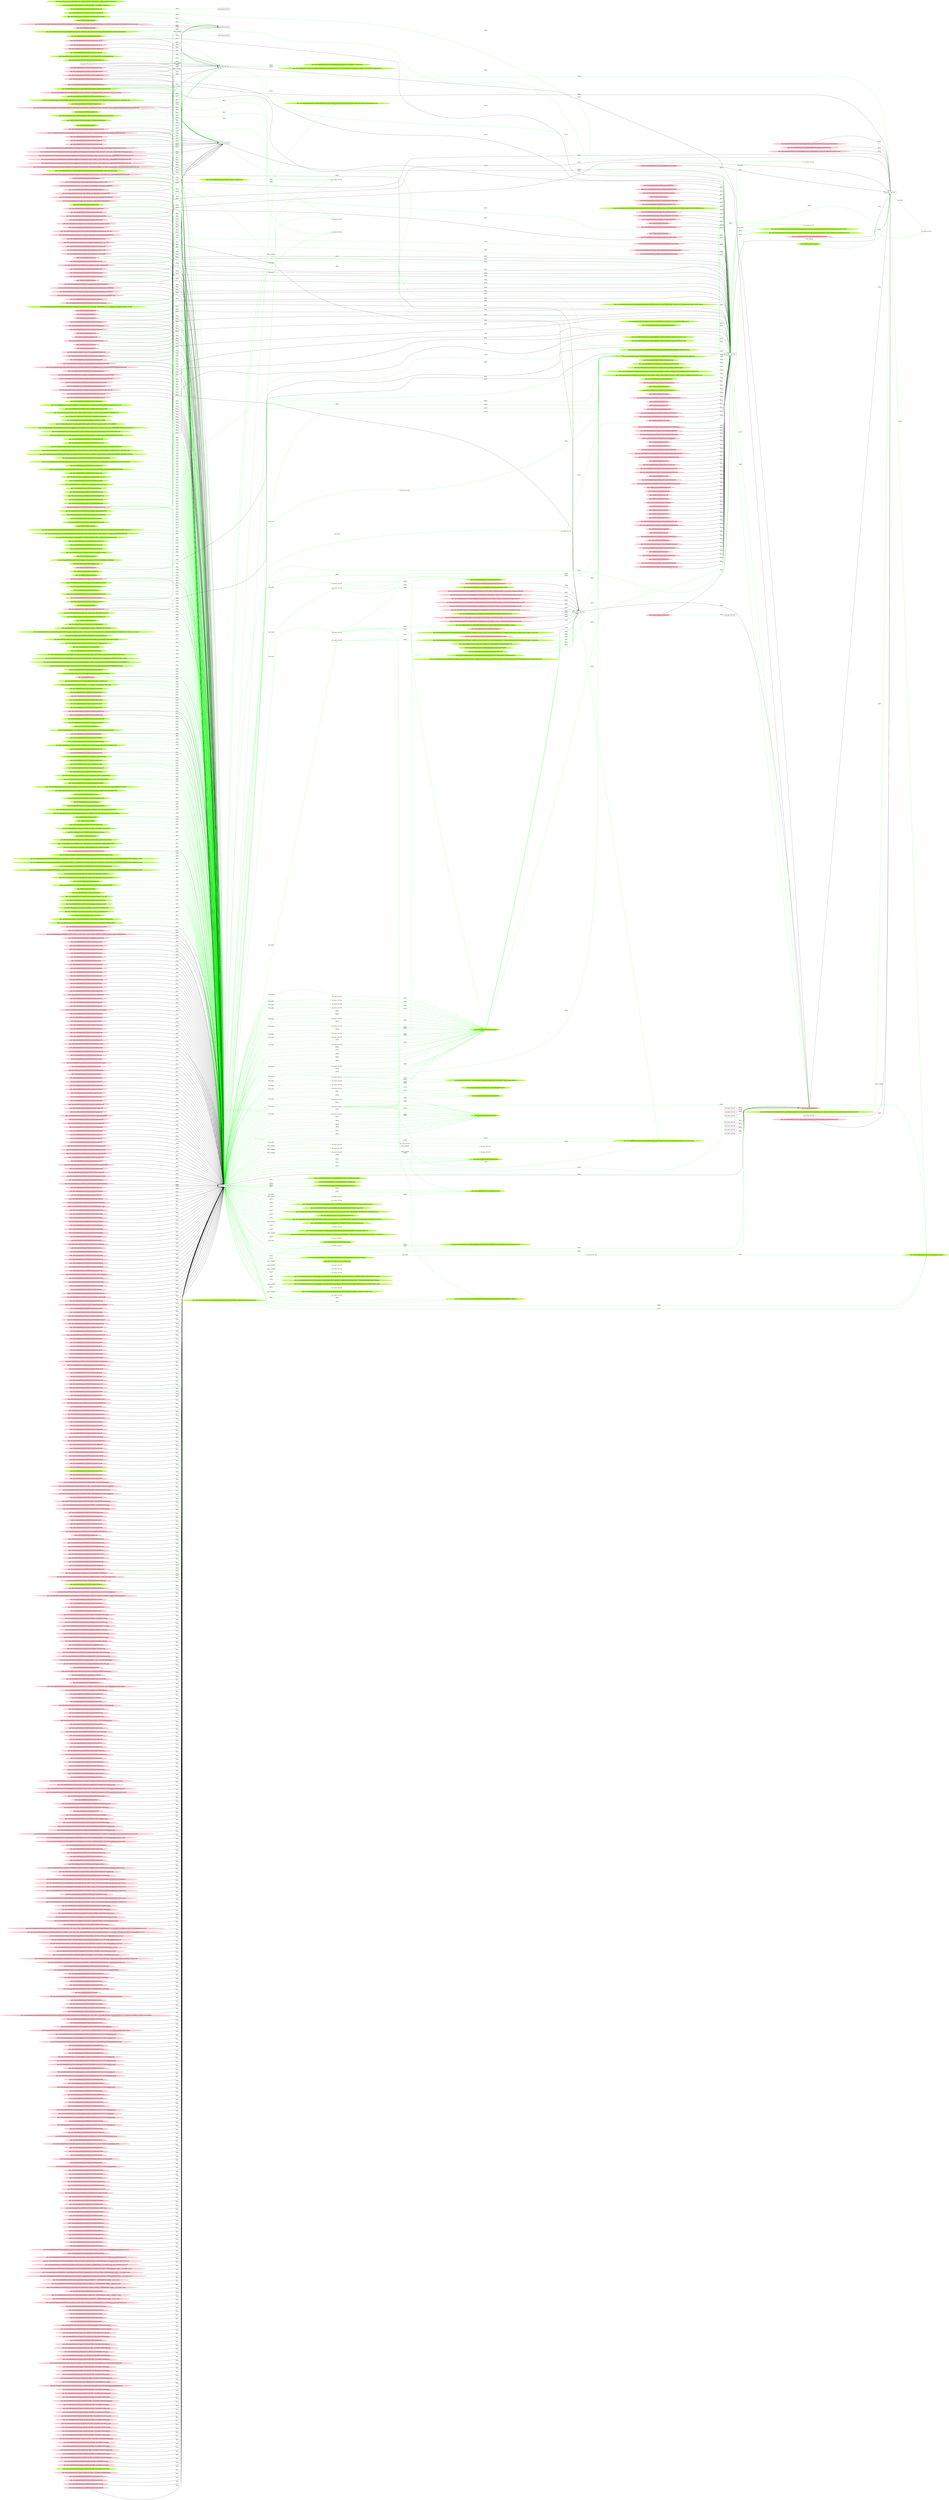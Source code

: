 digraph {
	rankdir=LR
	422 [label="exe_name: null cmd: " color=black shape=box style=solid]
	1069 [label="exe_name: null cmd: " color=greenyellow shape=box style=solid]
	422 -> 1069 [label=FILE_EXEC color=green]
	422 [label="exe_name: null cmd: " color=black shape=box style=solid]
	1093 [label="exe_name: null cmd: " color=greenyellow shape=box style=solid]
	422 -> 1093 [label=FILE_EXEC color=green]
	422 [label="exe_name: null cmd: " color=black shape=box style=solid]
	1110 [label="exe_name: null cmd: " color=greenyellow shape=box style=solid]
	422 -> 1110 [label=FILE_EXEC color=green]
	422 [label="exe_name: null cmd: " color=black shape=box style=solid]
	1137 [label="exe_name: null cmd: " color=greenyellow shape=box style=solid]
	422 -> 1137 [label=FILE_EXEC color=green]
	422 [label="exe_name: null cmd: " color=black shape=box style=solid]
	1141 [label="exe_name: null cmd: " color=greenyellow shape=box style=solid]
	422 -> 1141 [label=FILE_EXEC color=green]
	422 [label="exe_name: null cmd: " color=black shape=box style=solid]
	1152 [label="exe_name: null cmd: " color=greenyellow shape=box style=solid]
	422 -> 1152 [label=FILE_EXEC color=green]
	422 [label="exe_name: null cmd: " color=black shape=box style=solid]
	1155 [label="exe_name: null cmd: " color=greenyellow shape=box style=solid]
	422 -> 1155 [label=FILE_EXEC color=green]
	422 [label="exe_name: null cmd: " color=black shape=box style=solid]
	1205 [label="exe_name: null cmd: " color=greenyellow shape=box style=solid]
	422 -> 1205 [label=FILE_EXEC color=green]
	422 [label="exe_name: null cmd: " color=black shape=box style=solid]
	1210 [label="exe_name: null cmd: " color=greenyellow shape=box style=solid]
	422 -> 1210 [label=FILE_EXEC color=green]
	422 [label="exe_name: null cmd: " color=black shape=box style=solid]
	1219 [label="exe_name: null cmd: " color=greenyellow shape=box style=solid]
	422 -> 1219 [label=FILE_EXEC color=green]
	422 [label="exe_name: null cmd: " color=black shape=box style=solid]
	1237 [label="exe_name: null cmd: " color=greenyellow shape=box style=solid]
	422 -> 1237 [label=FILE_EXEC color=green]
	422 [label="exe_name: null cmd: " color=black shape=box style=solid]
	1252 [label="exe_name: null cmd: " color=greenyellow shape=box style=solid]
	422 -> 1252 [label=FILE_EXEC color=green]
	422 [label="exe_name: null cmd: " color=black shape=box style=solid]
	1259 [label="exe_name: null cmd: " color=greenyellow shape=box style=solid]
	422 -> 1259 [label=FILE_EXEC color=green]
	422 [label="exe_name: null cmd: " color=black shape=box style=solid]
	1277 [label="exe_name: null cmd: " color=greenyellow shape=box style=solid]
	422 -> 1277 [label=FILE_EXEC color=green]
	422 [label="exe_name: null cmd: " color=black shape=box style=solid]
	1284 [label="exe_name: null cmd: " color=greenyellow shape=box style=solid]
	422 -> 1284 [label=FILE_EXEC color=green]
	422 [label="exe_name: null cmd: " color=black shape=box style=solid]
	1292 [label="exe_name: null cmd: " color=greenyellow shape=box style=solid]
	422 -> 1292 [label=FILE_EXEC color=green]
	422 [label="exe_name: null cmd: " color=black shape=box style=solid]
	1299 [label="exe_name: null cmd: " color=greenyellow shape=box style=solid]
	422 -> 1299 [label=FILE_EXEC color=green]
	422 [label="exe_name: null cmd: " color=black shape=box style=solid]
	1303 [label="exe_name: null cmd: " color=greenyellow shape=box style=solid]
	422 -> 1303 [label=FILE_EXEC color=green]
	422 [label="exe_name: null cmd: " color=black shape=box style=solid]
	1314 [label="exe_name: null cmd: " color=greenyellow shape=box style=solid]
	422 -> 1314 [label=FILE_EXEC color=green]
	422 [label="exe_name: null cmd: " color=black shape=box style=solid]
	1324 [label="exe_name: null cmd: " color=greenyellow shape=box style=solid]
	422 -> 1324 [label=FILE_EXEC color=green]
	422 [label="exe_name: null cmd: " color=black shape=box style=solid]
	1326 [label="exe_name: null cmd: " color=greenyellow shape=box style=solid]
	422 -> 1326 [label=FILE_EXEC color=green]
	422 [label="exe_name: null cmd: " color=black shape=box style=solid]
	1338 [label="exe_name: null cmd: " color=greenyellow shape=box style=solid]
	422 -> 1338 [label=FILE_EXEC color=green]
	422 [label="exe_name: null cmd: " color=black shape=box style=solid]
	1349 [label="exe_name: null cmd: " color=greenyellow shape=box style=solid]
	422 -> 1349 [label=FILE_EXEC color=green]
	422 [label="exe_name: null cmd: " color=black shape=box style=solid]
	1363 [label="exe_name: null cmd: " color=greenyellow shape=box style=solid]
	422 -> 1363 [label=FILE_EXEC color=green]
	422 [label="exe_name: null cmd: " color=black shape=box style=solid]
	1370 [label="exe_name: null cmd: " color=greenyellow shape=box style=solid]
	422 -> 1370 [label=FILE_EXEC color=green]
	422 [label="exe_name: null cmd: " color=black shape=box style=solid]
	1372 [label="exe_name: null cmd: " color=greenyellow shape=box style=solid]
	422 -> 1372 [label=FILE_EXEC color=green]
	422 [label="exe_name: null cmd: " color=black shape=box style=solid]
	1375 [label="exe_name: null cmd: " color=greenyellow shape=box style=solid]
	422 -> 1375 [label=FILE_EXEC color=green]
	422 [label="exe_name: null cmd: " color=black shape=box style=solid]
	1392 [label="exe_name: null cmd: " color=greenyellow shape=box style=solid]
	422 -> 1392 [label=FILE_EXEC color=green]
	422 [label="exe_name: null cmd: " color=black shape=box style=solid]
	1404 [label="exe_name: null cmd: " color=greenyellow shape=box style=solid]
	422 -> 1404 [label=FILE_EXEC color=green]
	41 [label="exe_name: null cmd: " color=black shape=box style=solid]
	1453 [label="exe_name: null cmd: " color=greenyellow shape=box style=solid]
	41 -> 1453 [label=FILE_EXEC color=green]
	0 [label="exe_name: null cmd: " color=black shape=box style=solid]
	1467 [label="exe_name: null cmd: " color=greenyellow shape=box style=solid]
	0 -> 1467 [label=FILE_EXEC color=green]
	0 [label="exe_name: null cmd: " color=black shape=box style=solid]
	1475 [label="exe_name: null cmd: " color=greenyellow shape=box style=solid]
	0 -> 1475 [label=FILE_EXEC color=green]
	1287 [label="path: /Device/HarddiskVolume2/Users/admin/AppData/Roaming/Mozilla/Firefox/Profiles/j1y1apqs.default/sessionstore-backups" color=greenyellow shape=oval style=filled]
	1284 [label="exe_name: null cmd: " color=greenyellow shape=box style=solid]
	1287 -> 1284 [label=READ color=green]
	1285 [label="path: /Device/HarddiskVolume2/Users/admin/AppData/Roaming/Mozilla/Firefox/Profiles/j1y1apqs.default/sessionstore-backups/recovery.js" color=greenyellow shape=oval style=filled]
	1284 [label="exe_name: null cmd: " color=greenyellow shape=box style=solid]
	1285 -> 1284 [label=READ color=green]
	1284 [label="exe_name: null cmd: " color=greenyellow shape=box style=solid]
	1285 [label="path: /Device/HarddiskVolume2/Users/admin/AppData/Roaming/Mozilla/Firefox/Profiles/j1y1apqs.default/sessionstore-backups/recovery.js" color=greenyellow shape=oval style=filled]
	1284 -> 1285 [label=WRITE color=green]
	1200 [label="path: /Device/HarddiskVolume2/Users/admin/AppData/Roaming/Microsoft/Windows/Themes" color=greenyellow shape=oval style=filled]
	422 [label="exe_name: null cmd: " color=black shape=box style=solid]
	1200 -> 422 [label=READ color=green]
	1200 [label="path: /Device/HarddiskVolume2/Users/admin/AppData/Roaming/Microsoft/Windows/Themes" color=greenyellow shape=oval style=filled]
	422 [label="exe_name: null cmd: " color=black shape=box style=solid]
	1200 -> 422 [label=READ color=green]
	939 [label="path: /Windows/System32/setupapi.dll" color=pink shape=oval style=filled]
	422 [label="exe_name: null cmd: " color=black shape=box style=solid]
	939 -> 422 [label=READ color=green]
	652 [label="path: /Device/HarddiskVolume4" color=pink shape=oval style=filled]
	422 [label="exe_name: null cmd: " color=black shape=box style=solid]
	652 -> 422 [label=READ color=green]
	1024 [label="path: /Device/HarddiskVolume2/Users" color=pink shape=oval style=filled]
	422 [label="exe_name: null cmd: " color=black shape=box style=solid]
	1024 -> 422 [label=READ color=green]
	1024 [label="path: /Device/HarddiskVolume2/Users" color=pink shape=oval style=filled]
	422 [label="exe_name: null cmd: " color=black shape=box style=solid]
	1024 -> 422 [label=READ color=green]
	1068 [label="path: /Device/HarddiskVolume2/Users/admin" color=greenyellow shape=oval style=filled]
	455 [label="exe_name: null cmd: " color=black shape=box style=solid]
	1068 -> 455 [label=READ color=green]
	805 [label="path: /Device/HarddiskVolume2/Users/admin/AppData" color=pink shape=oval style=filled]
	455 [label="exe_name: null cmd: " color=black shape=box style=solid]
	805 -> 455 [label=READ color=green]
	1107 [label="path: /Device/HarddiskVolume2/Users/admin/AppData/Roaming/Microsoft/desktop.ini" color=greenyellow shape=oval style=filled]
	422 [label="exe_name: null cmd: " color=black shape=box style=solid]
	1107 -> 422 [label=READ color=green]
	1291 [label="path: /Device/HarddiskVolume2/$RECYCLE.BIN/S-1-5-21-231540947-922634896-4161786520-1004" color=greenyellow shape=oval style=filled]
	422 [label="exe_name: null cmd: " color=black shape=box style=solid]
	1291 -> 422 [label=READ color=green]
	1251 [label="path: /Device/HarddiskVolume2/Users/admin/Pictures/desktop.ini" color=greenyellow shape=oval style=filled]
	422 [label="exe_name: null cmd: " color=black shape=box style=solid]
	1251 -> 422 [label=READ color=green]
	1039 [label="path: /Device/HarddiskVolume2/WINDOWS/SYSTEM32/kernelbase.dll" color=pink shape=oval style=filled]
	422 [label="exe_name: null cmd: " color=black shape=box style=solid]
	1039 -> 422 [label=READ color=green]
	1381 [label="path: /Device/HarddiskVolume2/WINDOWS/System32/dnsapi.dll" color=greenyellow shape=oval style=filled]
	422 [label="exe_name: null cmd: " color=black shape=box style=solid]
	1381 -> 422 [label=READ color=green]
	1418 [label="path: /Device/HarddiskVolume2/WINDOWS/REGISTRATION" color=greenyellow shape=oval style=filled]
	452 [label="exe_name: null cmd: " color=black shape=box style=solid]
	1418 -> 452 [label=READ color=green]
	189 [label="path: /Device/HarddiskVolume2/Windows/System32/ntdll.dll" color=pink shape=oval style=filled]
	422 [label="exe_name: null cmd: " color=black shape=box style=solid]
	189 -> 422 [label=READ color=green]
	1146 [label="path: /Device/HarddiskVolume2/Windows/System32/gdi32full.dll" color=greenyellow shape=oval style=filled]
	422 [label="exe_name: null cmd: " color=black shape=box style=solid]
	1146 -> 422 [label=READ color=green]
	1318 [label="path: /Device/HarddiskVolume2/Windows/System32/version.dll" color=greenyellow shape=oval style=filled]
	422 [label="exe_name: null cmd: " color=black shape=box style=solid]
	1318 -> 422 [label=READ color=green]
	981 [label="path: /Device/HarddiskVolume2/WINDOWS/system32/rpcss.dll" color=pink shape=oval style=filled]
	422 [label="exe_name: null cmd: " color=black shape=box style=solid]
	981 -> 422 [label=READ color=green]
	1296 [label="path: /Device/HarddiskVolume2/WINDOWS/SYSTEM32/ole32.dll" color=greenyellow shape=oval style=filled]
	422 [label="exe_name: null cmd: " color=black shape=box style=solid]
	1296 -> 422 [label=READ color=green]
	247 [label="path: /Device/HarddiskVolume2/WINDOWS/SYSTEM32/wbemcomn.dll" color=pink shape=oval style=filled]
	422 [label="exe_name: null cmd: " color=black shape=box style=solid]
	247 -> 422 [label=READ color=green]
	55 [label="path: /Device/HarddiskVolume2/WINDOWS/System32/Perfctrs.dll" color=pink shape=oval style=filled]
	422 [label="exe_name: null cmd: " color=black shape=box style=solid]
	55 -> 422 [label=READ color=green]
	1168 [label="path: /Device/HarddiskVolume2/WINDOWS/system32/wbem/wmiprov.dll" color=greenyellow shape=oval style=filled]
	422 [label="exe_name: null cmd: " color=black shape=box style=solid]
	1168 -> 422 [label=READ color=green]
	1203 [label="path: /Device/HarddiskVolume2/WINDOWS/system32/drivers/ndis.sys" color=greenyellow shape=oval style=filled]
	422 [label="exe_name: null cmd: " color=black shape=box style=solid]
	1203 -> 422 [label=READ color=green]
	1330 [label="path: /Windows/System32/wbem/WmiApRpl.dll" color=greenyellow shape=oval style=filled]
	422 [label="exe_name: null cmd: " color=black shape=box style=solid]
	1330 -> 422 [label=READ color=green]
	1070 [label="path: /Device/HarddiskVolume2/Users/admin/Desktop" color=greenyellow shape=oval style=filled]
	422 [label="exe_name: null cmd: " color=black shape=box style=solid]
	1070 -> 422 [label=READ color=green]
	1092 [label="path: /Device/HarddiskVolume2/Users/admin/Music" color=greenyellow shape=oval style=filled]
	422 [label="exe_name: null cmd: " color=black shape=box style=solid]
	1092 -> 422 [label=READ color=green]
	1409 [label="path: /Device/HarddiskVolume2/Users/admin/backup/Documents/Documents/Documents/Documents/Documents" color=greenyellow shape=oval style=filled]
	422 [label="exe_name: null cmd: " color=black shape=box style=solid]
	1409 -> 422 [label=READ color=green]
	63 [label="path: /Device/HarddiskVolume2/WINDOWS/GLOBALIZATION" color=pink shape=oval style=filled]
	422 [label="exe_name: null cmd: " color=black shape=box style=solid]
	63 -> 422 [label=READ color=green]
	1039 [label="path: /Device/HarddiskVolume2/WINDOWS/SYSTEM32/kernelbase.dll" color=pink shape=oval style=filled]
	422 [label="exe_name: null cmd: " color=black shape=box style=solid]
	1039 -> 422 [label=READ color=green]
	1301 [label="path: /Device/HarddiskVolume2/windows/system32/consent.exe" color=greenyellow shape=oval style=filled]
	422 [label="exe_name: null cmd: " color=black shape=box style=solid]
	1301 -> 422 [label=READ color=green]
	1037 [label="path: /Device/HarddiskVolume2/Windows/System32/user32.dll" color=pink shape=oval style=filled]
	422 [label="exe_name: null cmd: " color=black shape=box style=solid]
	1037 -> 422 [label=READ color=green]
	1037 [label="path: /Device/HarddiskVolume2/Windows/System32/user32.dll" color=pink shape=oval style=filled]
	422 [label="exe_name: null cmd: " color=black shape=box style=solid]
	1037 -> 422 [label=READ color=green]
	1001 [label="path: /Device/HarddiskVolume2/Windows/System32/sechost.dll" color=pink shape=oval style=filled]
	422 [label="exe_name: null cmd: " color=black shape=box style=solid]
	1001 -> 422 [label=READ color=green]
	1049 [label="path: /Device/HarddiskVolume2/Windows/System32/WINSTA.dll" color=pink shape=oval style=filled]
	422 [label="exe_name: null cmd: " color=black shape=box style=solid]
	1049 -> 422 [label=READ color=green]
	262 [label="path: /Device/HarddiskVolume2/WINDOWS/system32/rsaenh.dll" color=pink shape=oval style=filled]
	0 [label="exe_name: null cmd: " color=black shape=box style=solid]
	262 -> 0 [label=READ color=green]
	1244 [label="path: /Device/HarddiskVolume2/WINDOWS/SYSTEM32/AMSIPROXY.DLL" color=greenyellow shape=oval style=filled]
	422 [label="exe_name: null cmd: " color=black shape=box style=solid]
	1244 -> 422 [label=READ color=green]
	1250 [label="path: /Device/HarddiskVolume2/ProgramData/Microsoft/Windows/Start Menu/Programs/Administrative Tools/services.lnk" color=greenyellow shape=oval style=filled]
	422 [label="exe_name: null cmd: " color=black shape=box style=solid]
	1250 -> 422 [label=READ color=green]
	1003 [label="path: /Device/HarddiskVolume2" color=pink shape=oval style=filled]
	422 [label="exe_name: null cmd: " color=black shape=box style=solid]
	1003 -> 422 [label=READ color=green]
	1472 [label="path: /Device/HarddiskVolume2/Windows/System32/config/DRIVERS{47a6a166-a514-11e7-a94e-ec0d9a05c860}.TM.blf" color=greenyellow shape=oval style=filled]
	0 [label="exe_name: null cmd: " color=black shape=box style=solid]
	1472 -> 0 [label=READ color=green]
	1269 [label="path: /Device/HarddiskVolume2/Windows/System32/win32u.dll" color=greenyellow shape=oval style=filled]
	422 [label="exe_name: null cmd: " color=black shape=box style=solid]
	1269 -> 422 [label=READ color=green]
	1370 [label="exe_name: null cmd: " color=greenyellow shape=box style=solid]
	1371 [label="path: /Device/HarddiskVolume2/WINDOWS/System32/config/DRIVERS.LOG1" color=greenyellow shape=oval style=filled]
	1370 -> 1371 [label=WRITE color=green]
	594 [label="path: /Device/HarddiskVolume2/Windows/System32/wship6.dll" color=pink shape=oval style=filled]
	422 [label="exe_name: null cmd: " color=black shape=box style=solid]
	594 -> 422 [label=READ color=green]
	1413 [label="path: /Device/HarddiskVolume2/WINDOWS/SYSTEM32/EN-US/PING.EXE.MUI" color=greenyellow shape=oval style=filled]
	422 [label="exe_name: null cmd: " color=black shape=box style=solid]
	1413 -> 422 [label=READ color=green]
	1433 [label="path: /Device/HarddiskVolume2/Windows/System32/wshqos.dll" color=greenyellow shape=oval style=filled]
	435 [label="exe_name: null cmd: " color=black shape=box style=solid]
	1433 -> 435 [label=READ color=green]
	1003 [label="path: /Device/HarddiskVolume2" color=pink shape=oval style=filled]
	422 [label="exe_name: null cmd: " color=black shape=box style=solid]
	1003 -> 422 [label=READ color=green]
	1428 [label="path: /Device/HarddiskVolume2/Users/admin/AppData/Roaming/Microsoft/Windows" color=greenyellow shape=oval style=filled]
	455 [label="exe_name: null cmd: " color=black shape=box style=solid]
	1428 -> 455 [label=READ color=green]
	1477 [label="path: /Device/HarddiskVolume2/Users/admin/Desktop/desktop.ini" color=greenyellow shape=oval style=filled]
	0 [label="exe_name: null cmd: " color=black shape=box style=solid]
	1477 -> 0 [label=READ color=green]
	1092 [label="path: /Device/HarddiskVolume2/Users/admin/Music" color=greenyellow shape=oval style=filled]
	422 [label="exe_name: null cmd: " color=black shape=box style=solid]
	1092 -> 422 [label=READ color=green]
	1341 [label="path: /Device/HarddiskVolume2/Users/admin/Music/desktop.ini" color=greenyellow shape=oval style=filled]
	422 [label="exe_name: null cmd: " color=black shape=box style=solid]
	1341 -> 422 [label=READ color=green]
	1104 [label="path: /Device/HarddiskVolume2/Program Files/OpenSSH-Win64" color=greenyellow shape=oval style=filled]
	422 [label="exe_name: null cmd: " color=black shape=box style=solid]
	1104 -> 422 [label=READ color=green]
	1073 [label="path: /Device/HarddiskVolume2/WINDOWS" color=greenyellow shape=oval style=filled]
	422 [label="exe_name: null cmd: " color=black shape=box style=solid]
	1073 -> 422 [label=READ color=green]
	1418 [label="path: /Device/HarddiskVolume2/WINDOWS/REGISTRATION" color=greenyellow shape=oval style=filled]
	435 [label="exe_name: null cmd: " color=black shape=box style=solid]
	1418 -> 435 [label=READ color=green]
	224 [label="path: /Device/HarddiskVolume2/Windows/System32/ucrtbase.dll" color=pink shape=oval style=filled]
	0 [label="exe_name: null cmd: " color=black shape=box style=solid]
	224 -> 0 [label=READ color=green]
	1234 [label="path: /Device/HarddiskVolume2/Windows/System32/DataExchange.dll" color=greenyellow shape=oval style=filled]
	422 [label="exe_name: null cmd: " color=black shape=box style=solid]
	1234 -> 422 [label=READ color=green]
	1195 [label="path: /Device/HarddiskVolume2/WINDOWS/SYSTEM32/FMS.DLL" color=greenyellow shape=oval style=filled]
	422 [label="exe_name: null cmd: " color=black shape=box style=solid]
	1195 -> 422 [label=READ color=green]
	879 [label="path: /Windows/System32/userenv.dll" color=pink shape=oval style=filled]
	422 [label="exe_name: null cmd: " color=black shape=box style=solid]
	879 -> 422 [label=READ color=green]
	1429 [label="path: /Device/HarddiskVolume2/PROGRAM FILES/WINDOWS NT/ACCESSORIES/EN-US/WORDPAD.EXE.MUI" color=greenyellow shape=oval style=filled]
	435 [label="exe_name: null cmd: " color=black shape=box style=solid]
	1429 -> 435 [label=READ color=green]
	1345 [label="path: /Device/HarddiskVolume2/WINDOWS/system32/WindowsPowerShell/v1.0/powershell.exe" color=greenyellow shape=oval style=filled]
	422 [label="exe_name: null cmd: " color=black shape=box style=solid]
	1345 -> 422 [label=READ color=green]
	854 [label="path: /Device/HarddiskVolume2/Windows/System32/shell32.dll" color=pink shape=oval style=filled]
	422 [label="exe_name: null cmd: " color=black shape=box style=solid]
	854 -> 422 [label=READ color=green]
	854 [label="path: /Device/HarddiskVolume2/Windows/System32/shell32.dll" color=pink shape=oval style=filled]
	422 [label="exe_name: null cmd: " color=black shape=box style=solid]
	854 -> 422 [label=READ color=green]
	1180 [label="path: /Device/HarddiskVolume2/Users/admin/AppData/Local/Microsoft/Windows/Explorer" color=greenyellow shape=oval style=filled]
	422 [label="exe_name: null cmd: " color=black shape=box style=solid]
	1180 -> 422 [label=READ color=green]
	1460 [label="path: /Device/HarddiskVolume2/Users/admin/AppData/Local/Microsoft/Windows/Explorer/thumbcache_16.db" color=greenyellow shape=oval style=filled]
	0 [label="exe_name: null cmd: " color=black shape=box style=solid]
	1460 -> 0 [label=READ color=green]
	1462 [label="path: /Device/HarddiskVolume2/Users/admin/AppData/Local/Microsoft/Windows/Explorer/thumbcache_48.db" color=greenyellow shape=oval style=filled]
	0 [label="exe_name: null cmd: " color=black shape=box style=solid]
	1462 -> 0 [label=READ color=green]
	1224 [label="path: /Device/HarddiskVolume2/Users/admin/Desktop/unhomologized" color=greenyellow shape=oval style=filled]
	422 [label="exe_name: null cmd: " color=black shape=box style=solid]
	1224 -> 422 [label=READ color=green]
	1289 [label="path: /Device/HarddiskVolume2/Program Files/WindowsApps/microsoft.windowscommunicationsapps_16005.11231.20192.0_x64__8wekyb3d8bbwe/resources.pri" color=greenyellow shape=oval style=filled]
	422 [label="exe_name: null cmd: " color=black shape=box style=solid]
	1289 -> 422 [label=READ color=green]
	1123 [label="path: /Device/HarddiskVolume2/Users/admin/AppData/Local/Microsoft/Windows/Explorer/ThumbCacheToDelete/thm3C.tmp" color=greenyellow shape=oval style=filled]
	422 [label="exe_name: null cmd: " color=black shape=box style=solid]
	1123 -> 422 [label=READ color=green]
	1104 [label="path: /Device/HarddiskVolume2/Program Files/OpenSSH-Win64" color=greenyellow shape=oval style=filled]
	422 [label="exe_name: null cmd: " color=black shape=box style=solid]
	1104 -> 422 [label=READ color=green]
	1190 [label="path: /Device/HarddiskVolume2/Program Files" color=greenyellow shape=oval style=filled]
	422 [label="exe_name: null cmd: " color=black shape=box style=solid]
	1190 -> 422 [label=READ color=green]
	909 [label="path: /Device/HarddiskVolume2/WINDOWS/Globalization/Sorting/sortdefault.nls" color=pink shape=oval style=filled]
	422 [label="exe_name: null cmd: " color=black shape=box style=solid]
	909 -> 422 [label=READ color=green]
	1160 [label="path: /Device/HarddiskVolume2/Windows/System32/bcryptprimitives.dll" color=greenyellow shape=oval style=filled]
	422 [label="exe_name: null cmd: " color=black shape=box style=solid]
	1160 -> 422 [label=READ color=green]
	1104 [label="path: /Device/HarddiskVolume2/Program Files/OpenSSH-Win64" color=greenyellow shape=oval style=filled]
	422 [label="exe_name: null cmd: " color=black shape=box style=solid]
	1104 -> 422 [label=READ color=green]
	1037 [label="path: /Device/HarddiskVolume2/Windows/System32/user32.dll" color=pink shape=oval style=filled]
	0 [label="exe_name: null cmd: " color=black shape=box style=solid]
	1037 -> 0 [label=READ color=green]
	1133 [label="path: /Device/HarddiskVolume2/Users/desktop.ini" color=greenyellow shape=oval style=filled]
	422 [label="exe_name: null cmd: " color=black shape=box style=solid]
	1133 -> 422 [label=READ color=green]
	1103 [label="path: /Device/HarddiskVolume2/Users/admin/AppData/Roaming/Microsoft" color=greenyellow shape=oval style=filled]
	422 [label="exe_name: null cmd: " color=black shape=box style=solid]
	1103 -> 422 [label=READ color=green]
	1066 [label="path: /Device/HarddiskVolume2/Windows/System32/profapi.dll" color=greenyellow shape=oval style=filled]
	420 [label="exe_name: null cmd: " color=black shape=box style=solid]
	1066 -> 420 [label=READ color=green]
	978 [label="path: /Device/HarddiskVolume2/WINDOWS/SYSTEM32/WTSAPI32.dll" color=pink shape=oval style=filled]
	422 [label="exe_name: null cmd: " color=black shape=box style=solid]
	978 -> 422 [label=READ color=green]
	1107 [label="path: /Device/HarddiskVolume2/Users/admin/AppData/Roaming/Microsoft/desktop.ini" color=greenyellow shape=oval style=filled]
	422 [label="exe_name: null cmd: " color=black shape=box style=solid]
	1107 -> 422 [label=READ color=green]
	1213 [label="path: /Device/HarddiskVolume2/Users/admin/AppData/Roaming/Microsoft/Windows/Start Menu/Programs/System Tools" color=greenyellow shape=oval style=filled]
	422 [label="exe_name: null cmd: " color=black shape=box style=solid]
	1213 -> 422 [label=READ color=green]
	1189 [label="path: /Device/HarddiskVolume2/Users/admin/AppData/Roaming/Microsoft/Windows/Start Menu/Programs/System Tools/desktop.ini" color=greenyellow shape=oval style=filled]
	422 [label="exe_name: null cmd: " color=black shape=box style=solid]
	1189 -> 422 [label=READ color=green]
	1133 [label="path: /Device/HarddiskVolume2/Users/desktop.ini" color=greenyellow shape=oval style=filled]
	422 [label="exe_name: null cmd: " color=black shape=box style=solid]
	1133 -> 422 [label=READ color=green]
	1024 [label="path: /Device/HarddiskVolume2/Users" color=pink shape=oval style=filled]
	460 [label="exe_name: null cmd: " color=black shape=box style=solid]
	1024 -> 460 [label=READ color=green]
	1089 [label="path: /Windows/System32/msvcp_win.dll" color=greenyellow shape=oval style=filled]
	422 [label="exe_name: null cmd: " color=black shape=box style=solid]
	1089 -> 422 [label=READ color=green]
	1378 [label="path: /Windows/System32/mpr.dll" color=greenyellow shape=oval style=filled]
	422 [label="exe_name: null cmd: " color=black shape=box style=solid]
	1378 -> 422 [label=READ color=green]
	1326 [label="exe_name: null cmd: " color=greenyellow shape=box style=solid]
	1270 [label="path: /Device/HarddiskVolume2/Users/admin/AppData/Roaming/Microsoft/Windows/Themes/CachedFiles/CachedImage_1024_768_POS4.jpg" color=greenyellow shape=oval style=filled]
	1326 -> 1270 [label=WRITE color=green]
	805 [label="path: /Device/HarddiskVolume2/Users/admin/AppData" color=pink shape=oval style=filled]
	422 [label="exe_name: null cmd: " color=black shape=box style=solid]
	805 -> 422 [label=READ color=green]
	1275 [label="path: /Device/HarddiskVolume2/WINDOWS/system32/mspaint.exe" color=greenyellow shape=oval style=filled]
	422 [label="exe_name: null cmd: " color=black shape=box style=solid]
	1275 -> 422 [label=READ color=green]
	1390 [label="path: /Device/HarddiskVolume2/Program Files/Microsoft Office 15/root/Office15/Winword.exe" color=greenyellow shape=oval style=filled]
	422 [label="exe_name: null cmd: " color=black shape=box style=solid]
	1390 -> 422 [label=READ color=green]
	1267 [label="path: /Device/HarddiskVolume2/WINDOWS/System32/drivers/etc/lmhosts" color=greenyellow shape=oval style=filled]
	422 [label="exe_name: null cmd: " color=black shape=box style=solid]
	1267 -> 422 [label=READ color=green]
	1399 [label="path: /Windows/System32/winspool.drv" color=greenyellow shape=oval style=filled]
	422 [label="exe_name: null cmd: " color=black shape=box style=solid]
	1399 -> 422 [label=READ color=green]
	1397 [label="path: /Device/HarddiskVolume2/Program Files (x86)/Microsoft Office/Office15/MSIPC/ja/msipc.dll.mui" color=greenyellow shape=oval style=filled]
	422 [label="exe_name: null cmd: " color=black shape=box style=solid]
	1397 -> 422 [label=READ color=green]
	1387 [label="path: /Device/HarddiskVolume2/PROGRAM FILES (X86)/MICROSOFT OFFICE/OFFICE15/BIBLIOGRAPHY/STYLE" color=greenyellow shape=oval style=filled]
	422 [label="exe_name: null cmd: " color=black shape=box style=solid]
	1387 -> 422 [label=READ color=green]
	1295 [label="path: /Device/HarddiskVolume2/WINDOWS/SERVICEPROFILES/LOCALSERVICE/APPDATA" color=greenyellow shape=oval style=filled]
	422 [label="exe_name: null cmd: " color=black shape=box style=solid]
	1295 -> 422 [label=READ color=green]
	1441 [label="path: /Device/HarddiskVolume2/WINDOWS/SYSWOW64/MSVCP_WIN.DLL" color=greenyellow shape=oval style=filled]
	445 [label="exe_name: null cmd: " color=black shape=box style=solid]
	1441 -> 445 [label=READ color=green]
	1424 [label="path: /Device/HarddiskVolume2/WINDOWS/SYSWOW64/D3D11.DLL" color=greenyellow shape=oval style=filled]
	455 [label="exe_name: null cmd: " color=black shape=box style=solid]
	1424 -> 455 [label=READ color=green]
	715 [label="path: /Device/HarddiskVolume2/WINDOWS/SYSWOW64/MSWSOCK.DLL" color=pink shape=oval style=filled]
	422 [label="exe_name: null cmd: " color=black shape=box style=solid]
	715 -> 422 [label=READ color=green]
	1470 [label="path: /Device/HarddiskVolume2/USERS/ADMIN/APPDATA/ROAMING/MICROSOFT/BIBLIOGRAPHY/STYLE/CHICAGO.XSL" color=greenyellow shape=oval style=filled]
	0 [label="exe_name: null cmd: " color=black shape=box style=solid]
	1470 -> 0 [label=READ color=green]
	1140 [label="path: /Device/HarddiskVolume2/USERS/ADMIN/APPDATA/ROAMING/MICROSOFT/OFFICE/MSO1033.ACL" color=greenyellow shape=oval style=filled]
	422 [label="exe_name: null cmd: " color=black shape=box style=solid]
	1140 -> 422 [label=READ color=green]
	1247 [label="path: /Device/HarddiskVolume2/WINDOWS/SERVICEPROFILES/LOCALSERVICE/APPDATA/LOCAL/FONTCACHE/~FONTCACHE-S-1-5-21-231540947-922634896-4161786520-1004.DAT" color=greenyellow shape=oval style=filled]
	0 [label="exe_name: null cmd: " color=black shape=box style=solid]
	1247 -> 0 [label=READ color=green]
	1223 [label="path: /Device/HarddiskVolume2/USERS/ADMIN/APPDATA/LOCAL/MICROSOFT/OFFICE/15.0/WEBSERVICECACHE/ALLUSERS/CLIENTTEMPLATES.CONTENT.OFFICE.NET/SUPPORT-TEMPLATES-EN-US-MT88924273.PNG0" color=greenyellow shape=oval style=filled]
	422 [label="exe_name: null cmd: " color=black shape=box style=solid]
	1223 -> 422 [label=READ color=green]
	1157 [label="path: /Device/HarddiskVolume2/USERS/ADMIN/APPDATA/LOCAL/MICROSOFT/OFFICE/15.0/WEBSERVICECACHE/ALLUSERS/CLIENTTEMPLATES.CONTENT.OFFICE.NET/SUPPORT-TEMPLATES-EN-US-MT89352992.PNG0" color=greenyellow shape=oval style=filled]
	422 [label="exe_name: null cmd: " color=black shape=box style=solid]
	1157 -> 422 [label=READ color=green]
	1427 [label="path: /Device/HarddiskVolume2/USERS/ADMIN/APPDATA/LOCAL/MICROSOFT/OFFICE/15.0/WEBSERVICECACHE/ALLUSERS/CLIENTTEMPLATES.CONTENT.OFFICE.NET/SUPPORT-TEMPLATES-EN-US-MT02923949.PNG0" color=greenyellow shape=oval style=filled]
	455 [label="exe_name: null cmd: " color=black shape=box style=solid]
	1427 -> 455 [label=READ color=green]
	1348 [label="path: /Device/HarddiskVolume2/PROGRAM FILES (X86)/MICROSOFT OFFICE/OFFICE15/MSOHEV.DLL" color=greenyellow shape=oval style=filled]
	422 [label="exe_name: null cmd: " color=black shape=box style=solid]
	1348 -> 422 [label=READ color=green]
	1235 [label="path: /Device/HarddiskVolume2/USERS/ADMIN/APPDATA/LOCAL/MICROSOFT/OFFICE/15.0/WEBSERVICECACHE/ALLUSERS/CLIENTTEMPLATES.CONTENT.OFFICE.NET/SUPPORT-TEMPLATES-EN-US-MT16382941.PNG0" color=greenyellow shape=oval style=filled]
	422 [label="exe_name: null cmd: " color=black shape=box style=solid]
	1235 -> 422 [label=READ color=green]
	1282 [label="path: /Device/HarddiskVolume2/Program Files (x86)/Microsoft Office/Office15/OART.DLL" color=greenyellow shape=oval style=filled]
	422 [label="exe_name: null cmd: " color=black shape=box style=solid]
	1282 -> 422 [label=READ color=green]
	1391 [label="path: /Device/HarddiskVolume2/Users/admin/AppData/Local/Microsoft/Windows/Explorer/iconcache_idx.db" color=greenyellow shape=oval style=filled]
	422 [label="exe_name: null cmd: " color=black shape=box style=solid]
	1391 -> 422 [label=READ color=green]
	1451 [label="path: /Device/HarddiskVolume2/Users/admin/AppData/Local/Microsoft/Windows/Explorer/IconCacheToDelete" color=greenyellow shape=oval style=filled]
	460 [label="exe_name: null cmd: " color=black shape=box style=solid]
	1451 -> 460 [label=READ color=green]
	1180 [label="path: /Device/HarddiskVolume2/Users/admin/AppData/Local/Microsoft/Windows/Explorer" color=greenyellow shape=oval style=filled]
	422 [label="exe_name: null cmd: " color=black shape=box style=solid]
	1180 -> 422 [label=READ color=green]
	1313 [label="path: /Device/HarddiskVolume2/Windows/Installer" color=greenyellow shape=oval style=filled]
	422 [label="exe_name: null cmd: " color=black shape=box style=solid]
	1313 -> 422 [label=READ color=green]
	927 [label="path: /Windows/System32/wtsapi32.dll" color=pink shape=oval style=filled]
	422 [label="exe_name: null cmd: " color=black shape=box style=solid]
	927 -> 422 [label=READ color=green]
	1268 [label="path: /Device/HarddiskVolume2/Users/admin/AppData/Roaming/Microsoft/Windows/Themes/CachedFiles" color=greenyellow shape=oval style=filled]
	422 [label="exe_name: null cmd: " color=black shape=box style=solid]
	1268 -> 422 [label=READ color=green]
	1291 [label="path: /Device/HarddiskVolume2/$RECYCLE.BIN/S-1-5-21-231540947-922634896-4161786520-1004" color=greenyellow shape=oval style=filled]
	422 [label="exe_name: null cmd: " color=black shape=box style=solid]
	1291 -> 422 [label=READ color=green]
	422 [label="exe_name: null cmd: " color=black shape=box style=solid]
	1270 [label="path: /Device/HarddiskVolume2/Users/admin/AppData/Roaming/Microsoft/Windows/Themes/CachedFiles/CachedImage_1024_768_POS4.jpg" color=greenyellow shape=oval style=filled]
	422 -> 1270 [label=WRITE color=green]
	455 [label="exe_name: null cmd: " color=black shape=box style=solid]
	1270 [label="path: /Device/HarddiskVolume2/Users/admin/AppData/Roaming/Microsoft/Windows/Themes/CachedFiles/CachedImage_1024_768_POS4.jpg" color=greenyellow shape=oval style=filled]
	455 -> 1270 [label=WRITE color=green]
	422 [label="exe_name: null cmd: " color=black shape=box style=solid]
	1384 [label="exe_name: null cmd: " color=greenyellow shape=box style=solid]
	422 -> 1384 [label=PROC_CREATE color=green]
	1384 [label="exe_name: null cmd: " color=greenyellow shape=box style=solid]
	1385 [label="exe_name: null cmd: " color=greenyellow shape=box style=solid]
	1384 -> 1385 [label=PROC_CREATE color=green]
	1257 [label="path: /Windows/System32/winsta.dll" color=greenyellow shape=oval style=filled]
	422 [label="exe_name: null cmd: " color=black shape=box style=solid]
	1257 -> 422 [label=READ color=green]
	422 [label="exe_name: null cmd: " color=black shape=box style=solid]
	1084 [label="exe_name: null cmd: " color=greenyellow shape=box style=solid]
	422 -> 1084 [label=PROC_CREATE color=green]
	1084 [label="exe_name: null cmd: " color=greenyellow shape=box style=solid]
	1085 [label="exe_name: null cmd: " color=greenyellow shape=box style=solid]
	1084 -> 1085 [label=PROC_CREATE color=green]
	1024 [label="path: /Device/HarddiskVolume2/Users" color=pink shape=oval style=filled]
	422 [label="exe_name: null cmd: " color=black shape=box style=solid]
	1024 -> 422 [label=READ color=green]
	1092 [label="path: /Device/HarddiskVolume2/Users/admin/Music" color=greenyellow shape=oval style=filled]
	435 [label="exe_name: null cmd: " color=black shape=box style=solid]
	1092 -> 435 [label=READ color=green]
	1444 [label="path: /Windows/Microsoft.NET/Framework64/v4.0.30319/CORPerfMonExt.dll" color=greenyellow shape=oval style=filled]
	460 [label="exe_name: null cmd: " color=black shape=box style=solid]
	1444 -> 460 [label=READ color=green]
	1316 [label="path: /Device/HarddiskVolume2/salt/bin/Lib/email/mime" color=greenyellow shape=oval style=filled]
	422 [label="exe_name: null cmd: " color=black shape=box style=solid]
	1316 -> 422 [label=READ color=green]
	1362 [label="path: /Device/HarddiskVolume2/salt/bin/Lib/site-packages/salt/engines/__init__.pyc" color=greenyellow shape=oval style=filled]
	422 [label="exe_name: null cmd: " color=black shape=box style=solid]
	1362 -> 422 [label=READ color=green]
	1179 [label="path: /Device/HarddiskVolume2/salt/bin/Lib/site-packages/salt/utils/xmlutil.pyc" color=greenyellow shape=oval style=filled]
	422 [label="exe_name: null cmd: " color=black shape=box style=solid]
	1179 -> 422 [label=READ color=green]
	1398 [label="path: /Device/HarddiskVolume2/salt/bin/Lib/site-packages/salt/utils/gzip_util.pyc" color=greenyellow shape=oval style=filled]
	422 [label="exe_name: null cmd: " color=black shape=box style=solid]
	1398 -> 422 [label=READ color=green]
	422 [label="exe_name: null cmd: " color=black shape=box style=solid]
	1270 [label="path: /Device/HarddiskVolume2/Users/admin/AppData/Roaming/Microsoft/Windows/Themes/CachedFiles/CachedImage_1024_768_POS4.jpg" color=greenyellow shape=oval style=filled]
	422 -> 1270 [label=WRITE color=green]
	924 [label="path: /Windows/System32/profapi.dll" color=pink shape=oval style=filled]
	422 [label="exe_name: null cmd: " color=black shape=box style=solid]
	924 -> 422 [label=READ color=green]
	1175 [label="path: /Device/HarddiskVolume2/Program Files/Windows NT/Accessories/WORDPAD.EXE" color=greenyellow shape=oval style=filled]
	422 [label="exe_name: null cmd: " color=black shape=box style=solid]
	1175 -> 422 [label=READ color=green]
	892 [label="path: /Windows/System32/sechost.dll" color=pink shape=oval style=filled]
	422 [label="exe_name: null cmd: " color=black shape=box style=solid]
	892 -> 422 [label=READ color=green]
	1035 [label="path: /Device/HarddiskVolume2/WINDOWS/system32/oleaut32.dll" color=pink shape=oval style=filled]
	41 [label="exe_name: null cmd: " color=black shape=box style=solid]
	1035 -> 41 [label=READ color=green]
	1196 [label="path: /Device/HarddiskVolume2/Program Files/Windows NT/Accessories/imageres.dll" color=greenyellow shape=oval style=filled]
	422 [label="exe_name: null cmd: " color=black shape=box style=solid]
	1196 -> 422 [label=READ color=green]
	1246 [label="path: /Windows/System32/Windows.System.Launcher.dll" color=greenyellow shape=oval style=filled]
	422 [label="exe_name: null cmd: " color=black shape=box style=solid]
	1246 -> 422 [label=READ color=green]
	435 [label="exe_name: null cmd: " color=black shape=box style=solid]
	1430 [label="path: /Device/HarddiskVolume2/Users/admin/AppData/Roaming/Microsoft/Templates/~$Normal.dotm" color=greenyellow shape=oval style=filled]
	435 -> 1430 [label=WRITE color=green]
	1449 [label="path: /Windows/System32/perfnet.dll" color=greenyellow shape=oval style=filled]
	460 [label="exe_name: null cmd: " color=black shape=box style=solid]
	1449 -> 460 [label=READ color=green]
	422 [label="exe_name: null cmd: " color=black shape=box style=solid]
	1188 [label="exe_name: null cmd: " color=greenyellow shape=box style=solid]
	422 -> 1188 [label=PROC_CREATE color=green]
	1264 [label="path: /Device/HarddiskVolume2/USERS/ADMIN/APPDATA/LOCAL/MICROSOFT/WINDOWS/USRCLASS.DAT" color=greenyellow shape=oval style=filled]
	422 [label="exe_name: null cmd: " color=black shape=box style=solid]
	1264 -> 422 [label=READ color=green]
	1455 [label="path: /Device/HarddiskVolume2/ProgramData/Microsoft/Windows/AppRepository/Packages/Microsoft.AAD.BrokerPlugin_1000.16299.15.0_neutral_neutral_cw5n1h2txyewy/ActivationStore.dat.LOG1" color=greenyellow shape=oval style=filled]
	41 [label="exe_name: null cmd: " color=black shape=box style=solid]
	1455 -> 41 [label=READ color=green]
	1148 [label="path: /Device/HarddiskVolume2/USERS/DARPA/APPDATA/ROAMING/MICROSOFT/TEMPLATES/~$NORMAL.DOTM" color=greenyellow shape=oval style=filled]
	422 [label="exe_name: null cmd: " color=black shape=box style=solid]
	1148 -> 422 [label=READ color=green]
	714 [label="path: /Device/HarddiskVolume2/Windows/System32/crypt32.dll" color=pink shape=oval style=filled]
	0 [label="exe_name: null cmd: " color=black shape=box style=solid]
	714 -> 0 [label=READ color=green]
	302 [label="path: /Device/HarddiskVolume2/WINDOWS/System32/Winevt/Logs/Security.evtx" color=pink shape=oval style=filled]
	422 [label="exe_name: null cmd: " color=black shape=box style=solid]
	302 -> 422 [label=READ color=black]
	652 [label="path: /Device/HarddiskVolume4" color=pink shape=oval style=filled]
	422 [label="exe_name: null cmd: " color=black shape=box style=solid]
	652 -> 422 [label=READ color=black]
	728 [label="path: /Device/HarddiskVolume2/WINDOWS/GLOBALIZATION/SORTING" color=pink shape=oval style=filled]
	422 [label="exe_name: null cmd: " color=black shape=box style=solid]
	728 -> 422 [label=READ color=black]
	63 [label="path: /Device/HarddiskVolume2/WINDOWS/GLOBALIZATION" color=pink shape=oval style=filled]
	422 [label="exe_name: null cmd: " color=black shape=box style=solid]
	63 -> 422 [label=READ color=black]
	545 [label="path: /Device/HarddiskVolume2/WINDOWS/WinSxS/amd64_microsoft.windows.common-controls_6595b64144ccf1df_6.0.16299.125_none_15cbcf8893620c09" color=pink shape=oval style=filled]
	422 [label="exe_name: null cmd: " color=black shape=box style=solid]
	545 -> 422 [label=READ color=black]
	446 [label="path: /Device/HarddiskVolume2/Program Files/TightVNC/tvnserver.exe" color=pink shape=oval style=filled]
	422 [label="exe_name: null cmd: " color=black shape=box style=solid]
	446 -> 422 [label=READ color=black]
	189 [label="path: /Device/HarddiskVolume2/Windows/System32/ntdll.dll" color=pink shape=oval style=filled]
	422 [label="exe_name: null cmd: " color=black shape=box style=solid]
	189 -> 422 [label=READ color=black]
	442 [label="path: /Device/HarddiskVolume2/Windows/System32/sxssrv.dll" color=pink shape=oval style=filled]
	422 [label="exe_name: null cmd: " color=black shape=box style=solid]
	442 -> 422 [label=READ color=black]
	224 [label="path: /Device/HarddiskVolume2/Windows/System32/ucrtbase.dll" color=pink shape=oval style=filled]
	422 [label="exe_name: null cmd: " color=black shape=box style=solid]
	224 -> 422 [label=READ color=black]
	491 [label="path: /Device/HarddiskVolume2/Windows/System32/winsrvext.dll" color=pink shape=oval style=filled]
	422 [label="exe_name: null cmd: " color=black shape=box style=solid]
	491 -> 422 [label=READ color=black]
	346 [label="path: /Device/HarddiskVolume2/Windows/System32/msvcp_win.dll" color=pink shape=oval style=filled]
	422 [label="exe_name: null cmd: " color=black shape=box style=solid]
	346 -> 422 [label=READ color=black]
	123 [label="path: /Device/HarddiskVolume2/Windows/System32/csrss.exe" color=pink shape=oval style=filled]
	422 [label="exe_name: null cmd: " color=black shape=box style=solid]
	123 -> 422 [label=READ color=black]
	84 [label="path: /Device/HarddiskVolume2/Windows/System32/winsrv.dll" color=pink shape=oval style=filled]
	422 [label="exe_name: null cmd: " color=black shape=box style=solid]
	84 -> 422 [label=READ color=black]
	86 [label="path: /Device/HarddiskVolume2/Windows/System32/sxs.dll" color=pink shape=oval style=filled]
	422 [label="exe_name: null cmd: " color=black shape=box style=solid]
	86 -> 422 [label=READ color=black]
	995 [label="path: /Device/HarddiskVolume2/Windows/System32/rpcrt4.dll" color=pink shape=oval style=filled]
	422 [label="exe_name: null cmd: " color=black shape=box style=solid]
	995 -> 422 [label=READ color=black]
	1037 [label="path: /Device/HarddiskVolume2/Windows/System32/user32.dll" color=pink shape=oval style=filled]
	422 [label="exe_name: null cmd: " color=black shape=box style=solid]
	1037 -> 422 [label=READ color=black]
	631 [label="path: /Device/HarddiskVolume2/WINDOWS/SYSTEM32/bcrypt.dll" color=pink shape=oval style=filled]
	422 [label="exe_name: null cmd: " color=black shape=box style=solid]
	631 -> 422 [label=READ color=black]
	205 [label="path: /Device/HarddiskVolume2/Windows/System32/profext.dll" color=pink shape=oval style=filled]
	422 [label="exe_name: null cmd: " color=black shape=box style=solid]
	205 -> 422 [label=READ color=black]
	736 [label="path: /Device/HarddiskVolume2/Windows/System32/wininit.exe" color=pink shape=oval style=filled]
	422 [label="exe_name: null cmd: " color=black shape=box style=solid]
	736 -> 422 [label=READ color=black]
	318 [label="path: /Device/HarddiskVolume2/Windows/System32/fwbase.dll" color=pink shape=oval style=filled]
	422 [label="exe_name: null cmd: " color=black shape=box style=solid]
	318 -> 422 [label=READ color=black]
	992 [label="path: /Device/HarddiskVolume2/WINDOWS/system32/mswsock.dll" color=pink shape=oval style=filled]
	422 [label="exe_name: null cmd: " color=black shape=box style=solid]
	992 -> 422 [label=READ color=black]
	1041 [label="path: /Device/HarddiskVolume2/Windows/System32/kernel32.dll" color=pink shape=oval style=filled]
	422 [label="exe_name: null cmd: " color=black shape=box style=solid]
	1041 -> 422 [label=READ color=black]
	295 [label="path: /Device/HarddiskVolume2/windows/system32/DPAPI.DLL" color=pink shape=oval style=filled]
	422 [label="exe_name: null cmd: " color=black shape=box style=solid]
	295 -> 422 [label=READ color=black]
	714 [label="path: /Device/HarddiskVolume2/Windows/System32/crypt32.dll" color=pink shape=oval style=filled]
	422 [label="exe_name: null cmd: " color=black shape=box style=solid]
	714 -> 422 [label=READ color=black]
	135 [label="path: /Device/HarddiskVolume2/Windows/System32/msasn1.dll" color=pink shape=oval style=filled]
	422 [label="exe_name: null cmd: " color=black shape=box style=solid]
	135 -> 422 [label=READ color=black]
	1049 [label="path: /Device/HarddiskVolume2/Windows/System32/WINSTA.dll" color=pink shape=oval style=filled]
	422 [label="exe_name: null cmd: " color=black shape=box style=solid]
	1049 -> 422 [label=READ color=black]
	241 [label="path: /Device/HarddiskVolume2/Windows/System32/cfgmgr32.dll" color=pink shape=oval style=filled]
	422 [label="exe_name: null cmd: " color=black shape=box style=solid]
	241 -> 422 [label=READ color=black]
	734 [label="path: /Device/HarddiskVolume2/Windows/System32/WUDFPlatform.dll" color=pink shape=oval style=filled]
	422 [label="exe_name: null cmd: " color=black shape=box style=solid]
	734 -> 422 [label=READ color=black]
	321 [label="path: /Device/HarddiskVolume2/Windows/System32/dabapi.dll" color=pink shape=oval style=filled]
	445 [label="exe_name: null cmd: " color=black shape=box style=solid]
	321 -> 445 [label=READ color=green]
	321 [label="path: /Device/HarddiskVolume2/Windows/System32/dabapi.dll" color=pink shape=oval style=filled]
	422 [label="exe_name: null cmd: " color=black shape=box style=solid]
	321 -> 422 [label=READ color=black]
	820 [label="path: /Device/HarddiskVolume2/WINDOWS/system32/keyiso.dll" color=pink shape=oval style=filled]
	422 [label="exe_name: null cmd: " color=black shape=box style=solid]
	820 -> 422 [label=READ color=black]
	234 [label="path: /Device/HarddiskVolume2/Windows/System32/dssenh.dll" color=pink shape=oval style=filled]
	422 [label="exe_name: null cmd: " color=black shape=box style=solid]
	234 -> 422 [label=READ color=black]
	245 [label="path: /Device/HarddiskVolume2/Windows/System32/wdigest.dll" color=pink shape=oval style=filled]
	422 [label="exe_name: null cmd: " color=black shape=box style=solid]
	245 -> 422 [label=READ color=black]
	262 [label="path: /Device/HarddiskVolume2/WINDOWS/system32/rsaenh.dll" color=pink shape=oval style=filled]
	422 [label="exe_name: null cmd: " color=black shape=box style=solid]
	262 -> 422 [label=READ color=black]
	782 [label="path: /Device/HarddiskVolume2/Windows/System32/MicrosoftAccountCloudAP.dll" color=pink shape=oval style=filled]
	422 [label="exe_name: null cmd: " color=black shape=box style=solid]
	782 -> 422 [label=READ color=black]
	571 [label="path: /Device/HarddiskVolume2/Windows/System32/PCPKsp.dll" color=pink shape=oval style=filled]
	422 [label="exe_name: null cmd: " color=black shape=box style=solid]
	571 -> 422 [label=READ color=black]
	338 [label="path: /Device/HarddiskVolume2/WINDOWS/system32/netutils.dll" color=pink shape=oval style=filled]
	422 [label="exe_name: null cmd: " color=black shape=box style=solid]
	338 -> 422 [label=READ color=black]
	33 [label="path: /Device/HarddiskVolume2/Windows/System32/scecli.dll" color=pink shape=oval style=filled]
	422 [label="exe_name: null cmd: " color=black shape=box style=solid]
	33 -> 422 [label=READ color=black]
	62 [label="path: /Device/HarddiskVolume2/Windows/System32/msprivs.dll" color=pink shape=oval style=filled]
	422 [label="exe_name: null cmd: " color=black shape=box style=solid]
	62 -> 422 [label=READ color=black]
	177 [label="path: /Device/HarddiskVolume2/Windows/System32/sspisrv.dll" color=pink shape=oval style=filled]
	422 [label="exe_name: null cmd: " color=black shape=box style=solid]
	177 -> 422 [label=READ color=black]
	97 [label="path: /Device/HarddiskVolume2/Windows/System32/dpapisrv.dll" color=pink shape=oval style=filled]
	422 [label="exe_name: null cmd: " color=black shape=box style=solid]
	97 -> 422 [label=READ color=black]
	1032 [label="path: /Device/HarddiskVolume2/WINDOWS/SYSTEM32/IPHLPAPI.DLL" color=pink shape=oval style=filled]
	422 [label="exe_name: null cmd: " color=black shape=box style=solid]
	1032 -> 422 [label=READ color=black]
	265 [label="path: /Device/HarddiskVolume2/Windows/System32/ntasn1.dll" color=pink shape=oval style=filled]
	422 [label="exe_name: null cmd: " color=black shape=box style=solid]
	265 -> 422 [label=READ color=black]
	13 [label="path: /Device/HarddiskVolume2/Windows/System32/Wldap32.dll" color=pink shape=oval style=filled]
	422 [label="exe_name: null cmd: " color=black shape=box style=solid]
	13 -> 422 [label=READ color=black]
	127 [label="path: /Device/HarddiskVolume2/WINDOWS/SYSTEM32/MSV1_0.DLL" color=pink shape=oval style=filled]
	422 [label="exe_name: null cmd: " color=black shape=box style=solid]
	127 -> 422 [label=READ color=black]
	187 [label="path: /Device/HarddiskVolume2/Windows/System32/netprovfw.dll" color=pink shape=oval style=filled]
	422 [label="exe_name: null cmd: " color=black shape=box style=solid]
	187 -> 422 [label=READ color=black]
	1035 [label="path: /Device/HarddiskVolume2/WINDOWS/system32/oleaut32.dll" color=pink shape=oval style=filled]
	422 [label="exe_name: null cmd: " color=black shape=box style=solid]
	1035 -> 422 [label=READ color=black]
	598 [label="path: /Device/HarddiskVolume2/WINDOWS/system32/umpnpmgr.dll" color=pink shape=oval style=filled]
	422 [label="exe_name: null cmd: " color=black shape=box style=solid]
	598 -> 422 [label=READ color=black]
	987 [label="path: /Device/HarddiskVolume2/Windows/System32/wintrust.dll" color=pink shape=oval style=filled]
	422 [label="exe_name: null cmd: " color=black shape=box style=solid]
	987 -> 422 [label=READ color=black]
	572 [label="path: /Device/HarddiskVolume2/WINDOWS/system32/bisrv.dll" color=pink shape=oval style=filled]
	422 [label="exe_name: null cmd: " color=black shape=box style=solid]
	572 -> 422 [label=READ color=black]
	336 [label="path: /Device/HarddiskVolume2/WINDOWS/system32/wer.dll" color=pink shape=oval style=filled]
	422 [label="exe_name: null cmd: " color=black shape=box style=solid]
	336 -> 422 [label=READ color=black]
	10 [label="path: /Device/HarddiskVolume2/Windows/System32/embeddedmodesvcapi.dll" color=pink shape=oval style=filled]
	422 [label="exe_name: null cmd: " color=black shape=box style=solid]
	10 -> 422 [label=READ color=black]
	141 [label="path: /Device/HarddiskVolume2/Windows/System32/bi.dll" color=pink shape=oval style=filled]
	422 [label="exe_name: null cmd: " color=black shape=box style=solid]
	141 -> 422 [label=READ color=black]
	760 [label="path: /Device/HarddiskVolume2/WINDOWS/SYSTEM32/MINTDH.DLL" color=pink shape=oval style=filled]
	422 [label="exe_name: null cmd: " color=black shape=box style=solid]
	760 -> 422 [label=READ color=black]
	542 [label="path: /Device/HarddiskVolume2/Windows/System32/tdh.dll" color=pink shape=oval style=filled]
	422 [label="exe_name: null cmd: " color=black shape=box style=solid]
	542 -> 422 [label=READ color=black]
	156 [label="path: /Device/HarddiskVolume2/WINDOWS/SYSTEM32/HID.DLL" color=pink shape=oval style=filled]
	422 [label="exe_name: null cmd: " color=black shape=box style=solid]
	156 -> 422 [label=READ color=black]
	471 [label="path: /Device/HarddiskVolume2/Windows/System32/clbcatq.dll" color=pink shape=oval style=filled]
	422 [label="exe_name: null cmd: " color=black shape=box style=solid]
	471 -> 422 [label=READ color=black]
	60 [label="path: /Device/HarddiskVolume2/Windows/System32/wshhyperv.dll" color=pink shape=oval style=filled]
	422 [label="exe_name: null cmd: " color=black shape=box style=solid]
	60 -> 422 [label=READ color=black]
	978 [label="path: /Device/HarddiskVolume2/WINDOWS/SYSTEM32/WTSAPI32.dll" color=pink shape=oval style=filled]
	422 [label="exe_name: null cmd: " color=black shape=box style=solid]
	978 -> 422 [label=READ color=black]
	785 [label="path: /Device/HarddiskVolume2/windows/system32/SYSNTFY.dll" color=pink shape=oval style=filled]
	422 [label="exe_name: null cmd: " color=black shape=box style=solid]
	785 -> 422 [label=READ color=black]
	17 [label="path: /Device/HarddiskVolume2/WINDOWS/system32/lsm.dll" color=pink shape=oval style=filled]
	422 [label="exe_name: null cmd: " color=black shape=box style=solid]
	17 -> 422 [label=READ color=black]
	788 [label="path: /Device/HarddiskVolume2/Windows/System32/samcli.dll" color=pink shape=oval style=filled]
	422 [label="exe_name: null cmd: " color=black shape=box style=solid]
	788 -> 422 [label=READ color=black]
	576 [label="path: /Device/HarddiskVolume2/windows/system32/SAMLIB.dll" color=pink shape=oval style=filled]
	422 [label="exe_name: null cmd: " color=black shape=box style=solid]
	576 -> 422 [label=READ color=black]
	111 [label="path: /Device/HarddiskVolume2/Windows/System32/crypttpmeksvc.dll" color=pink shape=oval style=filled]
	422 [label="exe_name: null cmd: " color=black shape=box style=solid]
	111 -> 422 [label=READ color=black]
	85 [label="path: /Device/HarddiskVolume2/WINDOWS/system32/cryptsvc.dll" color=pink shape=oval style=filled]
	422 [label="exe_name: null cmd: " color=black shape=box style=solid]
	85 -> 422 [label=READ color=black]
	87 [label="path: /Device/HarddiskVolume2/Windows/System32/propsys.dll" color=pink shape=oval style=filled]
	422 [label="exe_name: null cmd: " color=black shape=box style=solid]
	87 -> 422 [label=READ color=black]
	626 [label="path: /Device/HarddiskVolume2/Windows/System32/Windows.ApplicationModel.dll" color=pink shape=oval style=filled]
	422 [label="exe_name: null cmd: " color=black shape=box style=solid]
	626 -> 422 [label=READ color=black]
	641 [label="path: /Device/HarddiskVolume2/Windows/System32/InputSwitch.dll" color=pink shape=oval style=filled]
	422 [label="exe_name: null cmd: " color=black shape=box style=solid]
	641 -> 422 [label=READ color=black]
	690 [label="path: /Device/HarddiskVolume2/Windows/System32/StructuredQuery.dll" color=pink shape=oval style=filled]
	422 [label="exe_name: null cmd: " color=black shape=box style=solid]
	690 -> 422 [label=READ color=black]
	228 [label="path: /Device/HarddiskVolume2/Windows/System32/Winlangdb.dll" color=pink shape=oval style=filled]
	422 [label="exe_name: null cmd: " color=black shape=box style=solid]
	228 -> 422 [label=READ color=black]
	496 [label="path: /Device/HarddiskVolume2/Windows/System32/RTWorkQ.dll" color=pink shape=oval style=filled]
	422 [label="exe_name: null cmd: " color=black shape=box style=solid]
	496 -> 422 [label=READ color=black]
	748 [label="path: /Device/HarddiskVolume2/Windows/System32/ninput.dll" color=pink shape=oval style=filled]
	422 [label="exe_name: null cmd: " color=black shape=box style=solid]
	748 -> 422 [label=READ color=black]
	768 [label="path: /Device/HarddiskVolume2/Windows/System32/rtutils.dll" color=pink shape=oval style=filled]
	422 [label="exe_name: null cmd: " color=black shape=box style=solid]
	768 -> 422 [label=READ color=black]
	194 [label="path: /Device/HarddiskVolume2/Windows/System32/mfplat.dll" color=pink shape=oval style=filled]
	422 [label="exe_name: null cmd: " color=black shape=box style=solid]
	194 -> 422 [label=READ color=black]
	204 [label="path: /Device/HarddiskVolume2/Windows/System32/directmanipulation.dll" color=pink shape=oval style=filled]
	422 [label="exe_name: null cmd: " color=black shape=box style=solid]
	204 -> 422 [label=READ color=black]
	692 [label="path: /Device/HarddiskVolume2/WINDOWS/SYSTEM32/GLOBINPUTHOST.DLL" color=pink shape=oval style=filled]
	422 [label="exe_name: null cmd: " color=black shape=box style=solid]
	692 -> 422 [label=READ color=black]
	465 [label="path: /Device/HarddiskVolume2/Windows/System32/Windows.Globalization.dll" color=pink shape=oval style=filled]
	422 [label="exe_name: null cmd: " color=black shape=box style=solid]
	465 -> 422 [label=READ color=black]
	472 [label="path: /Device/HarddiskVolume2/WINDOWS/SYSTEM32/AUTHEXT.DLL" color=pink shape=oval style=filled]
	422 [label="exe_name: null cmd: " color=black shape=box style=solid]
	472 -> 422 [label=READ color=black]
	248 [label="path: /Device/HarddiskVolume2/Windows/System32/aepic.dll" color=pink shape=oval style=filled]
	422 [label="exe_name: null cmd: " color=black shape=box style=solid]
	248 -> 422 [label=READ color=black]
	566 [label="path: /Device/HarddiskVolume2/WINDOWS/SYSTEM32/WINDOWS.UI.XAMLHOST.DLL" color=pink shape=oval style=filled]
	422 [label="exe_name: null cmd: " color=black shape=box style=solid]
	566 -> 422 [label=READ color=black]
	337 [label="path: /Device/HarddiskVolume2/Windows/System32/MrmCoreR.dll" color=pink shape=oval style=filled]
	422 [label="exe_name: null cmd: " color=black shape=box style=solid]
	337 -> 422 [label=READ color=black]
	108 [label="path: /Device/HarddiskVolume2/Windows/System32/Windows.Energy.dll" color=pink shape=oval style=filled]
	422 [label="exe_name: null cmd: " color=black shape=box style=solid]
	108 -> 422 [label=READ color=black]
	115 [label="path: /Device/HarddiskVolume2/Windows/System32/DevDispItemProvider.dll" color=pink shape=oval style=filled]
	422 [label="exe_name: null cmd: " color=black shape=box style=solid]
	115 -> 422 [label=READ color=black]
	154 [label="path: /Device/HarddiskVolume2/Windows/System32/BCP47Langs.dll" color=pink shape=oval style=filled]
	422 [label="exe_name: null cmd: " color=black shape=box style=solid]
	154 -> 422 [label=READ color=black]
	67 [label="path: /Device/HarddiskVolume2/WINDOWS/SYSTEM32/FONTGLYPHANIMATOR.DLL" color=pink shape=oval style=filled]
	422 [label="exe_name: null cmd: " color=black shape=box style=solid]
	67 -> 422 [label=READ color=black]
	804 [label="path: /Device/HarddiskVolume2/Windows/System32/shacct.dll" color=pink shape=oval style=filled]
	422 [label="exe_name: null cmd: " color=black shape=box style=solid]
	804 -> 422 [label=READ color=black]
	478 [label="path: /Device/HarddiskVolume2/Windows/System32/WinTypes.dll" color=pink shape=oval style=filled]
	422 [label="exe_name: null cmd: " color=black shape=box style=solid]
	478 -> 422 [label=READ color=black]
	151 [label="path: /Device/HarddiskVolume2/Windows/System32/d2d1.dll" color=pink shape=oval style=filled]
	422 [label="exe_name: null cmd: " color=black shape=box style=solid]
	151 -> 422 [label=READ color=black]
	396 [label="path: /Device/HarddiskVolume2/Windows/System32/d3d10warp.dll" color=pink shape=oval style=filled]
	422 [label="exe_name: null cmd: " color=black shape=box style=solid]
	396 -> 422 [label=READ color=black]
	192 [label="path: /Device/HarddiskVolume2/Windows/System32/deviceassociation.dll" color=pink shape=oval style=filled]
	422 [label="exe_name: null cmd: " color=black shape=box style=solid]
	192 -> 422 [label=READ color=black]
	508 [label="path: /Device/HarddiskVolume2/Windows/System32/D3DCompiler_47.dll" color=pink shape=oval style=filled]
	422 [label="exe_name: null cmd: " color=black shape=box style=solid]
	508 -> 422 [label=READ color=black]
	548 [label="path: /Device/HarddiskVolume2/Windows/System32/dwmghost.dll" color=pink shape=oval style=filled]
	422 [label="exe_name: null cmd: " color=black shape=box style=solid]
	548 -> 422 [label=READ color=black]
	147 [label="path: /Device/HarddiskVolume2/Windows/System32/dwmredir.dll" color=pink shape=oval style=filled]
	422 [label="exe_name: null cmd: " color=black shape=box style=solid]
	147 -> 422 [label=READ color=black]
	975 [label="path: /Device/HarddiskVolume2/WINDOWS/SYSTEM32/AVRT.DLL" color=pink shape=oval style=filled]
	422 [label="exe_name: null cmd: " color=black shape=box style=solid]
	975 -> 422 [label=READ color=black]
	774 [label="path: /Device/HarddiskVolume2/WINDOWS/SYSTEM32/MSTASK.DLL" color=pink shape=oval style=filled]
	422 [label="exe_name: null cmd: " color=black shape=box style=solid]
	774 -> 422 [label=READ color=black]
	28 [label="path: /Device/HarddiskVolume2/windows/system32/DSROLE.dll" color=pink shape=oval style=filled]
	422 [label="exe_name: null cmd: " color=black shape=box style=solid]
	28 -> 422 [label=READ color=black]
	203 [label="path: /Device/HarddiskVolume2/WINDOWS/System32/npmproxy.dll" color=pink shape=oval style=filled]
	422 [label="exe_name: null cmd: " color=black shape=box style=solid]
	203 -> 422 [label=READ color=black]
	290 [label="path: /Device/HarddiskVolume2/Windows/System32/WSHTCPIP.DLL" color=pink shape=oval style=filled]
	422 [label="exe_name: null cmd: " color=black shape=box style=solid]
	290 -> 422 [label=READ color=black]
	594 [label="path: /Device/HarddiskVolume2/Windows/System32/wship6.dll" color=pink shape=oval style=filled]
	422 [label="exe_name: null cmd: " color=black shape=box style=solid]
	594 -> 422 [label=READ color=black]
	599 [label="path: /Device/HarddiskVolume2/Windows/System32/wfapigp.dll" color=pink shape=oval style=filled]
	422 [label="exe_name: null cmd: " color=black shape=box style=solid]
	599 -> 422 [label=READ color=black]
	36 [label="path: /Device/HarddiskVolume2/WINDOWS/system32/bfe.dll" color=pink shape=oval style=filled]
	422 [label="exe_name: null cmd: " color=black shape=box style=solid]
	36 -> 422 [label=READ color=black]
	1052 [label="path: /Device/HarddiskVolume2/Windows/System32/policymanager.dll" color=pink shape=oval style=filled]
	422 [label="exe_name: null cmd: " color=black shape=box style=solid]
	1052 -> 422 [label=READ color=black]
	597 [label="path: /Device/HarddiskVolume2/Windows/System32/umb.dll" color=pink shape=oval style=filled]
	422 [label="exe_name: null cmd: " color=black shape=box style=solid]
	597 -> 422 [label=READ color=black]
	22 [label="path: /Device/HarddiskVolume2/WINDOWS/system32/ATL.DLL" color=pink shape=oval style=filled]
	422 [label="exe_name: null cmd: " color=black shape=box style=solid]
	22 -> 422 [label=READ color=black]
	703 [label="path: /Device/HarddiskVolume2/WINDOWS/System32/termsrv.dll" color=pink shape=oval style=filled]
	422 [label="exe_name: null cmd: " color=black shape=box style=solid]
	703 -> 422 [label=READ color=black]
	794 [label="path: /Device/HarddiskVolume2/WINDOWS/system32/rdpcorets.dll" color=pink shape=oval style=filled]
	422 [label="exe_name: null cmd: " color=black shape=box style=solid]
	794 -> 422 [label=READ color=black]
	313 [label="path: /Device/HarddiskVolume2/WINDOWS/system32/HTTPAPI.dll" color=pink shape=oval style=filled]
	422 [label="exe_name: null cmd: " color=black shape=box style=solid]
	313 -> 422 [label=READ color=black]
	68 [label="path: /Device/HarddiskVolume2/WINDOWS/system32/websocket.dll" color=pink shape=oval style=filled]
	422 [label="exe_name: null cmd: " color=black shape=box style=solid]
	68 -> 422 [label=READ color=black]
	691 [label="path: /Device/HarddiskVolume2/WINDOWS/system32/lmhsvc.dll" color=pink shape=oval style=filled]
	422 [label="exe_name: null cmd: " color=black shape=box style=solid]
	691 -> 422 [label=READ color=black]
	778 [label="path: /Device/HarddiskVolume2/Windows/System32/Windows.Devices.Radios.dll" color=pink shape=oval style=filled]
	422 [label="exe_name: null cmd: " color=black shape=box style=solid]
	778 -> 422 [label=READ color=black]
	319 [label="path: /Device/HarddiskVolume2/WINDOWS/system32/ncbservice.dll" color=pink shape=oval style=filled]
	422 [label="exe_name: null cmd: " color=black shape=box style=solid]
	319 -> 422 [label=READ color=black]
	250 [label="path: /Device/HarddiskVolume2/WINDOWS/SYSTEM32/WMICLNT.dll" color=pink shape=oval style=filled]
	422 [label="exe_name: null cmd: " color=black shape=box style=solid]
	250 -> 422 [label=READ color=black]
	770 [label="path: /Device/HarddiskVolume2/Windows/System32/taskcomp.dll" color=pink shape=oval style=filled]
	422 [label="exe_name: null cmd: " color=black shape=box style=solid]
	770 -> 422 [label=READ color=black]
	386 [label="path: /Device/HarddiskVolume2/Windows/System32/ubpm.dll" color=pink shape=oval style=filled]
	422 [label="exe_name: null cmd: " color=black shape=box style=solid]
	386 -> 422 [label=READ color=black]
	99 [label="path: /Device/HarddiskVolume2/Windows/System32/WPTaskScheduler.dll" color=pink shape=oval style=filled]
	422 [label="exe_name: null cmd: " color=black shape=box style=solid]
	99 -> 422 [label=READ color=black]
	645 [label="path: /Device/HarddiskVolume2/Windows/System32/Windows.CloudStore.dll" color=pink shape=oval style=filled]
	422 [label="exe_name: null cmd: " color=black shape=box style=solid]
	645 -> 422 [label=READ color=black]
	754 [label="path: /Device/HarddiskVolume2/Windows/System32/profsvcext.dll" color=pink shape=oval style=filled]
	422 [label="exe_name: null cmd: " color=black shape=box style=solid]
	754 -> 422 [label=READ color=black]
	792 [label="path: /Device/HarddiskVolume2/Windows/System32/CredentialMigrationHandler.dll" color=pink shape=oval style=filled]
	422 [label="exe_name: null cmd: " color=black shape=box style=solid]
	792 -> 422 [label=READ color=black]
	644 [label="path: /Device/HarddiskVolume2/WINDOWS/system32/umrdp.dll" color=pink shape=oval style=filled]
	422 [label="exe_name: null cmd: " color=black shape=box style=solid]
	644 -> 422 [label=READ color=black]
	798 [label="path: /Device/HarddiskVolume2/Windows/System32/winspool.drv" color=pink shape=oval style=filled]
	422 [label="exe_name: null cmd: " color=black shape=box style=solid]
	798 -> 422 [label=READ color=black]
	44 [label="path: /Device/HarddiskVolume2/Windows/System32/usermgrproxy.dll" color=pink shape=oval style=filled]
	422 [label="exe_name: null cmd: " color=black shape=box style=solid]
	44 -> 422 [label=READ color=black]
	639 [label="path: /Device/HarddiskVolume2/Windows/System32/PortableDeviceApi.dll" color=pink shape=oval style=filled]
	422 [label="exe_name: null cmd: " color=black shape=box style=solid]
	639 -> 422 [label=READ color=black]
	390 [label="path: /Device/HarddiskVolume2/WINDOWS/system32/wpdbusenum.dll" color=pink shape=oval style=filled]
	422 [label="exe_name: null cmd: " color=black shape=box style=solid]
	390 -> 422 [label=READ color=black]
	425 [label="path: /Device/HarddiskVolume2/windows/system32/WinSCard.dll" color=pink shape=oval style=filled]
	422 [label="exe_name: null cmd: " color=black shape=box style=solid]
	425 -> 422 [label=READ color=black]
	666 [label="path: /Device/HarddiskVolume2/WINDOWS/system32/webio.dll" color=pink shape=oval style=filled]
	422 [label="exe_name: null cmd: " color=black shape=box style=solid]
	666 -> 422 [label=READ color=black]
	502 [label="path: /Device/HarddiskVolume2/WINDOWS/system32/TimeBrokerServer.dll" color=pink shape=oval style=filled]
	422 [label="exe_name: null cmd: " color=black shape=box style=solid]
	502 -> 422 [label=READ color=black]
	1053 [label="path: /Device/HarddiskVolume2/Windows/System32/rasadhlp.dll" color=pink shape=oval style=filled]
	422 [label="exe_name: null cmd: " color=black shape=box style=solid]
	1053 -> 422 [label=READ color=black]
	5 [label="path: /Device/HarddiskVolume2/WINDOWS/system32/DSREG.DLL" color=pink shape=oval style=filled]
	422 [label="exe_name: null cmd: " color=black shape=box style=solid]
	5 -> 422 [label=READ color=black]
	588 [label="path: /Device/HarddiskVolume2/Windows/System32/dsparse.dll" color=pink shape=oval style=filled]
	422 [label="exe_name: null cmd: " color=black shape=box style=solid]
	588 -> 422 [label=READ color=black]
	282 [label="path: /Device/HarddiskVolume2/Windows/System32/dnsext.dll" color=pink shape=oval style=filled]
	422 [label="exe_name: null cmd: " color=black shape=box style=solid]
	282 -> 422 [label=READ color=black]
	769 [label="path: /Device/HarddiskVolume2/Windows/System32/dnsrslvr.dll" color=pink shape=oval style=filled]
	422 [label="exe_name: null cmd: " color=black shape=box style=solid]
	769 -> 422 [label=READ color=black]
	305 [label="path: /Device/HarddiskVolume2/Windows/System32/MMDevAPI.dll" color=pink shape=oval style=filled]
	422 [label="exe_name: null cmd: " color=black shape=box style=solid]
	305 -> 422 [label=READ color=black]
	214 [label="path: /Device/HarddiskVolume2/Windows/System32/FontProvider.dll" color=pink shape=oval style=filled]
	422 [label="exe_name: null cmd: " color=black shape=box style=solid]
	214 -> 422 [label=READ color=black]
	268 [label="path: /Device/HarddiskVolume2/Windows/System32/coreaudiopolicymanagerext.dll" color=pink shape=oval style=filled]
	422 [label="exe_name: null cmd: " color=black shape=box style=solid]
	268 -> 422 [label=READ color=black]
	661 [label="path: /Device/HarddiskVolume2/WINDOWS/system32/wbem/wbemprox.dll" color=pink shape=oval style=filled]
	422 [label="exe_name: null cmd: " color=black shape=box style=solid]
	661 -> 422 [label=READ color=black]
	247 [label="path: /Device/HarddiskVolume2/WINDOWS/SYSTEM32/wbemcomn.dll" color=pink shape=oval style=filled]
	422 [label="exe_name: null cmd: " color=black shape=box style=solid]
	247 -> 422 [label=READ color=black]
	284 [label="path: /Device/HarddiskVolume2/Windows/System32/webservices.dll" color=pink shape=oval style=filled]
	422 [label="exe_name: null cmd: " color=black shape=box style=solid]
	284 -> 422 [label=READ color=black]
	709 [label="path: /Device/HarddiskVolume2/Windows/System32/fdProxy.dll" color=pink shape=oval style=filled]
	422 [label="exe_name: null cmd: " color=black shape=box style=solid]
	709 -> 422 [label=READ color=black]
	145 [label="path: /Device/HarddiskVolume2/Windows/System32/fdWSD.dll" color=pink shape=oval style=filled]
	422 [label="exe_name: null cmd: " color=black shape=box style=solid]
	145 -> 422 [label=READ color=black]
	590 [label="path: /Device/HarddiskVolume2/WINDOWS/System32/dusmsvc.dll" color=pink shape=oval style=filled]
	422 [label="exe_name: null cmd: " color=black shape=box style=solid]
	590 -> 422 [label=READ color=black]
	98 [label="path: /Device/HarddiskVolume2/WINDOWS/System32/wcmsvc.dll" color=pink shape=oval style=filled]
	422 [label="exe_name: null cmd: " color=black shape=box style=solid]
	98 -> 422 [label=READ color=black]
	350 [label="path: /Device/HarddiskVolume2/WINDOWS/SYSTEM32/WUPS.DLL" color=pink shape=oval style=filled]
	422 [label="exe_name: null cmd: " color=black shape=box style=solid]
	350 -> 422 [label=READ color=black]
	51 [label="path: /Device/HarddiskVolume2/Windows/System32/wuuhext.dll" color=pink shape=oval style=filled]
	422 [label="exe_name: null cmd: " color=black shape=box style=solid]
	51 -> 422 [label=READ color=black]
	226 [label="path: /Device/HarddiskVolume2/Windows/System32/fveapi.dll" color=pink shape=oval style=filled]
	422 [label="exe_name: null cmd: " color=black shape=box style=solid]
	226 -> 422 [label=READ color=black]
	559 [label="path: /Device/HarddiskVolume2/Windows/System32/ProximityService.dll" color=pink shape=oval style=filled]
	422 [label="exe_name: null cmd: " color=black shape=box style=solid]
	559 -> 422 [label=READ color=black]
	83 [label="path: /Device/HarddiskVolume2/Windows/System32/ProximityServicePal.dll" color=pink shape=oval style=filled]
	422 [label="exe_name: null cmd: " color=black shape=box style=solid]
	83 -> 422 [label=READ color=black]
	665 [label="path: /Device/HarddiskVolume2/WINDOWS/System32/lfsvc.dll" color=pink shape=oval style=filled]
	422 [label="exe_name: null cmd: " color=black shape=box style=solid]
	665 -> 422 [label=READ color=black]
	651 [label="path: /Device/HarddiskVolume2/WINDOWS/system32/wbem/esscli.dll" color=pink shape=oval style=filled]
	422 [label="exe_name: null cmd: " color=black shape=box style=solid]
	651 -> 422 [label=READ color=black]
	269 [label="path: /Device/HarddiskVolume2/WINDOWS/system32/wbem/wmiutils.dll" color=pink shape=oval style=filled]
	422 [label="exe_name: null cmd: " color=black shape=box style=solid]
	269 -> 422 [label=READ color=black]
	507 [label="path: /Device/HarddiskVolume2/Windows/System32/wbem/WmiPrvSD.dll" color=pink shape=oval style=filled]
	422 [label="exe_name: null cmd: " color=black shape=box style=solid]
	507 -> 422 [label=READ color=black]
	1437 [label="path: /Device/HarddiskVolume2/Windows/System32/wbem/repdrvfs.dll" color=greenyellow shape=oval style=filled]
	435 [label="exe_name: null cmd: " color=black shape=box style=solid]
	1437 -> 435 [label=READ color=green]
	106 [label="path: /Device/HarddiskVolume2/Windows/System32/win32spl.dll" color=pink shape=oval style=filled]
	422 [label="exe_name: null cmd: " color=black shape=box style=solid]
	106 -> 422 [label=READ color=black]
	506 [label="path: /Device/HarddiskVolume2/Windows/System32/wshirda.dll" color=pink shape=oval style=filled]
	422 [label="exe_name: null cmd: " color=black shape=box style=solid]
	506 -> 422 [label=READ color=black]
	144 [label="path: /Device/HarddiskVolume2/WINDOWS/system32/snmpapi.dll" color=pink shape=oval style=filled]
	422 [label="exe_name: null cmd: " color=black shape=box style=solid]
	144 -> 422 [label=READ color=black]
	6 [label="path: /Device/HarddiskVolume2/Windows/System32/schedcli.dll" color=pink shape=oval style=filled]
	422 [label="exe_name: null cmd: " color=black shape=box style=solid]
	6 -> 422 [label=READ color=black]
	240 [label="path: /Device/HarddiskVolume2/WINDOWS/SYSTEM32/winbrand.dll" color=pink shape=oval style=filled]
	422 [label="exe_name: null cmd: " color=black shape=box style=solid]
	240 -> 422 [label=READ color=black]
	713 [label="path: /Device/HarddiskVolume2/Windows/System32/wbem/WmiPrvSE.exe" color=pink shape=oval style=filled]
	422 [label="exe_name: null cmd: " color=black shape=box style=solid]
	713 -> 422 [label=READ color=black]
	175 [label="path: /Device/HarddiskVolume2/WINDOWS/system32/cfgbkend.dll" color=pink shape=oval style=filled]
	422 [label="exe_name: null cmd: " color=black shape=box style=solid]
	175 -> 422 [label=READ color=black]
	487 [label="path: /Device/HarddiskVolume2/Windows/System32/wdscore.dll" color=pink shape=oval style=filled]
	422 [label="exe_name: null cmd: " color=black shape=box style=solid]
	487 -> 422 [label=READ color=black]
	158 [label="path: /Device/HarddiskVolume2/Windows/System32/NetSetupApi.dll" color=pink shape=oval style=filled]
	422 [label="exe_name: null cmd: " color=black shape=box style=solid]
	158 -> 422 [label=READ color=black]
	635 [label="path: /Device/HarddiskVolume2/WINDOWS/system32/RESUTILS.dll" color=pink shape=oval style=filled]
	422 [label="exe_name: null cmd: " color=black shape=box style=solid]
	635 -> 422 [label=READ color=black]
	356 [label="path: /Device/HarddiskVolume2/WINDOWS/system32/CLUSAPI.dll" color=pink shape=oval style=filled]
	422 [label="exe_name: null cmd: " color=black shape=box style=solid]
	356 -> 422 [label=READ color=black]
	116 [label="path: /Device/HarddiskVolume2/WINDOWS/system32/srvsvc.dll" color=pink shape=oval style=filled]
	422 [label="exe_name: null cmd: " color=black shape=box style=solid]
	116 -> 422 [label=READ color=black]
	48 [label="path: /Device/HarddiskVolume2/Windows/System32/sscoreext.dll" color=pink shape=oval style=filled]
	422 [label="exe_name: null cmd: " color=black shape=box style=solid]
	48 -> 422 [label=READ color=black]
	1255 [label="path: /Device/HarddiskVolume2/Windows/System32/miutils.dll" color=greenyellow shape=oval style=filled]
	422 [label="exe_name: null cmd: " color=black shape=box style=solid]
	1255 -> 422 [label=READ color=green]
	756 [label="path: /Device/HarddiskVolume2/Windows/System32/dasHost.exe" color=pink shape=oval style=filled]
	422 [label="exe_name: null cmd: " color=black shape=box style=solid]
	756 -> 422 [label=READ color=black]
	132 [label="path: /Device/HarddiskVolume2/Windows/System32/DAFWSD.dll" color=pink shape=oval style=filled]
	422 [label="exe_name: null cmd: " color=black shape=box style=solid]
	132 -> 422 [label=READ color=black]
	604 [label="path: /Device/HarddiskVolume2/Program Files/Microsoft Office 15/ClientX64/ApiClient.dll" color=pink shape=oval style=filled]
	422 [label="exe_name: null cmd: " color=black shape=box style=solid]
	604 -> 422 [label=READ color=black]
	625 [label="path: /Device/HarddiskVolume2/Program Files/Microsoft Office 15/ClientX64/AppVIsvSubsystemController.dll" color=pink shape=oval style=filled]
	422 [label="exe_name: null cmd: " color=black shape=box style=solid]
	625 -> 422 [label=READ color=black]
	499 [label="path: /Device/HarddiskVolume2/Program Files/Microsoft Office 15/ClientX64/streamserver.dll" color=pink shape=oval style=filled]
	422 [label="exe_name: null cmd: " color=black shape=box style=solid]
	499 -> 422 [label=READ color=black]
	275 [label="path: /Device/HarddiskVolume2/Program Files/Microsoft Office 15/ClientX64/AppVIsvStreamingManager.dll" color=pink shape=oval style=filled]
	422 [label="exe_name: null cmd: " color=black shape=box style=solid]
	275 -> 422 [label=READ color=black]
	518 [label="path: /Device/HarddiskVolume2/Windows/System32/msdelta.dll" color=pink shape=oval style=filled]
	422 [label="exe_name: null cmd: " color=black shape=box style=solid]
	518 -> 422 [label=READ color=black]
	582 [label="path: /Device/HarddiskVolume2/Program Files/Microsoft Office 15/ClientX64/officeclicktorun.exe" color=pink shape=oval style=filled]
	422 [label="exe_name: null cmd: " color=black shape=box style=solid]
	582 -> 422 [label=READ color=black]
	138 [label="path: /Device/HarddiskVolume2/Program Files/Microsoft Office 15/ClientX64/MSVCR100.dll" color=pink shape=oval style=filled]
	422 [label="exe_name: null cmd: " color=black shape=box style=solid]
	138 -> 422 [label=READ color=black]
	137 [label="path: /Device/HarddiskVolume2/Windows/System32/windowsperformancerecordercontrol.dll" color=pink shape=oval style=filled]
	422 [label="exe_name: null cmd: " color=black shape=box style=solid]
	137 -> 422 [label=READ color=black]
	81 [label="path: /Device/HarddiskVolume2/WINDOWS/SYSTEM32/dbgcore.DLL" color=pink shape=oval style=filled]
	422 [label="exe_name: null cmd: " color=black shape=box style=solid]
	81 -> 422 [label=READ color=black]
	627 [label="path: /Device/HarddiskVolume2/Windows/System32/nduprov.dll" color=pink shape=oval style=filled]
	422 [label="exe_name: null cmd: " color=black shape=box style=solid]
	627 -> 422 [label=READ color=black]
	273 [label="path: /Device/HarddiskVolume2/WINDOWS/system32/wdi.dll" color=pink shape=oval style=filled]
	422 [label="exe_name: null cmd: " color=black shape=box style=solid]
	273 -> 422 [label=READ color=black]
	705 [label="path: /Device/HarddiskVolume2/Windows/System32/ncuprov.dll" color=pink shape=oval style=filled]
	422 [label="exe_name: null cmd: " color=black shape=box style=solid]
	705 -> 422 [label=READ color=black]
	49 [label="path: /Device/HarddiskVolume2/Windows/System32/diagperf.dll" color=pink shape=oval style=filled]
	422 [label="exe_name: null cmd: " color=black shape=box style=solid]
	49 -> 422 [label=READ color=black]
	410 [label="path: /Device/HarddiskVolume2/WINDOWS/SYSWOW64/KERNEL.APPCORE.DLL" color=pink shape=oval style=filled]
	422 [label="exe_name: null cmd: " color=black shape=box style=solid]
	410 -> 422 [label=READ color=black]
	671 [label="path: /Device/HarddiskVolume2/salt/nssm.exe" color=pink shape=oval style=filled]
	422 [label="exe_name: null cmd: " color=black shape=box style=solid]
	671 -> 422 [label=READ color=black]
	217 [label="path: /Device/HarddiskVolume2/WINDOWS/SYSWOW64/SECHOST.DLL" color=pink shape=oval style=filled]
	422 [label="exe_name: null cmd: " color=black shape=box style=solid]
	217 -> 422 [label=READ color=black]
	279 [label="path: /Device/HarddiskVolume2/WINDOWS/SYSTEM32/WOW64WIN.DLL" color=pink shape=oval style=filled]
	422 [label="exe_name: null cmd: " color=black shape=box style=solid]
	279 -> 422 [label=READ color=black]
	288 [label="path: /Device/HarddiskVolume2/WINDOWS/SYSWOW64/ADVAPI32.DLL" color=pink shape=oval style=filled]
	422 [label="exe_name: null cmd: " color=black shape=box style=solid]
	288 -> 422 [label=READ color=black]
	949 [label="path: /Device/HarddiskVolume2/WINDOWS/SYSWOW64/PROFAPI.DLL" color=pink shape=oval style=filled]
	422 [label="exe_name: null cmd: " color=black shape=box style=solid]
	949 -> 422 [label=READ color=black]
	726 [label="path: /Device/HarddiskVolume2/WINDOWS/SYSWOW64/WIN32U.DLL" color=pink shape=oval style=filled]
	422 [label="exe_name: null cmd: " color=black shape=box style=solid]
	726 -> 422 [label=READ color=black]
	517 [label="path: /Device/HarddiskVolume2/WINDOWS/SYSWOW64/SHELL32.DLL" color=pink shape=oval style=filled]
	422 [label="exe_name: null cmd: " color=black shape=box style=solid]
	517 -> 422 [label=READ color=black]
	593 [label="path: /Device/HarddiskVolume2/WINDOWS/SYSWOW64/RPCRT4.DLL" color=pink shape=oval style=filled]
	422 [label="exe_name: null cmd: " color=black shape=box style=solid]
	593 -> 422 [label=READ color=black]
	89 [label="path: /Device/HarddiskVolume2/Windows/SysWOW64/comdlg32.dll" color=pink shape=oval style=filled]
	422 [label="exe_name: null cmd: " color=black shape=box style=solid]
	89 -> 422 [label=READ color=black]
	196 [label="path: /Device/HarddiskVolume2/WINDOWS/SYSWOW64/UCRTBASE.DLL" color=pink shape=oval style=filled]
	422 [label="exe_name: null cmd: " color=black shape=box style=solid]
	196 -> 422 [label=READ color=black]
	92 [label="path: /Device/HarddiskVolume2/WINDOWS/SYSWOW64/WINDOWS.STORAGE.DLL" color=pink shape=oval style=filled]
	422 [label="exe_name: null cmd: " color=black shape=box style=solid]
	92 -> 422 [label=READ color=black]
	668 [label="path: /Device/HarddiskVolume2/ProgramData/Microsoft/Windows Defender/Platform/4.18.1807.18075-0/MpClient.dll" color=pink shape=oval style=filled]
	422 [label="exe_name: null cmd: " color=black shape=box style=solid]
	668 -> 422 [label=READ color=black]
	749 [label="path: /Device/HarddiskVolume2/Program Files/OpenSSH-Win64/ssh-agent.exe" color=pink shape=oval style=filled]
	422 [label="exe_name: null cmd: " color=black shape=box style=solid]
	749 -> 422 [label=READ color=black]
	1118 [label="path: /Device/HarddiskVolume2/WINDOWS/system32/trkwks.dll" color=greenyellow shape=oval style=filled]
	422 [label="exe_name: null cmd: " color=black shape=box style=solid]
	1118 -> 422 [label=READ color=green]
	1030 [label="path: /Device/HarddiskVolume2/WINDOWS/SYSTEM32/PNRPNSP.DLL" color=pink shape=oval style=filled]
	422 [label="exe_name: null cmd: " color=black shape=box style=solid]
	1030 -> 422 [label=READ color=black]
	1043 [label="path: /Device/HarddiskVolume2/WINDOWS/SYSTEM32/NAPINSP.DLL" color=pink shape=oval style=filled]
	422 [label="exe_name: null cmd: " color=black shape=box style=solid]
	1043 -> 422 [label=READ color=black]
	617 [label="path: /Device/HarddiskVolume2/ProgramData/Microsoft/Windows Defender/Platform/4.18.1807.18075-0/MpSvc.dll" color=pink shape=oval style=filled]
	422 [label="exe_name: null cmd: " color=black shape=box style=solid]
	617 -> 422 [label=READ color=black]
	950 [label="path: /Device/HarddiskVolume2/ProgramData/Microsoft/Windows Defender/Definition Updates/{817C5B93-5F73-409F-B157-CEB65C701B55}/mpengine.dll" color=pink shape=oval style=filled]
	422 [label="exe_name: null cmd: " color=black shape=box style=solid]
	950 -> 422 [label=READ color=black]
	772 [label="path: /Device/HarddiskVolume2/Windows/System32/wscapi.dll" color=pink shape=oval style=filled]
	422 [label="exe_name: null cmd: " color=black shape=box style=solid]
	772 -> 422 [label=READ color=black]
	611 [label="path: /Device/HarddiskVolume2/Windows/System32/wpncore.dll" color=pink shape=oval style=filled]
	422 [label="exe_name: null cmd: " color=black shape=box style=solid]
	611 -> 422 [label=READ color=black]
	654 [label="path: /Device/HarddiskVolume2/Windows/System32/ExecModelClient.dll" color=pink shape=oval style=filled]
	422 [label="exe_name: null cmd: " color=black shape=box style=solid]
	654 -> 422 [label=READ color=black]
	711 [label="path: /Device/HarddiskVolume2/Windows/System32/wwapi.dll" color=pink shape=oval style=filled]
	422 [label="exe_name: null cmd: " color=black shape=box style=solid]
	711 -> 422 [label=READ color=black]
	735 [label="path: /Device/HarddiskVolume2/Windows/System32/Windows.Networking.Connectivity.dll" color=pink shape=oval style=filled]
	422 [label="exe_name: null cmd: " color=black shape=box style=solid]
	735 -> 422 [label=READ color=black]
	759 [label="path: /Device/HarddiskVolume2/Windows/System32/Windows.StateRepositoryPS.dll" color=pink shape=oval style=filled]
	422 [label="exe_name: null cmd: " color=black shape=box style=solid]
	759 -> 422 [label=READ color=black]
	406 [label="path: /Device/HarddiskVolume2/salt/bin/Lib/site-packages/psutil/_psutil_windows.pyd" color=pink shape=oval style=filled]
	422 [label="exe_name: null cmd: " color=black shape=box style=solid]
	406 -> 422 [label=READ color=black]
	438 [label="path: /Device/HarddiskVolume2/salt/bin/Lib/site-packages/zmq/backend/cython/_version.pyd" color=pink shape=oval style=filled]
	422 [label="exe_name: null cmd: " color=black shape=box style=solid]
	438 -> 422 [label=READ color=black]
	498 [label="path: /Device/HarddiskVolume2/salt/bin/Lib/site-packages/Crypto/Util/_counter.pyd" color=pink shape=oval style=filled]
	422 [label="exe_name: null cmd: " color=black shape=box style=solid]
	498 -> 422 [label=READ color=black]
	287 [label="path: /Device/HarddiskVolume2/salt/bin/Lib/site-packages/zmq/backend/cython/context.pyd" color=pink shape=oval style=filled]
	422 [label="exe_name: null cmd: " color=black shape=box style=solid]
	287 -> 422 [label=READ color=black]
	720 [label="path: /Device/HarddiskVolume2/salt/bin/Lib/site-packages/zmq/backend/cython/error.pyd" color=pink shape=oval style=filled]
	422 [label="exe_name: null cmd: " color=black shape=box style=solid]
	720 -> 422 [label=READ color=black]
	500 [label="path: /Device/HarddiskVolume2/salt/bin/Lib/site-packages/Crypto/Cipher/_AES.pyd" color=pink shape=oval style=filled]
	422 [label="exe_name: null cmd: " color=black shape=box style=solid]
	500 -> 422 [label=READ color=black]
	753 [label="path: /Device/HarddiskVolume2/salt/bin/Lib/site-packages/pycurl.pyd" color=pink shape=oval style=filled]
	422 [label="exe_name: null cmd: " color=black shape=box style=solid]
	753 -> 422 [label=READ color=black]
	789 [label="path: /Device/HarddiskVolume2/salt/bin/Lib/site-packages/_cffi_backend.pyd" color=pink shape=oval style=filled]
	422 [label="exe_name: null cmd: " color=black shape=box style=solid]
	789 -> 422 [label=READ color=black]
	383 [label="path: /Device/HarddiskVolume2/salt/bin/Lib/site-packages/zmq/backend/cython/constants.pyd" color=pink shape=oval style=filled]
	422 [label="exe_name: null cmd: " color=black shape=box style=solid]
	383 -> 422 [label=READ color=black]
	162 [label="path: /Device/HarddiskVolume2/salt/bin/Lib/site-packages/pywin32_system32/pythoncom27.dll" color=pink shape=oval style=filled]
	422 [label="exe_name: null cmd: " color=black shape=box style=solid]
	162 -> 422 [label=READ color=black]
	171 [label="path: /Device/HarddiskVolume2/salt/bin/Lib/site-packages/PyYAML-3.11-py2.7-win-amd64.egg/_yaml.pyd" color=pink shape=oval style=filled]
	422 [label="exe_name: null cmd: " color=black shape=box style=solid]
	171 -> 422 [label=READ color=black]
	76 [label="path: /Device/HarddiskVolume2/salt/bin/Lib/site-packages/zmq/backend/cython/_device.pyd" color=pink shape=oval style=filled]
	422 [label="exe_name: null cmd: " color=black shape=box style=solid]
	76 -> 422 [label=READ color=black]
	88 [label="path: /Device/HarddiskVolume2/salt/bin/python.exe" color=pink shape=oval style=filled]
	422 [label="exe_name: null cmd: " color=black shape=box style=solid]
	88 -> 422 [label=READ color=black]
	1484 [label="path: /Device/HarddiskVolume2/salt/bin/Lib/site-packages/tornado/speedups.pyd" color=greenyellow shape=oval style=filled]
	0 [label="exe_name: null cmd: " color=black shape=box style=solid]
	1484 -> 0 [label=READ color=green]
	229 [label="path: /Device/HarddiskVolume2/salt/bin/Lib/site-packages/Crypto/Random/OSRNG/winrandom.pyd" color=pink shape=oval style=filled]
	422 [label="exe_name: null cmd: " color=black shape=box style=solid]
	229 -> 422 [label=READ color=black]
	231 [label="path: /Device/HarddiskVolume2/salt/bin/DLLs/_socket.pyd" color=pink shape=oval style=filled]
	422 [label="exe_name: null cmd: " color=black shape=box style=solid]
	231 -> 422 [label=READ color=black]
	526 [label="path: /Device/HarddiskVolume2/salt/bin/Lib/site-packages/win32/win32net.pyd" color=pink shape=oval style=filled]
	422 [label="exe_name: null cmd: " color=black shape=box style=solid]
	526 -> 422 [label=READ color=black]
	546 [label="path: /Device/HarddiskVolume2/salt/bin/python27.dll" color=pink shape=oval style=filled]
	422 [label="exe_name: null cmd: " color=black shape=box style=solid]
	546 -> 422 [label=READ color=black]
	12 [label="path: /Device/HarddiskVolume2/WINDOWS/WinSxS/amd64_microsoft.vc90.crt_1fc8b3b9a1e18e3b_9.0.30729.9317_none_08e0939fa840d57b/MSVCR90.dll" color=pink shape=oval style=filled]
	422 [label="exe_name: null cmd: " color=black shape=box style=solid]
	12 -> 422 [label=READ color=black]
	362 [label="path: /Device/HarddiskVolume2/salt/bin/Lib/site-packages/win32/win32profile.pyd" color=pink shape=oval style=filled]
	422 [label="exe_name: null cmd: " color=black shape=box style=solid]
	362 -> 422 [label=READ color=black]
	39 [label="path: /Device/HarddiskVolume2/WINDOWS/system32/ktmw32.dll" color=pink shape=oval style=filled]
	422 [label="exe_name: null cmd: " color=black shape=box style=solid]
	39 -> 422 [label=READ color=black]
	388 [label="path: /Device/HarddiskVolume2/salt/bin/DLLs/_hashlib.pyd" color=pink shape=oval style=filled]
	422 [label="exe_name: null cmd: " color=black shape=box style=solid]
	388 -> 422 [label=READ color=black]
	150 [label="path: /Device/HarddiskVolume2/salt/bin/DLLs/unicodedata.pyd" color=pink shape=oval style=filled]
	422 [label="exe_name: null cmd: " color=black shape=box style=solid]
	150 -> 422 [label=READ color=black]
	64 [label="path: /Device/HarddiskVolume2/salt/bin/Lib/site-packages/cryptography/hazmat/bindings/_constant_time.pyd" color=pink shape=oval style=filled]
	422 [label="exe_name: null cmd: " color=black shape=box style=solid]
	64 -> 422 [label=READ color=black]
	252 [label="path: /Device/HarddiskVolume2/Windows/System32/FwRemoteSvr.dll" color=pink shape=oval style=filled]
	422 [label="exe_name: null cmd: " color=black shape=box style=solid]
	252 -> 422 [label=READ color=black]
	176 [label="path: /Device/HarddiskVolume2/Windows/System32/IPSECSVC.DLL" color=pink shape=oval style=filled]
	422 [label="exe_name: null cmd: " color=black shape=box style=solid]
	176 -> 422 [label=READ color=black]
	607 [label="path: /Device/HarddiskVolume2/WINDOWS/system32/tileobjserver.dll" color=pink shape=oval style=filled]
	422 [label="exe_name: null cmd: " color=black shape=box style=solid]
	607 -> 422 [label=READ color=black]
	687 [label="path: /Device/HarddiskVolume2/Windows/Microsoft.NET/Framework64/v4.0.30319/CorperfmonExt.dll" color=pink shape=oval style=filled]
	422 [label="exe_name: null cmd: " color=black shape=box style=solid]
	687 -> 422 [label=READ color=black]
	209 [label="path: /Device/HarddiskVolume2/WINDOWS/system32/usbperf.dll" color=pink shape=oval style=filled]
	422 [label="exe_name: null cmd: " color=black shape=box style=solid]
	209 -> 422 [label=READ color=black]
	220 [label="path: /Device/HarddiskVolume2/WINDOWS/system32/msdtcuiu.DLL" color=pink shape=oval style=filled]
	422 [label="exe_name: null cmd: " color=black shape=box style=solid]
	220 -> 422 [label=READ color=black]
	314 [label="path: /Device/HarddiskVolume2/WINDOWS/SYSTEM32/MSVCR120_CLR0400.dll" color=pink shape=oval style=filled]
	422 [label="exe_name: null cmd: " color=black shape=box style=solid]
	314 -> 422 [label=READ color=black]
	581 [label="path: /Device/HarddiskVolume2/WINDOWS/System32/perfdisk.dll" color=pink shape=oval style=filled]
	422 [label="exe_name: null cmd: " color=black shape=box style=solid]
	581 -> 422 [label=READ color=black]
	55 [label="path: /Device/HarddiskVolume2/WINDOWS/System32/Perfctrs.dll" color=pink shape=oval style=filled]
	422 [label="exe_name: null cmd: " color=black shape=box style=solid]
	55 -> 422 [label=READ color=black]
	261 [label="path: /Device/HarddiskVolume2/WINDOWS/system32/wlidsvc.dll" color=pink shape=oval style=filled]
	422 [label="exe_name: null cmd: " color=black shape=box style=solid]
	261 -> 422 [label=READ color=black]
	569 [label="path: /Device/HarddiskVolume2/windows/system32/CLIPC.dll" color=pink shape=oval style=filled]
	422 [label="exe_name: null cmd: " color=black shape=box style=solid]
	569 -> 422 [label=READ color=black]
	638 [label="path: /Device/HarddiskVolume2/WINDOWS/system32/sppsvc.exe" color=pink shape=oval style=filled]
	422 [label="exe_name: null cmd: " color=black shape=box style=solid]
	638 -> 422 [label=READ color=black]
	628 [label="path: /Device/HarddiskVolume2/WINDOWS/system32/SppExtComObj.exe" color=pink shape=oval style=filled]
	422 [label="exe_name: null cmd: " color=black shape=box style=solid]
	628 -> 422 [label=READ color=black]
	531 [label="path: /Device/HarddiskVolume2/Program Files/OpenSSH-Win64/ssh-shellhost.exe" color=pink shape=oval style=filled]
	422 [label="exe_name: null cmd: " color=black shape=box style=solid]
	531 -> 422 [label=READ color=black]
	765 [label="path: /Device/HarddiskVolume2/Windows/System32/dllhost.exe" color=pink shape=oval style=filled]
	422 [label="exe_name: null cmd: " color=black shape=box style=solid]
	765 -> 422 [label=READ color=black]
	1029 [label="path: /Device/HarddiskVolume2/WINDOWS/SYSTEM32/LOCALE.NLS" color=pink shape=oval style=filled]
	422 [label="exe_name: null cmd: " color=black shape=box style=solid]
	1029 -> 422 [label=READ color=black]
	417 [label="path: /Device/HarddiskVolume2/WINDOWS/SYSTEM32/WUAPI.DLL" color=pink shape=oval style=filled]
	422 [label="exe_name: null cmd: " color=black shape=box style=solid]
	417 -> 422 [label=READ color=black]
	11 [label="path: /Device/HarddiskVolume2/WINDOWS/SYSTEM32/WUAPIHOST.EXE" color=pink shape=oval style=filled]
	422 [label="exe_name: null cmd: " color=black shape=box style=solid]
	11 -> 422 [label=READ color=black]
	306 [label="path: /Device/HarddiskVolume2/WINDOWS/TEMP/amc445E.tmp.LOG2" color=pink shape=oval style=filled]
	422 [label="exe_name: null cmd: " color=black shape=box style=solid]
	306 -> 422 [label=READ color=black]
	675 [label="path: /Device/HarddiskVolume2/Windows/Temp/amc445E.tmp" color=pink shape=oval style=filled]
	422 [label="exe_name: null cmd: " color=black shape=box style=solid]
	675 -> 422 [label=READ color=black]
	190 [label="path: /Device/HarddiskVolume2/Users/darpa/AppData/Local/Microsoft/OneDrive/setup/logs/StandaloneUpdate_2019-05-07_174722_b3c-1914.log" color=pink shape=oval style=filled]
	422 [label="exe_name: null cmd: " color=black shape=box style=solid]
	190 -> 422 [label=READ color=black]
	836 [label="path: /Device/HarddiskVolume2/WINDOWS/AppCompat/Programs/Amcache.hve" color=pink shape=oval style=filled]
	455 [label="exe_name: null cmd: " color=black shape=box style=solid]
	836 -> 455 [label=READ color=black]
	963 [label="path: /Device/HarddiskVolume2/Users/darpa/AppData/Local/Packages/Microsoft.Windows.ShellExperienceHost_cw5n1h2txyewy/Settings/settings.dat" color=pink shape=oval style=filled]
	455 [label="exe_name: null cmd: " color=black shape=box style=solid]
	963 -> 455 [label=READ color=black]
	824 [label="path: /Device/HarddiskVolume2/Users/darpa/AppData/Local/Packages/Microsoft.Windows.Cortana_cw5n1h2txyewy/Settings/settings.dat.LOG1" color=pink shape=oval style=filled]
	455 [label="exe_name: null cmd: " color=black shape=box style=solid]
	824 -> 455 [label=READ color=black]
	817 [label="path: /Device/HarddiskVolume2/Users/darpa/AppData/Local/Packages/Microsoft.Windows.Cortana_cw5n1h2txyewy/Settings/settings.dat" color=pink shape=oval style=filled]
	455 [label="exe_name: null cmd: " color=black shape=box style=solid]
	817 -> 455 [label=READ color=black]
	667 [label="path: /Device/HarddiskVolume2/ProgramData/Microsoft/Windows/AppRepository/StateRepository-Machine.srd-shm" color=pink shape=oval style=filled]
	422 [label="exe_name: null cmd: " color=black shape=box style=solid]
	667 -> 422 [label=READ color=black]
	422 [label="exe_name: null cmd: " color=black shape=box style=solid]
	1073 [label="path: /Device/HarddiskVolume2/WINDOWS" color=greenyellow shape=oval style=filled]
	422 -> 1073 [label=WRITE color=green]
	968 [label="path: /Device/HarddiskVolume2/ProgramData/Microsoft/Windows/AppRepository/Packages/Microsoft.Windows.ContentDeliveryManager_10.0.16299.15_neutral_neutral_cw5n1h2txyewy/ActivationStore.dat.LOG1" color=pink shape=oval style=filled]
	422 [label="exe_name: null cmd: " color=black shape=box style=solid]
	968 -> 422 [label=READ color=black]
	660 [label="path: /Device/HarddiskVolume2/Users/darpa/AppData/Local/Packages/Microsoft.Windows.ContentDeliveryManager_cw5n1h2txyewy/Settings/settings.dat" color=pink shape=oval style=filled]
	422 [label="exe_name: null cmd: " color=black shape=box style=solid]
	660 -> 422 [label=READ color=black]
	606 [label="path: /Device/HarddiskVolume2/Users/darpa/AppData/Local/Packages/Microsoft.Windows.ContentDeliveryManager_cw5n1h2txyewy/Settings/settings.dat.LOG2" color=pink shape=oval style=filled]
	422 [label="exe_name: null cmd: " color=black shape=box style=solid]
	606 -> 422 [label=READ color=black]
	227 [label="path: /Device/HarddiskVolume2/ProgramData/Microsoft/Windows/Caches" color=pink shape=oval style=filled]
	422 [label="exe_name: null cmd: " color=black shape=box style=solid]
	227 -> 422 [label=READ color=black]
	281 [label="path: /Device/HarddiskVolume2/ProgramData" color=pink shape=oval style=filled]
	422 [label="exe_name: null cmd: " color=black shape=box style=solid]
	281 -> 422 [label=READ color=black]
	286 [label="path: /Device/HarddiskVolume2/PROGRAMDATA/MICROSOFT/WINDOWS/SYSTEMDATA/S-1-5-18" color=pink shape=oval style=filled]
	422 [label="exe_name: null cmd: " color=black shape=box style=solid]
	286 -> 422 [label=READ color=black]
	195 [label="path: /Device/HarddiskVolume2/PROGRAMDATA/MICROSOFT/WINDOWS/SYSTEMDATA" color=pink shape=oval style=filled]
	422 [label="exe_name: null cmd: " color=black shape=box style=solid]
	195 -> 422 [label=READ color=black]
	73 [label="path: /Device/HarddiskVolume2/WINDOWS/FONTS" color=pink shape=oval style=filled]
	422 [label="exe_name: null cmd: " color=black shape=box style=solid]
	73 -> 422 [label=READ color=black]
	649 [label="path: /Device/HarddiskVolume2/WINDOWS/SERVICEPROFILES/LOCALSERVICE" color=pink shape=oval style=filled]
	422 [label="exe_name: null cmd: " color=black shape=box style=solid]
	649 -> 422 [label=READ color=black]
	510 [label="path: /Device/HarddiskVolume2/Windows/ServiceProfiles/LocalService/AppData/Local" color=pink shape=oval style=filled]
	422 [label="exe_name: null cmd: " color=black shape=box style=solid]
	510 -> 422 [label=READ color=black]
	758 [label="path: /Device/HarddiskVolume2/WINDOWS/SYSTEM32/CONFIG/SYSTEMPROFILE/APPDATA" color=pink shape=oval style=filled]
	422 [label="exe_name: null cmd: " color=black shape=box style=solid]
	758 -> 422 [label=READ color=black]
	253 [label="path: /Device/HarddiskVolume2/WINDOWS/SYSTEM32/CONFIG/SYSTEMPROFILE/APPDATA/LOCAL/MICROSOFT" color=pink shape=oval style=filled]
	422 [label="exe_name: null cmd: " color=black shape=box style=solid]
	253 -> 422 [label=READ color=black]
	495 [label="path: /Device/HarddiskVolume2/Windows/System32/config/systemprofile/AppData/Local/Microsoft/Windows/Caches" color=pink shape=oval style=filled]
	422 [label="exe_name: null cmd: " color=black shape=box style=solid]
	495 -> 422 [label=READ color=black]
	640 [label="path: /Device/HarddiskVolume2/ProgramData/Microsoft/Windows/AppRepository/Packages/Microsoft.Windows.ShellExperienceHost_10.0.16299.15_neutral_neutral_cw5n1h2txyewy/ActivationStore.dat.LOG2" color=pink shape=oval style=filled]
	422 [label="exe_name: null cmd: " color=black shape=box style=solid]
	640 -> 422 [label=READ color=black]
	954 [label="path: /Device/HarddiskVolume2/Users/darpa/AppData/Local/Packages/Microsoft.Windows.ShellExperienceHost_cw5n1h2txyewy/Settings/settings.dat.LOG1" color=pink shape=oval style=filled]
	422 [label="exe_name: null cmd: " color=black shape=box style=solid]
	954 -> 422 [label=READ color=black]
	413 [label="path: /Device/HarddiskVolume2/Users/darpa/AppData/Local/Packages/Microsoft.Windows.ShellExperienceHost_cw5n1h2txyewy/Settings/settings.dat.LOG2" color=pink shape=oval style=filled]
	422 [label="exe_name: null cmd: " color=black shape=box style=solid]
	413 -> 422 [label=READ color=black]
	197 [label="path: /Device/HarddiskVolume2/Windows/System32/Windows.UI.Xaml.Maps.dll" color=pink shape=oval style=filled]
	422 [label="exe_name: null cmd: " color=black shape=box style=solid]
	197 -> 422 [label=READ color=black]
	394 [label="path: /Device/HarddiskVolume2/Windows/System32/edgehtml.dll" color=pink shape=oval style=filled]
	422 [label="exe_name: null cmd: " color=black shape=box style=solid]
	394 -> 422 [label=READ color=black]
	355 [label="path: /Device/HarddiskVolume2/Windows/System32/Windows.Web.Http.dll" color=pink shape=oval style=filled]
	422 [label="exe_name: null cmd: " color=black shape=box style=solid]
	355 -> 422 [label=READ color=black]
	701 [label="path: /Device/HarddiskVolume2/WINDOWS/FONTS/TIMESI.TTF" color=pink shape=oval style=filled]
	422 [label="exe_name: null cmd: " color=black shape=box style=solid]
	701 -> 422 [label=READ color=black]
	30 [label="path: /Device/HarddiskVolume2/WINDOWS/FONTS/TIMESBI.TTF" color=pink shape=oval style=filled]
	422 [label="exe_name: null cmd: " color=black shape=box style=solid]
	30 -> 422 [label=READ color=black]
	801 [label="path: /Device/HarddiskVolume2/WINDOWS/system32/NgcRecovery.dll" color=pink shape=oval style=filled]
	422 [label="exe_name: null cmd: " color=black shape=box style=solid]
	801 -> 422 [label=READ color=black]
	537 [label="path: /Device/HarddiskVolume2/WINDOWS/SYSTEMAPPS/MICROSOFT.WINDOWS.CORTANA_CW5N1H2TXYEWY/CORTANA.INTERNAL.SEARCH.WINMD" color=pink shape=oval style=filled]
	422 [label="exe_name: null cmd: " color=black shape=box style=solid]
	537 -> 422 [label=READ color=black]
	100 [label="path: /Device/HarddiskVolume2/Windows/System32/Windows.ApplicationModel.Background.TimeBroker.dll" color=pink shape=oval style=filled]
	422 [label="exe_name: null cmd: " color=black shape=box style=solid]
	100 -> 422 [label=READ color=black]
	142 [label="path: /Device/HarddiskVolume2/WINDOWS/system32/WinMetadata/Windows.Security.winmd" color=pink shape=oval style=filled]
	422 [label="exe_name: null cmd: " color=black shape=box style=solid]
	142 -> 422 [label=READ color=black]
	655 [label="path: /Device/HarddiskVolume2/Users/darpa/AppData/Local/Packages/microsoft.windows.cortana_cw5n1h2txyewy/AC/AppCache/YUBVYO62/37/0c3a2f0b[1].js" color=pink shape=oval style=filled]
	422 [label="exe_name: null cmd: " color=black shape=box style=solid]
	655 -> 422 [label=READ color=black]
	293 [label="path: /Device/HarddiskVolume2/Users/darpa/AppData/Local/Packages/microsoft.windows.cortana_cw5n1h2txyewy/AC/AppCache/YUBVYO62/37/f3d7201d[1].js" color=pink shape=oval style=filled]
	422 [label="exe_name: null cmd: " color=black shape=box style=solid]
	293 -> 422 [label=READ color=black]
	344 [label="path: /Device/HarddiskVolume2/Users/darpa/AppData/Local/Packages/microsoft.windows.cortana_cw5n1h2txyewy/AC/AppCache/YUBVYO62/37/045d3532[1].js" color=pink shape=oval style=filled]
	422 [label="exe_name: null cmd: " color=black shape=box style=solid]
	344 -> 422 [label=READ color=black]
	102 [label="path: /Device/HarddiskVolume2/Users/darpa/AppData/Local/Packages/microsoft.windows.cortana_cw5n1h2txyewy/AC/AppCache/YUBVYO62/37/541be0d7[1].js" color=pink shape=oval style=filled]
	422 [label="exe_name: null cmd: " color=black shape=box style=solid]
	102 -> 422 [label=READ color=black]
	596 [label="path: /Device/HarddiskVolume2/WINDOWS/SYSTEM32/EN-US/CHAKRA.DLL.MUI" color=pink shape=oval style=filled]
	422 [label="exe_name: null cmd: " color=black shape=box style=solid]
	596 -> 422 [label=READ color=black]
	503 [label="path: /Device/HarddiskVolume2/Users/darpa/AppData/Local/Packages/microsoft.windows.cortana_cw5n1h2txyewy/AC/AppCache/YUBVYO62/37/e3f307cb[1].js" color=pink shape=oval style=filled]
	422 [label="exe_name: null cmd: " color=black shape=box style=solid]
	503 -> 422 [label=READ color=black]
	745 [label="path: /Device/HarddiskVolume2/Users/darpa/AppData/Local/Packages/microsoft.windows.cortana_cw5n1h2txyewy/AC/AppCache/YUBVYO62/37/2743db28[1].css" color=pink shape=oval style=filled]
	422 [label="exe_name: null cmd: " color=black shape=box style=solid]
	745 -> 422 [label=READ color=black]
	415 [label="path: /Device/HarddiskVolume2/WINDOWS/system32/WinMetadata/Windows.Foundation.winmd" color=pink shape=oval style=filled]
	422 [label="exe_name: null cmd: " color=black shape=box style=solid]
	415 -> 422 [label=READ color=black]
	587 [label="path: /Device/HarddiskVolume2/WINDOWS/SYSTEM32/WINMETADATA/WINDOWS.WEB.WINMD" color=pink shape=oval style=filled]
	422 [label="exe_name: null cmd: " color=black shape=box style=solid]
	587 -> 422 [label=READ color=black]
	1442 [label="path: /Device/HarddiskVolume2/Windows/System32/rometadata.dll" color=greenyellow shape=oval style=filled]
	0 [label="exe_name: null cmd: " color=black shape=box style=solid]
	1442 -> 0 [label=READ color=green]
	256 [label="path: /Device/HarddiskVolume2/Windows/SystemApps/Microsoft.MicrosoftEdge_8wekyb3d8bbwe/resources.pri" color=pink shape=oval style=filled]
	422 [label="exe_name: null cmd: " color=black shape=box style=solid]
	256 -> 422 [label=READ color=black]
	122 [label="path: /Device/HarddiskVolume2/Windows/SystemApps/Microsoft.MicrosoftEdge_8wekyb3d8bbwe/pris/resources.en-US.pri" color=pink shape=oval style=filled]
	422 [label="exe_name: null cmd: " color=black shape=box style=solid]
	122 -> 422 [label=READ color=black]
	107 [label="path: /Device/HarddiskVolume2/Windows/SystemApps/Microsoft.Windows.HolographicFirstRun_cw5n1h2txyewy/resources.pri" color=pink shape=oval style=filled]
	422 [label="exe_name: null cmd: " color=black shape=box style=solid]
	107 -> 422 [label=READ color=black]
	633 [label="path: /Device/HarddiskVolume2/Windows/rescache/_merged/1192960017/3554151384.pri" color=pink shape=oval style=filled]
	422 [label="exe_name: null cmd: " color=black shape=box style=solid]
	633 -> 422 [label=READ color=black]
	783 [label="path: /Device/HarddiskVolume2/Program Files/WindowsApps/Microsoft.WindowsStore_11811.1001.18.0_x64__8wekyb3d8bbwe/Microsoft.System.Package.Metadata/S-1-5-21-231540947-922634896-4161786520-1004-MergedResources-0.pri" color=pink shape=oval style=filled]
	422 [label="exe_name: null cmd: " color=black shape=box style=solid]
	783 -> 422 [label=READ color=black]
	191 [label="path: /Device/HarddiskVolume2/Program Files/WindowsApps/Microsoft.GetHelp_10.1706.12921.0_x64__8wekyb3d8bbwe/Microsoft.System.Package.Metadata/S-1-5-21-231540947-922634896-4161786520-1004-MergedResources-0.pri" color=pink shape=oval style=filled]
	422 [label="exe_name: null cmd: " color=black shape=box style=solid]
	191 -> 422 [label=READ color=black]
	412 [label="path: /Device/HarddiskVolume2/Program Files/WindowsApps/Microsoft.Windows.Photos_2019.19011.19410.0_x64__8wekyb3d8bbwe/resources.pri" color=pink shape=oval style=filled]
	422 [label="exe_name: null cmd: " color=black shape=box style=solid]
	412 -> 422 [label=READ color=black]
	524 [label="path: /Device/HarddiskVolume2/Program Files/WindowsApps/A278AB0D.DragonManiaLegends_4.4.0.5_x86__h6adky7gbf63m/resources.pri" color=pink shape=oval style=filled]
	422 [label="exe_name: null cmd: " color=black shape=box style=solid]
	524 -> 422 [label=READ color=black]
	646 [label="path: /Device/HarddiskVolume2/Program Files/WindowsApps/Microsoft.Microsoft3DViewer_6.1903.4012.0_x64__8wekyb3d8bbwe/resources.pri" color=pink shape=oval style=filled]
	422 [label="exe_name: null cmd: " color=black shape=box style=solid]
	646 -> 422 [label=READ color=black]
	552 [label="path: /Device/HarddiskVolume2/Windows/SystemApps/Microsoft.Windows.Cortana_cw5n1h2txyewy/pris/resources.en-US.pri" color=pink shape=oval style=filled]
	422 [label="exe_name: null cmd: " color=black shape=box style=solid]
	552 -> 422 [label=READ color=black]
	549 [label="path: /Device/HarddiskVolume2/Windows/SystemApps/Microsoft.Windows.SecHealthUI_cw5n1h2txyewy/resources.pri" color=pink shape=oval style=filled]
	422 [label="exe_name: null cmd: " color=black shape=box style=solid]
	549 -> 422 [label=READ color=black]
	551 [label="path: /Device/HarddiskVolume2/Program Files/WindowsApps/Microsoft.People_10.3.3472.2000_x64__8wekyb3d8bbwe/resources.pri" color=pink shape=oval style=filled]
	422 [label="exe_name: null cmd: " color=black shape=box style=solid]
	551 -> 422 [label=READ color=black]
	260 [label="path: /Device/HarddiskVolume2/Users/admin/AppData/Local/Packages/Microsoft.Windows.Cortana_cw5n1h2txyewy/LocalState/ConstraintIndex/Apps_{36cd2348-b95a-486b-a3c4-dacf46cbc437}/Apps.index" color=pink shape=oval style=filled]
	422 [label="exe_name: null cmd: " color=black shape=box style=solid]
	260 -> 422 [label=READ color=black]
	712 [label="path: /Device/HarddiskVolume2/ProgramData/Microsoft/Windows/Caches/{DDF571F2-BE98-426D-8288-1A9A39C3FDA2}.2.ver0x0000000000000001.db" color=pink shape=oval style=filled]
	422 [label="exe_name: null cmd: " color=black shape=box style=solid]
	712 -> 422 [label=READ color=black]
	168 [label="path: /Device/HarddiskVolume2/ProgramData/Microsoft/Windows/Caches/cversions.2.db" color=pink shape=oval style=filled]
	422 [label="exe_name: null cmd: " color=black shape=box style=solid]
	168 -> 422 [label=READ color=black]
	605 [label="path: /Device/HarddiskVolume2/Windows/SystemApps/Microsoft.Windows.Cortana_cw5n1h2txyewy/Cortana.BackgroundTask.dll" color=pink shape=oval style=filled]
	422 [label="exe_name: null cmd: " color=black shape=box style=solid]
	605 -> 422 [label=READ color=black]
	512 [label="path: /Device/HarddiskVolume2/Windows/System32/StartTileData.dll" color=pink shape=oval style=filled]
	422 [label="exe_name: null cmd: " color=black shape=box style=solid]
	512 -> 422 [label=READ color=black]
	523 [label="path: /Device/HarddiskVolume2/WINDOWS/system32/windows.cortana.pal.desktop.dll" color=pink shape=oval style=filled]
	422 [label="exe_name: null cmd: " color=black shape=box style=solid]
	523 -> 422 [label=READ color=black]
	592 [label="path: /Device/HarddiskVolume2/Windows/System32/vaultcli.dll" color=pink shape=oval style=filled]
	422 [label="exe_name: null cmd: " color=black shape=box style=solid]
	592 -> 422 [label=READ color=black]
	653 [label="path: /Device/HarddiskVolume2/Windows/System32/prm0009.dll" color=pink shape=oval style=filled]
	422 [label="exe_name: null cmd: " color=black shape=box style=solid]
	653 -> 422 [label=READ color=black]
	332 [label="path: /Device/HarddiskVolume2/WINDOWS/SYSTEM32/CONSTRAINTINDEX.SEARCH.DLL" color=pink shape=oval style=filled]
	422 [label="exe_name: null cmd: " color=black shape=box style=solid]
	332 -> 422 [label=READ color=black]
	1024 [label="path: /Device/HarddiskVolume2/Users" color=pink shape=oval style=filled]
	422 [label="exe_name: null cmd: " color=black shape=box style=solid]
	1024 -> 422 [label=READ color=black]
	743 [label="path: /Device/HarddiskVolume2/Users/darpa" color=pink shape=oval style=filled]
	422 [label="exe_name: null cmd: " color=black shape=box style=solid]
	743 -> 422 [label=READ color=black]
	312 [label="path: /Device/HarddiskVolume2/Users/darpa/AppData/Local/Packages/Microsoft.Windows.ContentDeliveryManager_cw5n1h2txyewy/LocalState" color=pink shape=oval style=filled]
	422 [label="exe_name: null cmd: " color=black shape=box style=solid]
	312 -> 422 [label=READ color=black]
	257 [label="path: /Device/HarddiskVolume2/Windows/System32/cscui.dll" color=pink shape=oval style=filled]
	422 [label="exe_name: null cmd: " color=black shape=box style=solid]
	257 -> 422 [label=READ color=black]
	235 [label="path: /Device/HarddiskVolume2/Windows/WindowsShell.Manifest" color=pink shape=oval style=filled]
	422 [label="exe_name: null cmd: " color=black shape=box style=solid]
	235 -> 422 [label=READ color=black]
	139 [label="path: /Device/HarddiskVolume2/Windows/System32/SyncInfrastructure.dll" color=pink shape=oval style=filled]
	422 [label="exe_name: null cmd: " color=black shape=box style=solid]
	139 -> 422 [label=READ color=black]
	534 [label="path: /Device/HarddiskVolume2/Windows/System32/RuntimeBroker.exe" color=pink shape=oval style=filled]
	422 [label="exe_name: null cmd: " color=black shape=box style=solid]
	534 -> 422 [label=READ color=black]
	497 [label="path: /Device/HarddiskVolume2/PROGRAMDATA/MICROSOFT/WINDOWS/APPREPOSITORY/PACKAGES/MICROSOFT.AAD.BROKERPLUGIN_1000.16299.15.0_NEUTRAL_NEUTRAL_CW5N1H2TXYEWY/S-1-5-21-231540947-922634896-4161786520-1004.PCKGDEP" color=pink shape=oval style=filled]
	422 [label="exe_name: null cmd: " color=black shape=box style=solid]
	497 -> 422 [label=READ color=black]
	956 [label="path: /Device/HarddiskVolume2/USERS/ADMIN/APPDATA/LOCAL/PACKAGES/MICROSOFT.AAD.BROKERPLUGIN_CW5N1H2TXYEWY/SETTINGS/SETTINGS.DAT" color=pink shape=oval style=filled]
	422 [label="exe_name: null cmd: " color=black shape=box style=solid]
	956 -> 422 [label=READ color=black]
	2 [label="path: /Device/HarddiskVolume2/Windows/SysWOW64/en-US/ieframe.dll.mui" color=pink shape=oval style=filled]
	422 [label="exe_name: null cmd: " color=black shape=box style=solid]
	2 -> 422 [label=READ color=black]
	291 [label="path: /Device/HarddiskVolume2/Windows/Fonts/staticcache.dat" color=pink shape=oval style=filled]
	422 [label="exe_name: null cmd: " color=black shape=box style=solid]
	291 -> 422 [label=READ color=black]
	103 [label="path: /Device/HarddiskVolume2/Users/admin/AppData/Local/Microsoft/OneDrive/Update/update.xml" color=pink shape=oval style=filled]
	422 [label="exe_name: null cmd: " color=black shape=box style=solid]
	103 -> 422 [label=READ color=black]
	188 [label="path: /Device/HarddiskVolume2/WINDOWS/WinSxS/x86_microsoft.windows.c..-controls.resources_6595b64144ccf1df_6.0.16299.125_en-us_73844f44d48466fc/Comctl32.dll.mui" color=pink shape=oval style=filled]
	422 [label="exe_name: null cmd: " color=black shape=box style=solid]
	188 -> 422 [label=READ color=black]
	637 [label="path: /Device/HarddiskVolume2/Users/admin/AppData/Local/Microsoft/OneDrive/19.012.0121.0011/LoggingPlatform.dll" color=pink shape=oval style=filled]
	422 [label="exe_name: null cmd: " color=black shape=box style=solid]
	637 -> 422 [label=READ color=black]
	219 [label="path: /Device/HarddiskVolume2/Users/admin/AppData/Local/Microsoft/OneDrive/19.012.0121.0011/vcruntime140.dll" color=pink shape=oval style=filled]
	422 [label="exe_name: null cmd: " color=black shape=box style=solid]
	219 -> 422 [label=READ color=black]
	570 [label="path: /Device/HarddiskVolume2/WINDOWS/SYSWOW64/WINDOWS.SYSTEM.DIAGNOSTICS.TELEMETRY.PLATFORMTELEMETRYCLIENT.DLL" color=pink shape=oval style=filled]
	422 [label="exe_name: null cmd: " color=black shape=box style=solid]
	570 -> 422 [label=READ color=black]
	577 [label="path: /Device/HarddiskVolume2/WINDOWS/SYSWOW64/TZRES.DLL" color=pink shape=oval style=filled]
	422 [label="exe_name: null cmd: " color=black shape=box style=solid]
	577 -> 422 [label=READ color=black]
	117 [label="path: /Device/HarddiskVolume2/WINDOWS/SYSWOW64/CRYPT32.DLL" color=pink shape=oval style=filled]
	422 [label="exe_name: null cmd: " color=black shape=box style=solid]
	117 -> 422 [label=READ color=black]
	155 [label="path: /Device/HarddiskVolume2/WINDOWS/SYSWOW64/BCRYPT.DLL" color=pink shape=oval style=filled]
	422 [label="exe_name: null cmd: " color=black shape=box style=solid]
	155 -> 422 [label=READ color=black]
	404 [label="path: /Device/HarddiskVolume2/Users/admin/AppData/Local/Microsoft/OneDrive/19.012.0121.0011/Telemetry.dll" color=pink shape=oval style=filled]
	422 [label="exe_name: null cmd: " color=black shape=box style=solid]
	404 -> 422 [label=READ color=black]
	682 [label="path: /Device/HarddiskVolume2/Users/admin/AppData/Local/Microsoft/OneDrive/19.012.0121.0011/FileSyncViews.dll" color=pink shape=oval style=filled]
	422 [label="exe_name: null cmd: " color=black shape=box style=solid]
	682 -> 422 [label=READ color=black]
	251 [label="path: /Device/HarddiskVolume2/Users/admin/AppData/Local/Microsoft/OneDrive/19.012.0121.0011/RemoteAccess.dll" color=pink shape=oval style=filled]
	422 [label="exe_name: null cmd: " color=black shape=box style=solid]
	251 -> 422 [label=READ color=black]
	494 [label="path: /Device/HarddiskVolume2/WINDOWS/SYSWOW64/MSASN1.DLL" color=pink shape=oval style=filled]
	422 [label="exe_name: null cmd: " color=black shape=box style=solid]
	494 -> 422 [label=READ color=black]
	525 [label="path: /Device/HarddiskVolume2/Users/admin/AppData/Local/Microsoft/OneDrive/19.012.0121.0011/SyncEngine.dll" color=pink shape=oval style=filled]
	422 [label="exe_name: null cmd: " color=black shape=box style=solid]
	525 -> 422 [label=READ color=black]
	797 [label="path: /Device/HarddiskVolume2/Users/admin/AppData/Local/Microsoft/OneDrive/19.012.0121.0011/FileSyncSessions.dll" color=pink shape=oval style=filled]
	422 [label="exe_name: null cmd: " color=black shape=box style=solid]
	797 -> 422 [label=READ color=black]
	618 [label="path: /Device/HarddiskVolume2/WINDOWS/SysWOW64/propsys.dll" color=pink shape=oval style=filled]
	422 [label="exe_name: null cmd: " color=black shape=box style=solid]
	618 -> 422 [label=READ color=black]
	695 [label="path: /Device/HarddiskVolume2/WINDOWS/SYSWOW64/FAULTREP.DLL" color=pink shape=oval style=filled]
	422 [label="exe_name: null cmd: " color=black shape=box style=solid]
	695 -> 422 [label=READ color=black]
	246 [label="path: /Device/HarddiskVolume2/Users/admin/AppData/Local/Microsoft/OneDrive/19.012.0121.0011/LogUploader.dll" color=pink shape=oval style=filled]
	422 [label="exe_name: null cmd: " color=black shape=box style=solid]
	246 -> 422 [label=READ color=black]
	529 [label="path: /Device/HarddiskVolume2/WINDOWS/SYSWOW64/WER.DLL" color=pink shape=oval style=filled]
	422 [label="exe_name: null cmd: " color=black shape=box style=solid]
	529 -> 422 [label=READ color=black]
	308 [label="path: /Device/HarddiskVolume2/WINDOWS/SYSWOW64/LOADPERF.DLL" color=pink shape=oval style=filled]
	422 [label="exe_name: null cmd: " color=black shape=box style=solid]
	308 -> 422 [label=READ color=black]
	555 [label="path: /Device/HarddiskVolume2/WINDOWS/SysWOW64/urlmon.dll" color=pink shape=oval style=filled]
	422 [label="exe_name: null cmd: " color=black shape=box style=solid]
	555 -> 422 [label=READ color=black]
	585 [label="path: /Device/HarddiskVolume2/WINDOWS/SYSWOW64/CREDUI.DLL" color=pink shape=oval style=filled]
	422 [label="exe_name: null cmd: " color=black shape=box style=solid]
	585 -> 422 [label=READ color=black]
	40 [label="path: /Device/HarddiskVolume2/WINDOWS/SYSWOW64/UXTHEME.DLL" color=pink shape=oval style=filled]
	422 [label="exe_name: null cmd: " color=black shape=box style=solid]
	40 -> 422 [label=READ color=black]
	602 [label="path: /Device/HarddiskVolume2/Users/admin/AppData/Local/Microsoft/OneDrive/19.012.0121.0011/Qt5WinExtras.dll" color=pink shape=oval style=filled]
	422 [label="exe_name: null cmd: " color=black shape=box style=solid]
	602 -> 422 [label=READ color=black]
	488 [label="path: /Device/HarddiskVolume2/Users/admin/AppData/Local/Microsoft/OneDrive/19.012.0121.0011/Qt5Gui.dll" color=pink shape=oval style=filled]
	422 [label="exe_name: null cmd: " color=black shape=box style=solid]
	488 -> 422 [label=READ color=black]
	493 [label="path: /Device/HarddiskVolume2/Users/admin/AppData/Local/Microsoft/OneDrive/19.012.0121.0011/Qt5Network.dll" color=pink shape=oval style=filled]
	422 [label="exe_name: null cmd: " color=black shape=box style=solid]
	493 -> 422 [label=READ color=black]
	706 [label="path: /Device/HarddiskVolume2/WINDOWS/SysWOW64/WINMM.dll" color=pink shape=oval style=filled]
	422 [label="exe_name: null cmd: " color=black shape=box style=solid]
	706 -> 422 [label=READ color=black]
	715 [label="path: /Device/HarddiskVolume2/WINDOWS/SYSWOW64/MSWSOCK.DLL" color=pink shape=oval style=filled]
	422 [label="exe_name: null cmd: " color=black shape=box style=solid]
	715 -> 422 [label=READ color=black]
	521 [label="path: /Device/HarddiskVolume2/Users/admin/AppData/Local/Microsoft/OneDrive/19.012.0121.0011/Qt5Widgets.dll" color=pink shape=oval style=filled]
	422 [label="exe_name: null cmd: " color=black shape=box style=solid]
	521 -> 422 [label=READ color=black]
	540 [label="path: /Device/HarddiskVolume2/WINDOWS/SysWOW64/iertutil.dll" color=pink shape=oval style=filled]
	422 [label="exe_name: null cmd: " color=black shape=box style=solid]
	540 -> 422 [label=READ color=black]
	218 [label="path: /Device/HarddiskVolume2/WINDOWS/SYSWOW64/WINTYPES.DLL" color=pink shape=oval style=filled]
	422 [label="exe_name: null cmd: " color=black shape=box style=solid]
	218 -> 422 [label=READ color=black]
	516 [label="path: /Device/HarddiskVolume2/Users/admin/AppData/Local/Microsoft/OneDrive/19.012.0121.0011/FileSync.Resources.dll" color=pink shape=oval style=filled]
	422 [label="exe_name: null cmd: " color=black shape=box style=solid]
	516 -> 422 [label=READ color=black]
	520 [label="path: /Device/HarddiskVolume2/Windows/SysWOW64/wscapi.dll" color=pink shape=oval style=filled]
	422 [label="exe_name: null cmd: " color=black shape=box style=solid]
	520 -> 422 [label=READ color=black]
	538 [label="path: /Device/HarddiskVolume2/Users/admin/AppData/Local/Microsoft/OneDrive/19.012.0121.0011/FileSync.LocalizedResources.dll" color=pink shape=oval style=filled]
	422 [label="exe_name: null cmd: " color=black shape=box style=solid]
	538 -> 422 [label=READ color=black]
	148 [label="path: /Device/HarddiskVolume2/Windows/SysWOW64/dbgcore.dll" color=pink shape=oval style=filled]
	422 [label="exe_name: null cmd: " color=black shape=box style=solid]
	148 -> 422 [label=READ color=black]
	392 [label="path: /Device/HarddiskVolume2/WINDOWS/SYSWOW64/MSCTF.DLL" color=pink shape=oval style=filled]
	422 [label="exe_name: null cmd: " color=black shape=box style=solid]
	392 -> 422 [label=READ color=black]
	221 [label="path: /Device/HarddiskVolume2/Windows/SysWOW64/aepic.dll" color=pink shape=oval style=filled]
	422 [label="exe_name: null cmd: " color=black shape=box style=solid]
	221 -> 422 [label=READ color=black]
	469 [label="path: /Device/HarddiskVolume2/WINDOWS/SYSWOW64/WINMETADATA/WINDOWS.SECURITY.WINMD" color=pink shape=oval style=filled]
	422 [label="exe_name: null cmd: " color=black shape=box style=solid]
	469 -> 422 [label=READ color=black]
	244 [label="path: /Device/HarddiskVolume2/Windows/SysWOW64/fltLib.dll" color=pink shape=oval style=filled]
	422 [label="exe_name: null cmd: " color=black shape=box style=solid]
	244 -> 422 [label=READ color=black]
	278 [label="path: /Device/HarddiskVolume2/Users/admin/AppData/Local/Microsoft/OneDrive/19.012.0121.0011/FileSyncFALWB.dll" color=pink shape=oval style=filled]
	422 [label="exe_name: null cmd: " color=black shape=box style=solid]
	278 -> 422 [label=READ color=black]
	330 [label="path: /Device/HarddiskVolume2/WINDOWS/SYSWOW64/WINNSI.DLL" color=pink shape=oval style=filled]
	422 [label="exe_name: null cmd: " color=black shape=box style=solid]
	330 -> 422 [label=READ color=black]
	439 [label="path: /Device/HarddiskVolume2/WINDOWS/SysWOW64/atlthunk.dll" color=pink shape=oval style=filled]
	422 [label="exe_name: null cmd: " color=black shape=box style=solid]
	439 -> 422 [label=READ color=black]
	742 [label="path: /Device/HarddiskVolume2/WINDOWS/SYSWOW64/DXGI.DLL" color=pink shape=oval style=filled]
	422 [label="exe_name: null cmd: " color=black shape=box style=solid]
	742 -> 422 [label=READ color=black]
	562 [label="path: /Device/HarddiskVolume2/Windows/SysWOW64/twinapi.appcore.dll" color=pink shape=oval style=filled]
	422 [label="exe_name: null cmd: " color=black shape=box style=solid]
	562 -> 422 [label=READ color=black]
	52 [label="path: /Device/HarddiskVolume2/Windows/SysWOW64/DataExchange.dll" color=pink shape=oval style=filled]
	422 [label="exe_name: null cmd: " color=black shape=box style=solid]
	52 -> 422 [label=READ color=black]
	174 [label="path: /Device/HarddiskVolume2/WINDOWS/SysWOW64/msvcp110_win.dll" color=pink shape=oval style=filled]
	422 [label="exe_name: null cmd: " color=black shape=box style=solid]
	174 -> 422 [label=READ color=black]
	492 [label="path: /Device/HarddiskVolume2/WINDOWS/SysWOW64/Windows.Storage.Search.dll" color=pink shape=oval style=filled]
	422 [label="exe_name: null cmd: " color=black shape=box style=solid]
	492 -> 422 [label=READ color=black]
	267 [label="path: /Device/HarddiskVolume2/WINDOWS/SYSWOW64/SRPAPI.DLL" color=pink shape=oval style=filled]
	422 [label="exe_name: null cmd: " color=black shape=box style=solid]
	267 -> 422 [label=READ color=black]
	101 [label="path: /Device/HarddiskVolume2/WINDOWS/SYSWOW64/TQUERY.DLL" color=pink shape=oval style=filled]
	422 [label="exe_name: null cmd: " color=black shape=box style=solid]
	101 -> 422 [label=READ color=black]
	15 [label="path: /Device/HarddiskVolume2/WINDOWS/SysWOW64/ntshrui.dll" color=pink shape=oval style=filled]
	422 [label="exe_name: null cmd: " color=black shape=box style=solid]
	15 -> 422 [label=READ color=black]
	71 [label="path: /Device/HarddiskVolume2/WINDOWS/SYSWOW64/WINDOWSCODECS.DLL" color=pink shape=oval style=filled]
	422 [label="exe_name: null cmd: " color=black shape=box style=solid]
	71 -> 422 [label=READ color=black]
	72 [label="path: /Device/HarddiskVolume2/WINDOWS/SYSWOW64/APPHELP.DLL" color=pink shape=oval style=filled]
	422 [label="exe_name: null cmd: " color=black shape=box style=solid]
	72 -> 422 [label=READ color=black]
	94 [label="path: /Device/HarddiskVolume2/Windows/SysWOW64/mssprxy.dll" color=pink shape=oval style=filled]
	422 [label="exe_name: null cmd: " color=black shape=box style=solid]
	94 -> 422 [label=READ color=black]
	674 [label="path: /Device/HarddiskVolume2/WINDOWS/SYSWOW64/MSHTML.DLL" color=pink shape=oval style=filled]
	422 [label="exe_name: null cmd: " color=black shape=box style=solid]
	674 -> 422 [label=READ color=black]
	553 [label="path: /Device/HarddiskVolume2/WINDOWS/SYSWOW64/JSCRIPT9.DLL" color=pink shape=oval style=filled]
	422 [label="exe_name: null cmd: " color=black shape=box style=solid]
	553 -> 422 [label=READ color=black]
	185 [label="path: /Device/HarddiskVolume2/WINDOWS/SYSWOW64/WSHQOS.DLL" color=pink shape=oval style=filled]
	422 [label="exe_name: null cmd: " color=black shape=box style=solid]
	185 -> 422 [label=READ color=black]
	95 [label="path: /Device/HarddiskVolume2/WINDOWS/SYSWOW64/DPAPI.DLL" color=pink shape=oval style=filled]
	422 [label="exe_name: null cmd: " color=black shape=box style=solid]
	95 -> 422 [label=READ color=black]
	609 [label="path: /Device/HarddiskVolume2/Windows/System32/mdmmigrator.dll" color=pink shape=oval style=filled]
	422 [label="exe_name: null cmd: " color=black shape=box style=solid]
	609 -> 422 [label=READ color=black]
	761 [label="path: /Device/HarddiskVolume2/Windows/System32/dmcmnutils.dll" color=pink shape=oval style=filled]
	422 [label="exe_name: null cmd: " color=black shape=box style=solid]
	761 -> 422 [label=READ color=black]
	755 [label="path: /Device/HarddiskVolume2/Windows/System32/mfc42u.dll" color=pink shape=oval style=filled]
	422 [label="exe_name: null cmd: " color=black shape=box style=solid]
	755 -> 422 [label=READ color=black]
	304 [label="path: /Device/HarddiskVolume2/Windows/System32/mmcbase.dll" color=pink shape=oval style=filled]
	422 [label="exe_name: null cmd: " color=black shape=box style=solid]
	304 -> 422 [label=READ color=black]
	956 [label="path: /Device/HarddiskVolume2/USERS/ADMIN/APPDATA/LOCAL/PACKAGES/MICROSOFT.AAD.BROKERPLUGIN_CW5N1H2TXYEWY/SETTINGS/SETTINGS.DAT" color=pink shape=oval style=filled]
	455 [label="exe_name: null cmd: " color=black shape=box style=solid]
	956 -> 455 [label=READ color=black]
	818 [label="path: /Device/HarddiskVolume2/Users/admin/AppData/Local/Packages/Microsoft.Windows.ShellExperienceHost_cw5n1h2txyewy/Settings/settings.dat.LOG1" color=pink shape=oval style=filled]
	455 [label="exe_name: null cmd: " color=black shape=box style=solid]
	818 -> 455 [label=READ color=black]
	844 [label="path: /Device/HarddiskVolume2/Users/admin/AppData/Local/Packages/Microsoft.Windows.Cortana_cw5n1h2txyewy/Settings/settings.dat.LOG1" color=pink shape=oval style=filled]
	455 [label="exe_name: null cmd: " color=black shape=box style=solid]
	844 -> 455 [label=READ color=black]
	852 [label="path: /Device/HarddiskVolume2/Users/admin/AppData/Local/Packages/Microsoft.Windows.Cortana_cw5n1h2txyewy/Settings/settings.dat" color=pink shape=oval style=filled]
	455 [label="exe_name: null cmd: " color=black shape=box style=solid]
	852 -> 455 [label=READ color=black]
	430 [label="path: /Device/HarddiskVolume2/ProgramData/Microsoft/Windows/AppRepository/Packages/Microsoft.Wallet_2.2.18065.0_x64__8wekyb3d8bbwe/ActivationStore.dat.LOG1" color=pink shape=oval style=filled]
	422 [label="exe_name: null cmd: " color=black shape=box style=solid]
	430 -> 422 [label=READ color=black]
	239 [label="path: /Device/HarddiskVolume2/ProgramData/Microsoft/Windows/WER" color=pink shape=oval style=filled]
	422 [label="exe_name: null cmd: " color=black shape=box style=solid]
	239 -> 422 [label=READ color=black]
	513 [label="path: /Device/HarddiskVolume2/WINDOWS/WinSxS/amd64_microsoft.windows.common-controls_6595b64144ccf1df_5.82.16299.125_none_88782a244abc4c60" color=pink shape=oval style=filled]
	422 [label="exe_name: null cmd: " color=black shape=box style=solid]
	513 -> 422 [label=READ color=black]
	398 [label="path: /Device/HarddiskVolume2/WINDOWS/WINSXS/AMD64_MICROSOFT-WINDOWS-SERVICINGSTACK_31BF3856AD364E35_10.0.16299.96_NONE_2C40CC7F3876F2B7" color=pink shape=oval style=filled]
	422 [label="exe_name: null cmd: " color=black shape=box style=solid]
	398 -> 422 [label=READ color=black]
	490 [label="path: /Device/HarddiskVolume2/WINDOWS/winsxs/amd64_microsoft-windows-servicingstack_31bf3856ad364e35_10.0.16299.96_none_2c40cc7f3876f2b7/cbscore.dll" color=pink shape=oval style=filled]
	422 [label="exe_name: null cmd: " color=black shape=box style=solid]
	490 -> 422 [label=READ color=black]
	211 [label="path: /Device/HarddiskVolume2/WINDOWS/Servicing/Packages/Microsoft-OneCore-ApplicationModel-Sync-Desktop-FOD-Package~31bf3856ad364e35~amd64~~10.0.16299.15.mum" color=pink shape=oval style=filled]
	422 [label="exe_name: null cmd: " color=black shape=box style=solid]
	211 -> 422 [label=READ color=black]
	222 [label="path: /Device/HarddiskVolume2/WINDOWS/Servicing/Packages/Microsoft-Windows-LanguageFeatures-OCR-en-us-Package~31bf3856ad364e35~amd64~~10.0.16299.15.mum" color=pink shape=oval style=filled]
	422 [label="exe_name: null cmd: " color=black shape=box style=solid]
	222 -> 422 [label=READ color=black]
	718 [label="path: /Device/HarddiskVolume2/WINDOWS/Servicing/Packages/Microsoft-Windows-LanguageFeatures-TextToSpeech-en-us-Package~31bf3856ad364e35~amd64~~10.0.16299.15.mum" color=pink shape=oval style=filled]
	422 [label="exe_name: null cmd: " color=black shape=box style=solid]
	718 -> 422 [label=READ color=black]
	843 [label="path: /Device/HarddiskVolume2/Windows/servicing/Packages/Package_for_KB4053577~31bf3856ad364e35~amd64~~10.0.1.0.mum" color=pink shape=oval style=filled]
	422 [label="exe_name: null cmd: " color=black shape=box style=solid]
	843 -> 422 [label=READ color=black]
	82 [label="path: /Device/HarddiskVolume2/Windows/servicing/Packages/Package_for_KB4057247~31bf3856ad364e35~amd64~~16299.96.1.3.mum" color=pink shape=oval style=filled]
	422 [label="exe_name: null cmd: " color=black shape=box style=solid]
	82 -> 422 [label=READ color=black]
	426 [label="path: /Device/HarddiskVolume2/WINDOWS/Servicing/Packages/Microsoft-Windows-QuickAssist-Package~31bf3856ad364e35~amd64~~10.0.16299.15.mum" color=pink shape=oval style=filled]
	422 [label="exe_name: null cmd: " color=black shape=box style=solid]
	426 -> 422 [label=READ color=black]
	509 [label="path: /Device/HarddiskVolume2/WINDOWS/servicing/CbsMsg.dll" color=pink shape=oval style=filled]
	422 [label="exe_name: null cmd: " color=black shape=box style=solid]
	509 -> 422 [label=READ color=black]
	198 [label="path: /Device/HarddiskVolume2/Windows/servicing/Packages/Package_for_KB4054022~31bf3856ad364e35~amd64~~16299.96.1.7.mum" color=pink shape=oval style=filled]
	422 [label="exe_name: null cmd: " color=black shape=box style=solid]
	198 -> 422 [label=READ color=black]
	764 [label="path: /Device/HarddiskVolume2/Windows/servicing/Packages/Package_for_KB4058043~31bf3856ad364e35~amd64~~10.0.1.0.mum" color=pink shape=oval style=filled]
	422 [label="exe_name: null cmd: " color=black shape=box style=solid]
	764 -> 422 [label=READ color=black]
	169 [label="path: /Device/HarddiskVolume2/WINDOWS/winsxs/amd64_microsoft-windows-servicingstack_31bf3856ad364e35_10.0.16299.96_none_2c40cc7f3876f2b7/wcp.dll" color=pink shape=oval style=filled]
	422 [label="exe_name: null cmd: " color=black shape=box style=solid]
	169 -> 422 [label=READ color=black]
	710 [label="path: /Device/HarddiskVolume2/Windows/System32/en-US/smartscreen.exe.mui" color=pink shape=oval style=filled]
	422 [label="exe_name: null cmd: " color=black shape=box style=solid]
	710 -> 422 [label=READ color=black]
	131 [label="path: /Device/HarddiskVolume2/Windows/System32/smartscreen.exe" color=pink shape=oval style=filled]
	422 [label="exe_name: null cmd: " color=black shape=box style=solid]
	131 -> 422 [label=READ color=black]
	436 [label="path: /Device/HarddiskVolume2/Windows/System32/canonurl.dll" color=pink shape=oval style=filled]
	422 [label="exe_name: null cmd: " color=black shape=box style=solid]
	436 -> 422 [label=READ color=black]
	200 [label="path: /Device/HarddiskVolume2/WINDOWS/system32/mssprxy.dll" color=pink shape=oval style=filled]
	422 [label="exe_name: null cmd: " color=black shape=box style=solid]
	200 -> 422 [label=READ color=black]
	993 [label="path: /Device/HarddiskVolume2/Windows/System32/tzres.dll" color=pink shape=oval style=filled]
	422 [label="exe_name: null cmd: " color=black shape=box style=solid]
	993 -> 422 [label=READ color=black]
	163 [label="path: /Device/HarddiskVolume2/Windows/Microsoft.NET/Framework64/v4.0.30319/mscorsvc.DLL" color=pink shape=oval style=filled]
	422 [label="exe_name: null cmd: " color=black shape=box style=solid]
	163 -> 422 [label=READ color=black]
	630 [label="path: /Device/HarddiskVolume2/WINDOWS/MICROSOFT.NET/FRAMEWORK/V4.0.30319/FUSION.DLL" color=pink shape=oval style=filled]
	422 [label="exe_name: null cmd: " color=black shape=box style=solid]
	630 -> 422 [label=READ color=black]
	422 [label="exe_name: null cmd: " color=black shape=box style=solid]
	1071 [label="path: /Device/HarddiskVolume2/WINDOWS/TEMP" color=greenyellow shape=oval style=filled]
	422 -> 1071 [label=WRITE color=green]
	514 [label="path: /Device/HarddiskVolume2/Program Files (x86)/Microsoft Office/Office15/OUTLRPC.DLL" color=pink shape=oval style=filled]
	422 [label="exe_name: null cmd: " color=black shape=box style=solid]
	514 -> 422 [label=READ color=black]
	216 [label="path: /Device/HarddiskVolume2/Program Files (x86)/Microsoft Office/Office15/MIMEDIR.DLL" color=pink shape=oval style=filled]
	422 [label="exe_name: null cmd: " color=black shape=box style=solid]
	216 -> 422 [label=READ color=black]
	354 [label="path: /Device/HarddiskVolume2/WINDOWS/RESCACHE/RC0000" color=pink shape=oval style=filled]
	422 [label="exe_name: null cmd: " color=black shape=box style=solid]
	354 -> 422 [label=READ color=black]
	254 [label="path: /Device/HarddiskVolume2/Program Files/Microsoft Office 15/root/office15/Interceptor.dll" color=pink shape=oval style=filled]
	422 [label="exe_name: null cmd: " color=black shape=box style=solid]
	254 -> 422 [label=READ color=black]
	564 [label="path: /Device/HarddiskVolume2/Program Files/Microsoft Office 15/root/office15/MAPISHELL.DLL" color=pink shape=oval style=filled]
	422 [label="exe_name: null cmd: " color=black shape=box style=solid]
	564 -> 422 [label=READ color=black]
	678 [label="path: /Device/HarddiskVolume2/Program Files (x86)/Microsoft Office/Office15/lync.exe" color=pink shape=oval style=filled]
	422 [label="exe_name: null cmd: " color=black shape=box style=solid]
	678 -> 422 [label=READ color=black]
	697 [label="path: /Device/HarddiskVolume2/Program Files (x86)/Microsoft Office/Office15/MSRTEDIT.DLL" color=pink shape=oval style=filled]
	422 [label="exe_name: null cmd: " color=black shape=box style=solid]
	697 -> 422 [label=READ color=black]
	105 [label="path: /Device/HarddiskVolume2/Program Files/Microsoft Office 15/root/Office15/OCHelper.dll" color=pink shape=oval style=filled]
	422 [label="exe_name: null cmd: " color=black shape=box style=solid]
	105 -> 422 [label=READ color=black]
	556 [label="path: /Device/HarddiskVolume2/Program Files/Microsoft Office 15/root/vfs/ProgramFilesCommonX86/Microsoft Shared/OFFICE15/MSOXEV.DLL" color=pink shape=oval style=filled]
	422 [label="exe_name: null cmd: " color=black shape=box style=solid]
	556 -> 422 [label=READ color=black]
	75 [label="path: /Device/HarddiskVolume2/Program Files/Microsoft Office 15/root/Office15/MSOTH.DLL" color=pink shape=oval style=filled]
	422 [label="exe_name: null cmd: " color=black shape=box style=solid]
	75 -> 422 [label=READ color=black]
	547 [label="path: /Device/HarddiskVolume2/Program Files (x86)/Microsoft Office/Office15/msotdaddin.dll" color=pink shape=oval style=filled]
	422 [label="exe_name: null cmd: " color=black shape=box style=solid]
	547 -> 422 [label=READ color=black]
	157 [label="path: /Device/HarddiskVolume2/Program Files/Microsoft Office 15/root/Office15/MSOSB.DLL" color=pink shape=oval style=filled]
	422 [label="exe_name: null cmd: " color=black shape=box style=solid]
	157 -> 422 [label=READ color=black]
	93 [label="path: /Device/HarddiskVolume2/Program Files/Microsoft Office 15/root/office15/onbttnielinkednotes.dll" color=pink shape=oval style=filled]
	422 [label="exe_name: null cmd: " color=black shape=box style=solid]
	93 -> 422 [label=READ color=black]
	384 [label="path: /Device/HarddiskVolume2/Program Files (x86)/Java/jre1.8.0_144/bin/plugin2/msvcr100.dll" color=pink shape=oval style=filled]
	422 [label="exe_name: null cmd: " color=black shape=box style=solid]
	384 -> 422 [label=READ color=black]
	501 [label="path: /Device/HarddiskVolume2/Program Files/Microsoft Office 15/root/VFS/ProgramFilesX86/Mozilla Firefox/plugins/npmeetingjoinpluginoc.dll" color=pink shape=oval style=filled]
	422 [label="exe_name: null cmd: " color=black shape=box style=solid]
	501 -> 422 [label=READ color=black]
	686 [label="path: /Device/HarddiskVolume2/Program Files/Microsoft Office 15/root/Office15/Appshapi.dll" color=pink shape=oval style=filled]
	422 [label="exe_name: null cmd: " color=black shape=box style=solid]
	686 -> 422 [label=READ color=black]
	612 [label="path: /Device/HarddiskVolume2/Program Files/Microsoft Office 15/root/office15/bdcmetadata.xsd" color=pink shape=oval style=filled]
	422 [label="exe_name: null cmd: " color=black shape=box style=solid]
	612 -> 422 [label=READ color=black]
	255 [label="path: /Device/HarddiskVolume2/Program Files/Microsoft Office 15/root/Office15/ENGDIC.DAT" color=pink shape=oval style=filled]
	422 [label="exe_name: null cmd: " color=black shape=box style=solid]
	255 -> 422 [label=READ color=black]
	586 [label="path: /Device/HarddiskVolume2/Program Files/Microsoft Office 15/root/Office15/EntityDataHandler.dll" color=pink shape=oval style=filled]
	422 [label="exe_name: null cmd: " color=black shape=box style=solid]
	586 -> 422 [label=READ color=black]
	447 [label="path: /Device/HarddiskVolume2/Program Files/Microsoft Office 15/root/office15/FORM.DLL" color=pink shape=oval style=filled]
	422 [label="exe_name: null cmd: " color=black shape=box style=solid]
	447 -> 422 [label=READ color=black]
	619 [label="path: /Device/HarddiskVolume2/Program Files/Microsoft Office 15/root/Office15/LATIN1.SHP" color=pink shape=oval style=filled]
	422 [label="exe_name: null cmd: " color=black shape=box style=solid]
	619 -> 422 [label=READ color=black]
	335 [label="path: /Device/HarddiskVolume2/Program Files/Microsoft Office 15/root/Office15/LOOKUP.DAT" color=pink shape=oval style=filled]
	422 [label="exe_name: null cmd: " color=black shape=box style=solid]
	335 -> 422 [label=READ color=black]
	543 [label="path: /Device/HarddiskVolume2/Program Files/Microsoft Office 15/root/Office15/mscss7wre_en.dub" color=pink shape=oval style=filled]
	422 [label="exe_name: null cmd: " color=black shape=box style=solid]
	543 -> 422 [label=READ color=black]
	43 [label="path: /Device/HarddiskVolume2/Program Files/Microsoft Office 15/root/Office15/MSPUB.EXE" color=pink shape=oval style=filled]
	422 [label="exe_name: null cmd: " color=black shape=box style=solid]
	43 -> 422 [label=READ color=black]
	468 [label="path: /Device/HarddiskVolume2/Program Files/Microsoft Office 15/root/office15/NL7Data0011.DLL" color=pink shape=oval style=filled]
	422 [label="exe_name: null cmd: " color=black shape=box style=solid]
	468 -> 422 [label=READ color=black]
	740 [label="path: /Device/HarddiskVolume2/Program Files/Microsoft Office 15/root/Office15/OLKFSTUB.DLL" color=pink shape=oval style=filled]
	422 [label="exe_name: null cmd: " color=black shape=box style=solid]
	740 -> 422 [label=READ color=black]
	272 [label="path: /Device/HarddiskVolume2/Program Files/Microsoft Office 15/root/office15/OMSMAIN.DLL" color=pink shape=oval style=filled]
	422 [label="exe_name: null cmd: " color=black shape=box style=solid]
	272 -> 422 [label=READ color=black]
	777 [label="path: /Device/HarddiskVolume2/Program Files/Microsoft Office 15/root/office15/onpptaddin.dll" color=pink shape=oval style=filled]
	422 [label="exe_name: null cmd: " color=black shape=box style=solid]
	777 -> 422 [label=READ color=black]
	533 [label="path: /Device/HarddiskVolume2/Program Files/Microsoft Office 15/root/Office15/OSFROAMINGPROXY.DLL" color=pink shape=oval style=filled]
	422 [label="exe_name: null cmd: " color=black shape=box style=solid]
	533 -> 422 [label=READ color=black]
	179 [label="path: /Device/HarddiskVolume2/Program Files/Microsoft Office 15/root/Office15/owsclt.dll" color=pink shape=oval style=filled]
	422 [label="exe_name: null cmd: " color=black shape=box style=solid]
	179 -> 422 [label=READ color=black]
	371 [label="path: /Device/HarddiskVolume2/Program Files/Microsoft Office 15/root/Office15/PPTICO.EXE" color=pink shape=oval style=filled]
	422 [label="exe_name: null cmd: " color=black shape=box style=solid]
	371 -> 422 [label=READ color=black]
	125 [label="path: /Device/HarddiskVolume2/Program Files/Microsoft Office 15/root/office15/PropertyModelProxy.dll" color=pink shape=oval style=filled]
	422 [label="exe_name: null cmd: " color=black shape=box style=solid]
	125 -> 422 [label=READ color=black]
	69 [label="path: /Device/HarddiskVolume2/Program Files/Microsoft Office 15/root/Office15/Rtmmvras.dll" color=pink shape=oval style=filled]
	422 [label="exe_name: null cmd: " color=black shape=box style=solid]
	69 -> 422 [label=READ color=black]
	648 [label="path: /Device/HarddiskVolume2/Program Files/Microsoft Office 15/root/Office15/TaxonomyControl.dll" color=pink shape=oval style=filled]
	422 [label="exe_name: null cmd: " color=black shape=box style=solid]
	648 -> 422 [label=READ color=black]
	658 [label="path: /Device/HarddiskVolume2/Program Files/Microsoft Office 15/root/office15/Tec.dll" color=pink shape=oval style=filled]
	422 [label="exe_name: null cmd: " color=black shape=box style=solid]
	658 -> 422 [label=READ color=black]
	636 [label="path: /Device/HarddiskVolume2/Program Files/Microsoft Office 15/root/office15/tmpod.dll" color=pink shape=oval style=filled]
	422 [label="exe_name: null cmd: " color=black shape=box style=solid]
	636 -> 422 [label=READ color=black]
	1361 [label="path: /Device/HarddiskVolume2/Program Files/Microsoft Office 15/root/Office15/Wordcnv.dll" color=greenyellow shape=oval style=filled]
	422 [label="exe_name: null cmd: " color=black shape=box style=solid]
	1361 -> 422 [label=READ color=green]
	554 [label="path: /Device/HarddiskVolume2/Program Files/Microsoft Office 15/root/office15/WORDICON.EXE" color=pink shape=oval style=filled]
	422 [label="exe_name: null cmd: " color=black shape=box style=solid]
	554 -> 422 [label=READ color=black]
	623 [label="path: /Device/HarddiskVolume2/WINDOWS/system32/msvcr120.dll" color=pink shape=oval style=filled]
	422 [label="exe_name: null cmd: " color=black shape=box style=solid]
	623 -> 422 [label=READ color=black]
	573 [label="path: /Device/HarddiskVolume2/Windows/System32/mfcm120.dll" color=pink shape=oval style=filled]
	422 [label="exe_name: null cmd: " color=black shape=box style=solid]
	573 -> 422 [label=READ color=black]
	208 [label="path: /Device/HarddiskVolume2/WINDOWS/system32/mfc120cht.dll" color=pink shape=oval style=filled]
	422 [label="exe_name: null cmd: " color=black shape=box style=solid]
	208 -> 422 [label=READ color=black]
	610 [label="path: /Device/HarddiskVolume2/WINDOWS/system32/mfc120chs.dll" color=pink shape=oval style=filled]
	422 [label="exe_name: null cmd: " color=black shape=box style=solid]
	610 -> 422 [label=READ color=black]
	459 [label="path: /Device/HarddiskVolume2/Program Files (x86)/Microsoft Office/Office15/1033/ContactPickerIntl.dll" color=pink shape=oval style=filled]
	422 [label="exe_name: null cmd: " color=black shape=box style=solid]
	459 -> 422 [label=READ color=black]
	536 [label="path: /Device/HarddiskVolume2/Program Files (x86)/Microsoft Office/Office15/1033/GRLEX.DLL" color=pink shape=oval style=filled]
	422 [label="exe_name: null cmd: " color=black shape=box style=solid]
	536 -> 422 [label=READ color=black]
	143 [label="path: /Device/HarddiskVolume2/Program Files (x86)/Common Files/Microsoft Shared/OFFICE15/MSO.DLL" color=pink shape=oval style=filled]
	422 [label="exe_name: null cmd: " color=black shape=box style=solid]
	143 -> 422 [label=READ color=black]
	215 [label="path: /Device/HarddiskVolume2/Program Files (x86)/Microsoft Office/Office15/OcPubMgr.exe" color=pink shape=oval style=filled]
	422 [label="exe_name: null cmd: " color=black shape=box style=solid]
	215 -> 422 [label=READ color=black]
	353 [label="path: /Device/HarddiskVolume2/WINDOWS/system32/vccorlib140.dll" color=pink shape=oval style=filled]
	422 [label="exe_name: null cmd: " color=black shape=box style=solid]
	353 -> 422 [label=READ color=black]
	21 [label="path: /Device/HarddiskVolume2/Windows/System32/mfcm140u.dll" color=pink shape=oval style=filled]
	422 [label="exe_name: null cmd: " color=black shape=box style=solid]
	21 -> 422 [label=READ color=black]
	110 [label="path: /Device/HarddiskVolume2/Program Files (x86)/Common Files/System/ado/msado15.dll" color=pink shape=oval style=filled]
	422 [label="exe_name: null cmd: " color=black shape=box style=solid]
	110 -> 422 [label=READ color=black]
	165 [label="path: /Device/HarddiskVolume2/Windows/System32/com/mtsadmin.tlb" color=pink shape=oval style=filled]
	422 [label="exe_name: null cmd: " color=black shape=box style=solid]
	165 -> 422 [label=READ color=black]
	1425 [label="path: /Device/HarddiskVolume2/Users/admin/Documents/Documents/Documents/Documents/cocopan.rtf" color=greenyellow shape=oval style=filled]
	455 [label="exe_name: null cmd: " color=black shape=box style=solid]
	1425 -> 455 [label=READ color=green]
	563 [label="path: /Device/HarddiskVolume2/salt/bin/Lib/site-packages/cryptography/hazmat/primitives/__init__.pyc" color=pink shape=oval style=filled]
	422 [label="exe_name: null cmd: " color=black shape=box style=solid]
	563 -> 422 [label=READ color=black]
	574 [label="path: /Device/HarddiskVolume2/salt/bin/Lib/site-packages/cryptography/hazmat/backends/multibackend.pyc" color=pink shape=oval style=filled]
	422 [label="exe_name: null cmd: " color=black shape=box style=solid]
	574 -> 422 [label=READ color=black]
	359 [label="path: /Device/HarddiskVolume2/salt/bin/Lib/site-packages/OpenSSL/SSL.pyc" color=pink shape=oval style=filled]
	422 [label="exe_name: null cmd: " color=black shape=box style=solid]
	359 -> 422 [label=READ color=black]
	423 [label="path: /Device/HarddiskVolume2/salt/bin/Lib/site-packages/cryptography/x509/__init__.pyc" color=pink shape=oval style=filled]
	422 [label="exe_name: null cmd: " color=black shape=box style=solid]
	423 -> 422 [label=READ color=black]
	340 [label="path: /Device/HarddiskVolume2/salt/bin/Lib/site-packages/asn1crypto/util.pyc" color=pink shape=oval style=filled]
	422 [label="exe_name: null cmd: " color=black shape=box style=solid]
	340 -> 422 [label=READ color=black]
	589 [label="path: /Device/HarddiskVolume2/salt/bin/Lib/site-packages/asn1crypto/_iri.pyc" color=pink shape=oval style=filled]
	422 [label="exe_name: null cmd: " color=black shape=box style=solid]
	589 -> 422 [label=READ color=black]
	698 [label="path: /Device/HarddiskVolume2/salt/bin/Lib/site-packages/asn1crypto/_ffi.pyc" color=pink shape=oval style=filled]
	422 [label="exe_name: null cmd: " color=black shape=box style=solid]
	698 -> 422 [label=READ color=black]
	766 [label="path: /Device/HarddiskVolume2/salt/bin/Lib/site-packages/asn1crypto/_ordereddict.pyc" color=pink shape=oval style=filled]
	422 [label="exe_name: null cmd: " color=black shape=box style=solid]
	766 -> 422 [label=READ color=black]
	694 [label="path: /Device/HarddiskVolume2/salt/bin/Lib/site-packages/cryptography/x509/name.pyc" color=pink shape=oval style=filled]
	422 [label="exe_name: null cmd: " color=black shape=box style=solid]
	694 -> 422 [label=READ color=black]
	747 [label="path: /Device/HarddiskVolume2/salt/bin/Lib/site-packages/cryptography/hazmat/backends/openssl/backend.pyc" color=pink shape=oval style=filled]
	422 [label="exe_name: null cmd: " color=black shape=box style=solid]
	747 -> 422 [label=READ color=black]
	206 [label="path: /Device/HarddiskVolume2/salt/bin/Lib/site-packages/cryptography/hazmat/backends/openssl/dsa.pyc" color=pink shape=oval style=filled]
	422 [label="exe_name: null cmd: " color=black shape=box style=solid]
	206 -> 422 [label=READ color=black]
	333 [label="path: /Device/HarddiskVolume2/salt/bin/Lib/site-packages/cryptography/hazmat/backends/openssl/encode_asn1.pyc" color=pink shape=oval style=filled]
	422 [label="exe_name: null cmd: " color=black shape=box style=solid]
	333 -> 422 [label=READ color=black]
	583 [label="path: /Device/HarddiskVolume2/salt/bin/Lib/site-packages/cffi/model.pyc" color=pink shape=oval style=filled]
	422 [label="exe_name: null cmd: " color=black shape=box style=solid]
	583 -> 422 [label=READ color=black]
	124 [label="path: /Device/HarddiskVolume2/salt/bin/Lib/site-packages/cryptography/hazmat/primitives/asymmetric/utils.pyc" color=pink shape=oval style=filled]
	422 [label="exe_name: null cmd: " color=black shape=box style=solid]
	124 -> 422 [label=READ color=black]
	685 [label="path: /Device/HarddiskVolume2/salt/bin/Lib/site-packages/cryptography/hazmat/backends/openssl/rsa.pyc" color=pink shape=oval style=filled]
	422 [label="exe_name: null cmd: " color=black shape=box style=solid]
	685 -> 422 [label=READ color=black]
	693 [label="path: /Device/HarddiskVolume2/salt/bin/Lib/site-packages/requests/structures.pyc" color=pink shape=oval style=filled]
	422 [label="exe_name: null cmd: " color=black shape=box style=solid]
	693 -> 422 [label=READ color=black]
	484 [label="path: /Device/HarddiskVolume2/salt/bin/Lib/site-packages/requests/utils.pyc" color=pink shape=oval style=filled]
	422 [label="exe_name: null cmd: " color=black shape=box style=solid]
	484 -> 422 [label=READ color=black]
	738 [label="path: /Device/HarddiskVolume2/salt/bin/Lib/site-packages/cryptography/hazmat/primitives/kdf/__init__.pyc" color=pink shape=oval style=filled]
	422 [label="exe_name: null cmd: " color=black shape=box style=solid]
	738 -> 422 [label=READ color=black]
	428 [label="path: /Device/HarddiskVolume2/salt/bin/Lib/site-packages/requests/auth.pyc" color=pink shape=oval style=filled]
	422 [label="exe_name: null cmd: " color=black shape=box style=solid]
	428 -> 422 [label=READ color=black]
	180 [label="path: /Device/HarddiskVolume2/salt/bin/Lib/site-packages/requests/api.pyc" color=pink shape=oval style=filled]
	422 [label="exe_name: null cmd: " color=black shape=box style=solid]
	180 -> 422 [label=READ color=black]
	960 [label="path: /Device/HarddiskVolume2/Users/admin/AppData/Local/Packages/Microsoft.Windows.ContentDeliveryManager_cw5n1h2txyewy/Settings/settings.dat.LOG1" color=pink shape=oval style=filled]
	455 [label="exe_name: null cmd: " color=black shape=box style=solid]
	960 -> 455 [label=READ color=black]
	951 [label="path: /Device/HarddiskVolume2/Users/admin/AppData/Local/Packages/Microsoft.Windows.ContentDeliveryManager_cw5n1h2txyewy/Settings/settings.dat" color=pink shape=oval style=filled]
	455 [label="exe_name: null cmd: " color=black shape=box style=solid]
	951 -> 455 [label=READ color=black]
	422 [label="exe_name: null cmd: " color=black shape=box style=solid]
	1003 [label="path: /Device/HarddiskVolume2" color=pink shape=oval style=filled]
	422 -> 1003 [label=WRITE color=black]
	422 [label="exe_name: null cmd: " color=black shape=box style=solid]
	1003 [label="path: /Device/HarddiskVolume2" color=pink shape=oval style=filled]
	422 -> 1003 [label=WRITE color=green]
	1209 [label="path: /Device/HarddiskVolume2/Windows/System32/DWrite.dll" color=greenyellow shape=oval style=filled]
	422 [label="exe_name: null cmd: " color=black shape=box style=solid]
	1209 -> 422 [label=READ color=green]
	1126 [label="path: /Device/HarddiskVolume2/Users/admin/AppData/Local/Packages/Microsoft.WindowsStore_8wekyb3d8bbwe/Settings/settings.dat.LOG1" color=greenyellow shape=oval style=filled]
	422 [label="exe_name: null cmd: " color=black shape=box style=solid]
	1126 -> 422 [label=READ color=green]
	422 [label="exe_name: null cmd: " color=black shape=box style=solid]
	1068 [label="path: /Device/HarddiskVolume2/Users/admin" color=greenyellow shape=oval style=filled]
	422 -> 1068 [label=WRITE color=green]
	1320 [label="path: /Device/HarddiskVolume2/Program Files/mozilla/firefox/dictionaries/en-US.aff" color=greenyellow shape=oval style=filled]
	422 [label="exe_name: null cmd: " color=black shape=box style=solid]
	1320 -> 422 [label=READ color=green]
	450 [label="exe_name: null cmd: " color=black shape=box style=solid]
	1003 [label="path: /Device/HarddiskVolume2" color=pink shape=oval style=filled]
	450 -> 1003 [label=WRITE color=black]
	1247 [label="path: /Device/HarddiskVolume2/WINDOWS/SERVICEPROFILES/LOCALSERVICE/APPDATA/LOCAL/FONTCACHE/~FONTCACHE-S-1-5-21-231540947-922634896-4161786520-1004.DAT" color=greenyellow shape=oval style=filled]
	422 [label="exe_name: null cmd: " color=black shape=box style=solid]
	1247 -> 422 [label=READ color=green]
	837 [label="path: /Device/HarddiskVolume2/Users/admin/AppData/Local/Packages/Microsoft.Windows.Cortana_cw5n1h2txyewy/Settings/settings.dat.LOG2" color=pink shape=oval style=filled]
	455 [label="exe_name: null cmd: " color=black shape=box style=solid]
	837 -> 455 [label=READ color=black]
	959 [label="path: /Device/HarddiskVolume2/$EXTEND/$USNJRNL:$J" color=pink shape=oval style=filled]
	455 [label="exe_name: null cmd: " color=black shape=box style=solid]
	959 -> 455 [label=READ color=black]
	1101 [label="path: /Device/HarddiskVolume2/USERS/ADMIN/APPDATA/ROAMING/MOZILLA/FIREFOX/PROFILES/LXKEHH21.DEFAULT/PLACES.SQLITE-WAL" color=greenyellow shape=oval style=filled]
	0 [label="exe_name: null cmd: " color=black shape=box style=solid]
	1101 -> 0 [label=READ color=green]
	432 [label="exe_name: null cmd: " color=black shape=box style=solid]
	1003 [label="path: /Device/HarddiskVolume2" color=pink shape=oval style=filled]
	432 -> 1003 [label=WRITE color=black]
	429 [label="exe_name: null cmd: " color=black shape=box style=solid]
	1003 [label="path: /Device/HarddiskVolume2" color=pink shape=oval style=filled]
	429 -> 1003 [label=WRITE color=black]
	1489 [label="path: /Device/HarddiskVolume2/salt/bin/Lib/site-packages/requests/packages/urllib3/util/wait.pyc" color=greenyellow shape=oval style=filled]
	0 [label="exe_name: null cmd: " color=black shape=box style=solid]
	1489 -> 0 [label=READ color=green]
	1087 [label="path: /Windows/WinSxS/x86_microsoft.windows.gdiplus_6595b64144ccf1df_1.1.16299.125_none_8e63f9450270aedd/GdiPlus.dll" color=greenyellow shape=oval style=filled]
	422 [label="exe_name: null cmd: " color=black shape=box style=solid]
	1087 -> 422 [label=READ color=green]
	1411 [label="path: /Program Files (x86)/Common Files/microsoft shared/OFFICE15/ADAL.DLL" color=greenyellow shape=oval style=filled]
	422 [label="exe_name: null cmd: " color=black shape=box style=solid]
	1411 -> 422 [label=READ color=green]
	1099 [label="path: /Device/HarddiskVolume2/Users/admin/AppData/Local/Microsoft/Office" color=greenyellow shape=oval style=filled]
	422 [label="exe_name: null cmd: " color=black shape=box style=solid]
	1099 -> 422 [label=READ color=green]
	1450 [label="path: /Windows/SysWOW64/winmmbase.dll" color=greenyellow shape=oval style=filled]
	460 [label="exe_name: null cmd: " color=black shape=box style=solid]
	1450 -> 460 [label=READ color=green]
	422 [label="exe_name: null cmd: " color=black shape=box style=solid]
	1068 [label="path: /Device/HarddiskVolume2/Users/admin" color=greenyellow shape=oval style=filled]
	422 -> 1068 [label=WRITE color=green]
	422 [label="exe_name: null cmd: " color=black shape=box style=solid]
	1081 [label="path: /Device/HarddiskVolume2/Users/admin/AppData/Local/Microsoft/Office/UnsavedFiles" color=greenyellow shape=oval style=filled]
	422 -> 1081 [label=WRITE color=green]
	455 [label="exe_name: null cmd: " color=black shape=box style=solid]
	1101 [label="path: /Device/HarddiskVolume2/USERS/ADMIN/APPDATA/ROAMING/MOZILLA/FIREFOX/PROFILES/LXKEHH21.DEFAULT/PLACES.SQLITE-WAL" color=greenyellow shape=oval style=filled]
	455 -> 1101 [label=WRITE color=green]
	853 [label="exe_name: null cmd: " color=black shape=box style=solid]
	460 [label="exe_name: null cmd: " color=black shape=box style=solid]
	853 -> 460 [label=PROC_CREATE color=black]
	364 [label="path: /Device/HarddiskVolume2/Windows/System32/msvcp110_win.dll" color=pink shape=oval style=filled]
	460 [label="exe_name: null cmd: " color=black shape=box style=solid]
	364 -> 460 [label=READ color=black]
	372 [label="path: /Device/HarddiskVolume2/Windows/System32/msxml6.dll" color=pink shape=oval style=filled]
	460 [label="exe_name: null cmd: " color=black shape=box style=solid]
	372 -> 460 [label=READ color=black]
	1045 [label="path: /Device/HarddiskVolume2/Windows/System32/SHCore.dll" color=pink shape=oval style=filled]
	460 [label="exe_name: null cmd: " color=black shape=box style=solid]
	1045 -> 460 [label=READ color=black]
	1049 [label="path: /Device/HarddiskVolume2/Windows/System32/WINSTA.dll" color=pink shape=oval style=filled]
	460 [label="exe_name: null cmd: " color=black shape=box style=solid]
	1049 -> 460 [label=READ color=black]
	1053 [label="path: /Device/HarddiskVolume2/Windows/System32/rasadhlp.dll" color=pink shape=oval style=filled]
	460 [label="exe_name: null cmd: " color=black shape=box style=solid]
	1053 -> 460 [label=READ color=black]
	1001 [label="path: /Device/HarddiskVolume2/Windows/System32/sechost.dll" color=pink shape=oval style=filled]
	422 [label="exe_name: null cmd: " color=black shape=box style=solid]
	1001 -> 422 [label=READ color=green]
	460 [label="exe_name: null cmd: " color=black shape=box style=solid]
	1003 [label="path: /Device/HarddiskVolume2" color=pink shape=oval style=filled]
	460 -> 1003 [label=WRITE color=black]
	968 [label="path: /Device/HarddiskVolume2/ProgramData/Microsoft/Windows/AppRepository/Packages/Microsoft.Windows.ContentDeliveryManager_10.0.16299.15_neutral_neutral_cw5n1h2txyewy/ActivationStore.dat.LOG1" color=pink shape=oval style=filled]
	460 [label="exe_name: null cmd: " color=black shape=box style=solid]
	968 -> 460 [label=READ color=black]
	982 [label="path: /Device/HarddiskVolume2/ProgramData/Microsoft/Windows/AppRepository/Packages/Microsoft.Windows.ContentDeliveryManager_10.0.16299.15_neutral_neutral_cw5n1h2txyewy/ActivationStore.dat.LOG2" color=pink shape=oval style=filled]
	460 [label="exe_name: null cmd: " color=black shape=box style=solid]
	982 -> 460 [label=READ color=black]
	951 [label="path: /Device/HarddiskVolume2/Users/admin/AppData/Local/Packages/Microsoft.Windows.ContentDeliveryManager_cw5n1h2txyewy/Settings/settings.dat" color=pink shape=oval style=filled]
	460 [label="exe_name: null cmd: " color=black shape=box style=solid]
	951 -> 460 [label=READ color=black]
	985 [label="path: /Device/HarddiskVolume2/Users/admin/AppData/Local/Packages/Microsoft.Windows.ContentDeliveryManager_cw5n1h2txyewy/Settings/settings.dat.LOG2" color=pink shape=oval style=filled]
	460 [label="exe_name: null cmd: " color=black shape=box style=solid]
	985 -> 460 [label=READ color=black]
	422 [label="exe_name: null cmd: " color=black shape=box style=solid]
	1183 [label="path: /Device/HarddiskVolume2/Users/admin/Desktop/~$cquemart.docx" color=greenyellow shape=oval style=filled]
	422 -> 1183 [label=WRITE color=green]
	326 [label="path: /Device/HarddiskVolume2/ProgramData/Microsoft/Windows/AppRepository/Packages/Microsoft.Windows.Photos_2019.19011.19410.0_x64__8wekyb3d8bbwe/ActivationStore.dat" color=pink shape=oval style=filled]
	460 [label="exe_name: null cmd: " color=black shape=box style=solid]
	326 -> 460 [label=READ color=black]
	369 [label="path: /Device/HarddiskVolume2/ProgramData/Microsoft/Windows/AppRepository/Packages/Microsoft.Windows.Photos_2019.19011.19410.0_x64__8wekyb3d8bbwe/ActivationStore.dat.LOG2" color=pink shape=oval style=filled]
	460 [label="exe_name: null cmd: " color=black shape=box style=solid]
	369 -> 460 [label=READ color=black]
	322 [label="path: /Device/HarddiskVolume2/ProgramData/Microsoft/Windows/AppRepository/Packages/Microsoft.UI.Xaml.2.0_2.1810.18004.0_x64__8wekyb3d8bbwe/ActivationStore.dat.LOG2" color=pink shape=oval style=filled]
	460 [label="exe_name: null cmd: " color=black shape=box style=solid]
	322 -> 460 [label=READ color=black]
	357 [label="path: /Device/HarddiskVolume2/ProgramData/Microsoft/Windows/AppRepository/Packages/Microsoft.UI.Xaml.2.0_2.1810.18004.0_x64__8wekyb3d8bbwe/ActivationStore.dat.LOG1" color=pink shape=oval style=filled]
	460 [label="exe_name: null cmd: " color=black shape=box style=solid]
	357 -> 460 [label=READ color=black]
	360 [label="path: /Device/HarddiskVolume2/ProgramData/Microsoft/Windows/AppRepository/Packages/Microsoft.UI.Xaml.2.0_2.1810.18004.0_x64__8wekyb3d8bbwe/ActivationStore.dat" color=pink shape=oval style=filled]
	460 [label="exe_name: null cmd: " color=black shape=box style=solid]
	360 -> 460 [label=READ color=black]
	328 [label="path: /Device/HarddiskVolume2/Users/admin/AppData/Local/Microsoft/OneDrive/setup/logs/Downloader_2019-05-07_175523_1c44-1cf0.log" color=pink shape=oval style=filled]
	460 [label="exe_name: null cmd: " color=black shape=box style=solid]
	328 -> 460 [label=READ color=black]
	1332 [label="path: /Device/HarddiskVolume2/Users/admin/AppData/Roaming/Microsoft/Word/www.quiznos.com307377222548658337" color=greenyellow shape=oval style=filled]
	422 [label="exe_name: null cmd: " color=black shape=box style=solid]
	1332 -> 422 [label=READ color=green]
	1217 [label="path: /Device/HarddiskVolume2/Users/admin/Pictures/correlations.docx" color=greenyellow shape=oval style=filled]
	422 [label="exe_name: null cmd: " color=black shape=box style=solid]
	1217 -> 422 [label=READ color=green]
	1351 [label="path: /Device/HarddiskVolume2/ProgramData/Microsoft/Windows/AppRepository/Packages/Microsoft.Windows.Photos_2019.19021.18010.0_x64__8wekyb3d8bbwe/ActivationStore.dat.LOG1" color=greenyellow shape=oval style=filled]
	422 [label="exe_name: null cmd: " color=black shape=box style=solid]
	1351 -> 422 [label=READ color=green]
	853 [label="exe_name: null cmd: " color=black shape=box style=solid]
	445 [label="exe_name: null cmd: " color=black shape=box style=solid]
	853 -> 445 [label=PROC_CREATE color=black]
	965 [label="path: /Device/HarddiskVolume2/ProgramData/Microsoft/Windows/AppRepository/Packages/Microsoft.Windows.ContentDeliveryManager_10.0.16299.15_neutral_neutral_cw5n1h2txyewy/ActivationStore.dat" color=pink shape=oval style=filled]
	445 [label="exe_name: null cmd: " color=black shape=box style=solid]
	965 -> 445 [label=READ color=black]
	982 [label="path: /Device/HarddiskVolume2/ProgramData/Microsoft/Windows/AppRepository/Packages/Microsoft.Windows.ContentDeliveryManager_10.0.16299.15_neutral_neutral_cw5n1h2txyewy/ActivationStore.dat.LOG2" color=pink shape=oval style=filled]
	445 [label="exe_name: null cmd: " color=black shape=box style=solid]
	982 -> 445 [label=READ color=black]
	951 [label="path: /Device/HarddiskVolume2/Users/admin/AppData/Local/Packages/Microsoft.Windows.ContentDeliveryManager_cw5n1h2txyewy/Settings/settings.dat" color=pink shape=oval style=filled]
	445 [label="exe_name: null cmd: " color=black shape=box style=solid]
	951 -> 445 [label=READ color=black]
	871 [label="path: /Device/HarddiskVolume2/$Mft" color=pink shape=oval style=filled]
	445 [label="exe_name: null cmd: " color=black shape=box style=solid]
	871 -> 445 [label=READ color=black]
	431 [label="exe_name: null cmd: " color=black shape=box style=solid]
	1003 [label="path: /Device/HarddiskVolume2" color=pink shape=oval style=filled]
	431 -> 1003 [label=WRITE color=black]
	833 [label="path: /Device/HarddiskVolume2/Windows/appcompat/Programs/Amcache.hve.LOG1" color=pink shape=oval style=filled]
	455 [label="exe_name: null cmd: " color=black shape=box style=solid]
	833 -> 455 [label=READ color=black]
	821 [label="path: /Device/HarddiskVolume2/Windows/appcompat/Programs/Amcache.hve.LOG2" color=pink shape=oval style=filled]
	422 [label="exe_name: null cmd: " color=black shape=box style=solid]
	821 -> 422 [label=READ color=green]
	821 [label="path: /Device/HarddiskVolume2/Windows/appcompat/Programs/Amcache.hve.LOG2" color=pink shape=oval style=filled]
	455 [label="exe_name: null cmd: " color=black shape=box style=solid]
	821 -> 455 [label=READ color=black]
	821 [label="path: /Device/HarddiskVolume2/Windows/appcompat/Programs/Amcache.hve.LOG2" color=pink shape=oval style=filled]
	0 [label="exe_name: null cmd: " color=black shape=box style=solid]
	821 -> 0 [label=READ color=green]
	1112 [label="path: /Device/HarddiskVolume2/Users/darpa/AppData/Local/Microsoft/OneDrive/logs/Personal/SyncEngine-2019-05-08.0255.8064.9.aodl" color=greenyellow shape=oval style=filled]
	422 [label="exe_name: null cmd: " color=black shape=box style=solid]
	1112 -> 422 [label=READ color=green]
	444 [label="exe_name: null cmd: " color=black shape=box style=solid]
	1003 [label="path: /Device/HarddiskVolume2" color=pink shape=oval style=filled]
	444 -> 1003 [label=WRITE color=black]
	1447 [label="path: /Device/HarddiskVolume2/WINDOWS/SYSTEM32/TASKSCHDPS.DLL" color=greenyellow shape=oval style=filled]
	460 [label="exe_name: null cmd: " color=black shape=box style=solid]
	1447 -> 460 [label=READ color=green]
	1171 [label="path: /Device/HarddiskVolume2/Users/admin/AppData/Roaming/Microsoft/Windows/Recent/CustomDestinations/VBW6XO9AW0W5TA657CJ0.temp" color=greenyellow shape=oval style=filled]
	422 [label="exe_name: null cmd: " color=black shape=box style=solid]
	1171 -> 422 [label=READ color=green]
	422 [label="exe_name: null cmd: " color=black shape=box style=solid]
	1073 [label="path: /Device/HarddiskVolume2/WINDOWS" color=greenyellow shape=oval style=filled]
	422 -> 1073 [label=WRITE color=green]
	853 [label="exe_name: null cmd: " color=black shape=box style=solid]
	435 [label="exe_name: null cmd: " color=black shape=box style=solid]
	853 -> 435 [label=PROC_CREATE color=black]
	1026 [label="path: /Device/HarddiskVolume2/Windows/System32/msvcrt.dll" color=pink shape=oval style=filled]
	435 [label="exe_name: null cmd: " color=black shape=box style=solid]
	1026 -> 435 [label=READ color=black]
	1039 [label="path: /Device/HarddiskVolume2/WINDOWS/SYSTEM32/kernelbase.dll" color=pink shape=oval style=filled]
	435 [label="exe_name: null cmd: " color=black shape=box style=solid]
	1039 -> 435 [label=READ color=black]
	1055 [label="path: /Device/HarddiskVolume2/Windows/System32/ws2_32.dll" color=pink shape=oval style=filled]
	435 [label="exe_name: null cmd: " color=black shape=box style=solid]
	1055 -> 435 [label=READ color=black]
	1001 [label="path: /Device/HarddiskVolume2/Windows/System32/sechost.dll" color=pink shape=oval style=filled]
	435 [label="exe_name: null cmd: " color=black shape=box style=solid]
	1001 -> 435 [label=READ color=black]
	300 [label="path: /Device/HarddiskVolume2/WINDOWS/SYSTEM32/WINRNR.DLL" color=pink shape=oval style=filled]
	435 [label="exe_name: null cmd: " color=black shape=box style=solid]
	300 -> 435 [label=READ color=black]
	995 [label="path: /Device/HarddiskVolume2/Windows/System32/rpcrt4.dll" color=pink shape=oval style=filled]
	435 [label="exe_name: null cmd: " color=black shape=box style=solid]
	995 -> 435 [label=READ color=black]
	1041 [label="path: /Device/HarddiskVolume2/Windows/System32/kernel32.dll" color=pink shape=oval style=filled]
	435 [label="exe_name: null cmd: " color=black shape=box style=solid]
	1041 -> 435 [label=READ color=black]
	1030 [label="path: /Device/HarddiskVolume2/WINDOWS/SYSTEM32/PNRPNSP.DLL" color=pink shape=oval style=filled]
	435 [label="exe_name: null cmd: " color=black shape=box style=solid]
	1030 -> 435 [label=READ color=black]
	968 [label="path: /Device/HarddiskVolume2/ProgramData/Microsoft/Windows/AppRepository/Packages/Microsoft.Windows.ContentDeliveryManager_10.0.16299.15_neutral_neutral_cw5n1h2txyewy/ActivationStore.dat.LOG1" color=pink shape=oval style=filled]
	435 [label="exe_name: null cmd: " color=black shape=box style=solid]
	968 -> 435 [label=READ color=black]
	422 [label="exe_name: null cmd: " color=black shape=box style=solid]
	1068 [label="path: /Device/HarddiskVolume2/Users/admin" color=greenyellow shape=oval style=filled]
	422 -> 1068 [label=WRITE color=green]
	435 [label="exe_name: null cmd: " color=black shape=box style=solid]
	1003 [label="path: /Device/HarddiskVolume2" color=pink shape=oval style=filled]
	435 -> 1003 [label=WRITE color=black]
	1218 [label="path: /Device/HarddiskVolume2/WINDOWS/SYSWOW64/NTDLL.DLL" color=greenyellow shape=oval style=filled]
	422 [label="exe_name: null cmd: " color=black shape=box style=solid]
	1218 -> 422 [label=READ color=green]
	92 [label="path: /Device/HarddiskVolume2/WINDOWS/SYSWOW64/WINDOWS.STORAGE.DLL" color=pink shape=oval style=filled]
	422 [label="exe_name: null cmd: " color=black shape=box style=solid]
	92 -> 422 [label=READ color=green]
	1162 [label="path: /Device/HarddiskVolume2/WINDOWS/SYSWOW64/D3D10_1.DLL" color=greenyellow shape=oval style=filled]
	422 [label="exe_name: null cmd: " color=black shape=box style=solid]
	1162 -> 422 [label=READ color=green]
	1152 [label="exe_name: null cmd: " color=greenyellow shape=box style=solid]
	1068 [label="path: /Device/HarddiskVolume2/Users/admin" color=greenyellow shape=oval style=filled]
	1152 -> 1068 [label=WRITE color=green]
	1124 [label="path: /Device/HarddiskVolume2/Users/admin/AppData/Local" color=greenyellow shape=oval style=filled]
	422 [label="exe_name: null cmd: " color=black shape=box style=solid]
	1124 -> 422 [label=READ color=green]
	1233 [label="path: /Device/HarddiskVolume2/WINDOWS/SERVICEPROFILES/LOCALSERVICE/APPDATA/LOCAL/FONTCACHE/~FONTCACHE-SYSTEM.DAT" color=greenyellow shape=oval style=filled]
	422 [label="exe_name: null cmd: " color=black shape=box style=solid]
	1233 -> 422 [label=READ color=green]
	41 [label="exe_name: null cmd: " color=black shape=box style=solid]
	1075 [label="path: /Device/HarddiskVolume2/Users/admin/AppData/Local/Temp" color=greenyellow shape=oval style=filled]
	41 -> 1075 [label=WRITE color=green]
	422 [label="exe_name: null cmd: " color=black shape=box style=solid]
	1074 [label="path: /Device/HarddiskVolume2/Users/admin/Documents" color=greenyellow shape=oval style=filled]
	422 -> 1074 [label=WRITE color=green]
	1135 [label="path: /Device/HarddiskVolume2/Users/admin/AppData/Roaming/Microsoft/Windows/Recent/CustomDestinations/7e10931f60e0ad93.customDestinations-ms~RF1e45d0c2.TMP" color=greenyellow shape=oval style=filled]
	422 [label="exe_name: null cmd: " color=black shape=box style=solid]
	1135 -> 422 [label=READ color=green]
	422 [label="exe_name: null cmd: " color=black shape=box style=solid]
	1068 [label="path: /Device/HarddiskVolume2/Users/admin" color=greenyellow shape=oval style=filled]
	422 -> 1068 [label=WRITE color=green]
	1245 [label="path: /Device/HarddiskVolume2/USERS/ADMIN/APPDATA/LOCAL/PACKAGES/MICROSOFT.WINDOWS.CORTANA_CW5N1H2TXYEWY/AC/MICROSOFT/INTERNET EXPLORER/DOMSTORE" color=greenyellow shape=oval style=filled]
	422 [label="exe_name: null cmd: " color=black shape=box style=solid]
	1245 -> 422 [label=READ color=green]
	1483 [label="path: /Device/HarddiskVolume2/USERS/ADMIN/APPDATA/LOCAL/PACKAGES/MICROSOFT.WINDOWS.CORTANA_CW5N1H2TXYEWY/AC/APPCACHE/WAZ0GIW2" color=greenyellow shape=oval style=filled]
	0 [label="exe_name: null cmd: " color=black shape=box style=solid]
	1483 -> 0 [label=READ color=green]
	1407 [label="path: /Device/HarddiskVolume2/WINDOWS/SYSTEM32/WINDOWS.UI.XAML.RESOURCES.DLL" color=greenyellow shape=oval style=filled]
	422 [label="exe_name: null cmd: " color=black shape=box style=solid]
	1407 -> 422 [label=READ color=green]
	422 [label="exe_name: null cmd: " color=black shape=box style=solid]
	1068 [label="path: /Device/HarddiskVolume2/Users/admin" color=greenyellow shape=oval style=filled]
	422 -> 1068 [label=WRITE color=green]
	1452 [label="path: /Device/HarddiskVolume2/Users/admin/AppData/Roaming/Microsoft/Windows/Recent/CustomDestinations/7e10931f60e0ad93.customDestinations-ms~RF1e56f985.TMP" color=greenyellow shape=oval style=filled]
	460 [label="exe_name: null cmd: " color=black shape=box style=solid]
	1452 -> 460 [label=READ color=green]
	1083 [label="path: /Device/HarddiskVolume2/Users/admin/AppData/Roaming/Microsoft/Windows/Recent/CustomDestinations/7e10931f60e0ad93.customDestinations-ms~RF1e7b5968.TMP" color=greenyellow shape=oval style=filled]
	422 [label="exe_name: null cmd: " color=black shape=box style=solid]
	1083 -> 422 [label=READ color=green]
	1442 [label="path: /Device/HarddiskVolume2/Windows/System32/rometadata.dll" color=greenyellow shape=oval style=filled]
	445 [label="exe_name: null cmd: " color=black shape=box style=solid]
	1442 -> 445 [label=READ color=green]
	422 [label="exe_name: null cmd: " color=black shape=box style=solid]
	1071 [label="path: /Device/HarddiskVolume2/WINDOWS/TEMP" color=greenyellow shape=oval style=filled]
	422 -> 1071 [label=WRITE color=green]
	455 [label="exe_name: null cmd: " color=black shape=box style=solid]
	1003 [label="path: /Device/HarddiskVolume2" color=pink shape=oval style=filled]
	455 -> 1003 [label=WRITE color=black]
	0 [label="exe_name: null cmd: " color=black shape=box style=solid]
	1003 [label="path: /Device/HarddiskVolume2" color=pink shape=oval style=filled]
	0 -> 1003 [label=WRITE color=green]
	1165 [label="path: /Device/HarddiskVolume2/WINDOWS/System32/wersvc.dll" color=greenyellow shape=oval style=filled]
	422 [label="exe_name: null cmd: " color=black shape=box style=solid]
	1165 -> 422 [label=READ color=green]
	0 [label="exe_name: null cmd: " color=black shape=box style=solid]
	1068 [label="path: /Device/HarddiskVolume2/Users/admin" color=greenyellow shape=oval style=filled]
	0 -> 1068 [label=WRITE color=green]
	913 [label="path: /Device/HarddiskVolume2/WINDOWS/Registration/R00000000000d.clb" color=pink shape=oval style=filled]
	435 [label="exe_name: null cmd: " color=black shape=box style=solid]
	913 -> 435 [label=READ color=green]
	1115 [label="path: /Device/HarddiskVolume2/Users/admin/AppData/Roaming/Microsoft/Office/Recent/index.dat" color=greenyellow shape=oval style=filled]
	1299 [label="exe_name: null cmd: " color=greenyellow shape=box style=solid]
	1115 -> 1299 [label=READ color=green]
	982 [label="path: /Device/HarddiskVolume2/ProgramData/Microsoft/Windows/AppRepository/Packages/Microsoft.Windows.ContentDeliveryManager_10.0.16299.15_neutral_neutral_cw5n1h2txyewy/ActivationStore.dat.LOG2" color=pink shape=oval style=filled]
	422 [label="exe_name: null cmd: " color=black shape=box style=solid]
	982 -> 422 [label=READ color=green]
	434 [label="exe_name: null cmd: " color=black shape=box style=solid]
	1003 [label="path: /Device/HarddiskVolume2" color=pink shape=oval style=filled]
	434 -> 1003 [label=WRITE color=black]
	422 [label="exe_name: null cmd: " color=black shape=box style=solid]
	1073 [label="path: /Device/HarddiskVolume2/WINDOWS" color=greenyellow shape=oval style=filled]
	422 -> 1073 [label=WRITE color=green]
	1191 [label="path: /Device/HarddiskVolume2/Users/admin/AppData/Roaming/Microsoft/Windows/Recent/CustomDestinations/H2BI1OUAIYEQ7GCBOU3M.temp" color=greenyellow shape=oval style=filled]
	422 [label="exe_name: null cmd: " color=black shape=box style=solid]
	1191 -> 422 [label=READ color=green]
	422 [label="exe_name: null cmd: " color=black shape=box style=solid]
	1091 [label="exe_name: null cmd: " color=greenyellow shape=box style=solid]
	422 -> 1091 [label=PROC_CREATE color=green]
	346 [label="path: /Device/HarddiskVolume2/Windows/System32/msvcp_win.dll" color=pink shape=oval style=filled]
	422 [label="exe_name: null cmd: " color=black shape=box style=solid]
	346 -> 422 [label=READ color=green]
	422 [label="exe_name: null cmd: " color=black shape=box style=solid]
	1101 [label="path: /Device/HarddiskVolume2/USERS/ADMIN/APPDATA/ROAMING/MOZILLA/FIREFOX/PROFILES/LXKEHH21.DEFAULT/PLACES.SQLITE-WAL" color=greenyellow shape=oval style=filled]
	422 -> 1101 [label=WRITE color=green]
	422 [label="exe_name: null cmd: " color=black shape=box style=solid]
	1181 [label="path: /Device/HarddiskVolume2/Users/darpa/AppData/Local/Microsoft/OneDrive/logs/Personal/SyncEngine-2019-05-09.1143.8064.11.aodl" color=greenyellow shape=oval style=filled]
	422 -> 1181 [label=WRITE color=green]
	1069 [label="exe_name: null cmd: " color=greenyellow shape=box style=solid]
	1073 [label="path: /Device/HarddiskVolume2/WINDOWS" color=greenyellow shape=oval style=filled]
	1069 -> 1073 [label=WRITE color=green]
	422 [label="exe_name: null cmd: " color=black shape=box style=solid]
	1417 [label="path: /Device/HarddiskVolume2/Users/admin/AppData/Roaming/Mozilla/Firefox/Profiles/j1y1apqs.default" color=greenyellow shape=oval style=filled]
	422 -> 1417 [label=WRITE color=green]
	1069 [label="exe_name: null cmd: " color=greenyellow shape=box style=solid]
	1068 [label="path: /Device/HarddiskVolume2/Users/admin" color=greenyellow shape=oval style=filled]
	1069 -> 1068 [label=WRITE color=green]
	422 [label="exe_name: null cmd: " color=black shape=box style=solid]
	1068 [label="path: /Device/HarddiskVolume2/Users/admin" color=greenyellow shape=oval style=filled]
	422 -> 1068 [label=WRITE color=green]
	1069 [label="exe_name: null cmd: " color=greenyellow shape=box style=solid]
	1074 [label="path: /Device/HarddiskVolume2/Users/admin/Documents" color=greenyellow shape=oval style=filled]
	1069 -> 1074 [label=WRITE color=green]
	422 [label="exe_name: null cmd: " color=black shape=box style=solid]
	1071 [label="path: /Device/HarddiskVolume2/WINDOWS/TEMP" color=greenyellow shape=oval style=filled]
	422 -> 1071 [label=WRITE color=green]
	1069 [label="exe_name: null cmd: " color=greenyellow shape=box style=solid]
	1071 [label="path: /Device/HarddiskVolume2/WINDOWS/TEMP" color=greenyellow shape=oval style=filled]
	1069 -> 1071 [label=WRITE color=green]
	422 [label="exe_name: null cmd: " color=black shape=box style=solid]
	1068 [label="path: /Device/HarddiskVolume2/Users/admin" color=greenyellow shape=oval style=filled]
	422 -> 1068 [label=WRITE color=green]
	454 [label="exe_name: null cmd: " color=black shape=box style=solid]
	1003 [label="path: /Device/HarddiskVolume2" color=pink shape=oval style=filled]
	454 -> 1003 [label=WRITE color=black]
	1392 [label="exe_name: null cmd: " color=greenyellow shape=box style=solid]
	1211 [label="path: /Device/HarddiskVolume2/Users/admin/AppData/Roaming/Mozilla/Firefox/Profiles/lxkehh21.default/cookies.sqlite-wal" color=greenyellow shape=oval style=filled]
	1392 -> 1211 [label=WRITE color=green]
	1392 [label="exe_name: null cmd: " color=greenyellow shape=box style=solid]
	1101 [label="path: /Device/HarddiskVolume2/USERS/ADMIN/APPDATA/ROAMING/MOZILLA/FIREFOX/PROFILES/LXKEHH21.DEFAULT/PLACES.SQLITE-WAL" color=greenyellow shape=oval style=filled]
	1392 -> 1101 [label=WRITE color=green]
	1392 [label="exe_name: null cmd: " color=greenyellow shape=box style=solid]
	1373 [label="path: /Device/HarddiskVolume2/Users/admin/AppData/Roaming/Mozilla/Firefox/Profiles/lxkehh21.default/xulstore.json" color=greenyellow shape=oval style=filled]
	1392 -> 1373 [label=WRITE color=green]
	1069 [label="exe_name: null cmd: " color=greenyellow shape=box style=solid]
	1075 [label="path: /Device/HarddiskVolume2/Users/admin/AppData/Local/Temp" color=greenyellow shape=oval style=filled]
	1069 -> 1075 [label=WRITE color=green]
	422 [label="exe_name: null cmd: " color=black shape=box style=solid]
	1366 [label="path: /Device/HarddiskVolume2/Users/admin/AppData/Local/Microsoft/Windows/INetCache/Content.Word/~WRS{849A6022-43C0-4DF0-BB11-50935F502F8D}.tmp" color=greenyellow shape=oval style=filled]
	422 -> 1366 [label=WRITE color=green]
	422 [label="exe_name: null cmd: " color=black shape=box style=solid]
	1071 [label="path: /Device/HarddiskVolume2/WINDOWS/TEMP" color=greenyellow shape=oval style=filled]
	422 -> 1071 [label=WRITE color=green]
	1069 [label="exe_name: null cmd: " color=greenyellow shape=box style=solid]
	1070 [label="path: /Device/HarddiskVolume2/Users/admin/Desktop" color=greenyellow shape=oval style=filled]
	1069 -> 1070 [label=WRITE color=green]
	422 [label="exe_name: null cmd: " color=black shape=box style=solid]
	1068 [label="path: /Device/HarddiskVolume2/Users/admin" color=greenyellow shape=oval style=filled]
	422 -> 1068 [label=WRITE color=green]
	0 [label="exe_name: null cmd: " color=black shape=box style=solid]
	1490 [label="path: /Device/HarddiskVolume2/Users/admin/AppData/Roaming/Mozilla/Firefox/Crash Reports/pending/a4f145d4-e434-4d2e-895d-81c1a6c82554.extra" color=greenyellow shape=oval style=filled]
	0 -> 1490 [label=WRITE color=green]
	1089 [label="path: /Windows/System32/msvcp_win.dll" color=greenyellow shape=oval style=filled]
	422 [label="exe_name: null cmd: " color=black shape=box style=solid]
	1089 -> 422 [label=READ color=green]
	976 [label="path: /Device/HarddiskVolume2/Program Files/mozilla/firefox/firefox.exe" color=pink shape=oval style=filled]
	422 [label="exe_name: null cmd: " color=black shape=box style=solid]
	976 -> 422 [label=READ color=green]
	1210 [label="exe_name: null cmd: " color=greenyellow shape=box style=solid]
	1211 [label="path: /Device/HarddiskVolume2/Users/admin/AppData/Roaming/Mozilla/Firefox/Profiles/lxkehh21.default/cookies.sqlite-wal" color=greenyellow shape=oval style=filled]
	1210 -> 1211 [label=WRITE color=green]
	196 [label="path: /Device/HarddiskVolume2/WINDOWS/SYSWOW64/UCRTBASE.DLL" color=pink shape=oval style=filled]
	422 [label="exe_name: null cmd: " color=black shape=box style=solid]
	196 -> 422 [label=READ color=green]
	1421 [label="path: /Device/HarddiskVolume2/Program Files (x86)/Microsoft Office/Templates/1033/ExpenseReport.xltx" color=greenyellow shape=oval style=filled]
	455 [label="exe_name: null cmd: " color=black shape=box style=solid]
	1421 -> 455 [label=READ color=green]
	1262 [label="path: /Device/HarddiskVolume2/salt/bin/Lib/site-packages/six.pyc" color=greenyellow shape=oval style=filled]
	422 [label="exe_name: null cmd: " color=black shape=box style=solid]
	1262 -> 422 [label=READ color=green]
	1201 [label="path: /Device/HarddiskVolume2/salt/bin/Lib/site-packages/jinja2/__init__.pyc" color=greenyellow shape=oval style=filled]
	422 [label="exe_name: null cmd: " color=black shape=box style=solid]
	1201 -> 422 [label=READ color=green]
	422 [label="exe_name: null cmd: " color=black shape=box style=solid]
	1074 [label="path: /Device/HarddiskVolume2/Users/admin/Documents" color=greenyellow shape=oval style=filled]
	422 -> 1074 [label=WRITE color=green]
	1471 [label="path: /Device/HarddiskVolume2/WINDOWS/WinSxS/amd64_microsoft.windows.common-controls_6595b64144ccf1df_6.0.16299.125_none_15cbcf8893620c09/COMCTL32.dll" color=greenyellow shape=oval style=filled]
	0 [label="exe_name: null cmd: " color=black shape=box style=solid]
	1471 -> 0 [label=READ color=green]
	422 [label="exe_name: null cmd: " color=black shape=box style=solid]
	1075 [label="path: /Device/HarddiskVolume2/Users/admin/AppData/Local/Temp" color=greenyellow shape=oval style=filled]
	422 -> 1075 [label=WRITE color=green]
	422 [label="exe_name: null cmd: " color=black shape=box style=solid]
	1070 [label="path: /Device/HarddiskVolume2/Users/admin/Desktop" color=greenyellow shape=oval style=filled]
	422 -> 1070 [label=WRITE color=green]
	1334 [label="path: /Device/HarddiskVolume2/WINDOWS/SYSTEM32/wevtapi.dll" color=greenyellow shape=oval style=filled]
	422 [label="exe_name: null cmd: " color=black shape=box style=solid]
	1334 -> 422 [label=READ color=green]
	1445 [label="path: /Device/HarddiskVolume2/Windows/System32/slc.dll" color=greenyellow shape=oval style=filled]
	460 [label="exe_name: null cmd: " color=black shape=box style=solid]
	1445 -> 460 [label=READ color=green]
	1256 [label="path: /Device/HarddiskVolume2/salt/bin/Lib/site-packages/salt/modules/selinux.pyc" color=greenyellow shape=oval style=filled]
	422 [label="exe_name: null cmd: " color=black shape=box style=solid]
	1256 -> 422 [label=READ color=green]
	1465 [label="path: /Device/HarddiskVolume2/salt/bin/Lib/plistlib.pyc" color=greenyellow shape=oval style=filled]
	0 [label="exe_name: null cmd: " color=black shape=box style=solid]
	1465 -> 0 [label=READ color=green]
	1192 [label="path: /Device/HarddiskVolume2/salt/bin/Lib/email/charset.pyc" color=greenyellow shape=oval style=filled]
	422 [label="exe_name: null cmd: " color=black shape=box style=solid]
	1192 -> 422 [label=READ color=green]
	1259 [label="exe_name: null cmd: " color=greenyellow shape=box style=solid]
	1074 [label="path: /Device/HarddiskVolume2/Users/admin/Documents" color=greenyellow shape=oval style=filled]
	1259 -> 1074 [label=WRITE color=green]
	1353 [label="path: /Device/HarddiskVolume2/WINDOWS/FONTS/SEGOEUI.TTF" color=greenyellow shape=oval style=filled]
	422 [label="exe_name: null cmd: " color=black shape=box style=solid]
	1353 -> 422 [label=READ color=green]
	51 [label="path: /Device/HarddiskVolume2/Windows/System32/wuuhext.dll" color=pink shape=oval style=filled]
	422 [label="exe_name: null cmd: " color=black shape=box style=solid]
	51 -> 422 [label=READ color=green]
	1105 [label="path: /Device/HarddiskVolume2/WINDOWS/SYSWOW64/SHLWAPI.DLL" color=greenyellow shape=oval style=filled]
	422 [label="exe_name: null cmd: " color=black shape=box style=solid]
	1105 -> 422 [label=READ color=green]
	1172 [label="path: /Device/HarddiskVolume2/WINDOWS/SYSWOW64/USP10.DLL" color=greenyellow shape=oval style=filled]
	422 [label="exe_name: null cmd: " color=black shape=box style=solid]
	1172 -> 422 [label=READ color=green]
	1261 [label="path: /Device/HarddiskVolume2/Windows/SysWOW64/MMDevAPI.dll" color=greenyellow shape=oval style=filled]
	422 [label="exe_name: null cmd: " color=black shape=box style=solid]
	1261 -> 422 [label=READ color=green]
	422 [label="exe_name: null cmd: " color=black shape=box style=solid]
	1068 [label="path: /Device/HarddiskVolume2/Users/admin" color=greenyellow shape=oval style=filled]
	422 -> 1068 [label=WRITE color=green]
	1067 [label="path: /Device/HarddiskVolume2/salt/bin/Lib/site-packages/Crypto/Random/Fortuna" color=greenyellow shape=oval style=filled]
	422 [label="exe_name: null cmd: " color=black shape=box style=solid]
	1067 -> 422 [label=READ color=green]
	1080 [label="path: /Device/HarddiskVolume2/salt/bin/Lib/site-packages/requests/packages" color=greenyellow shape=oval style=filled]
	422 [label="exe_name: null cmd: " color=black shape=box style=solid]
	1080 -> 422 [label=READ color=green]
	461 [label="exe_name: null cmd: " color=black shape=box style=solid]
	41 [label="exe_name: null cmd: " color=black shape=box style=solid]
	461 -> 41 [label=PROC_CREATE color=black]
	808 [label="path: /Device/HarddiskVolume2/Users/admin/AppData/Roaming/Mozilla/Firefox/Profiles/j1y1apqs.default/chrome/*" color=pink shape=oval style=filled]
	41 [label="exe_name: null cmd: " color=black shape=box style=solid]
	808 -> 41 [label=READ color=black]
	809 [label="path: /Device/HarddiskVolume2/Users/admin/AppData/Roaming/Mozilla/Firefox/Profiles/j1y1apqs.default/chrome" color=pink shape=oval style=filled]
	41 [label="exe_name: null cmd: " color=black shape=box style=solid]
	809 -> 41 [label=READ color=black]
	1003 [label="path: /Device/HarddiskVolume2" color=pink shape=oval style=filled]
	41 [label="exe_name: null cmd: " color=black shape=box style=solid]
	1003 -> 41 [label=READ color=black]
	1003 [label="path: /Device/HarddiskVolume2" color=pink shape=oval style=filled]
	0 [label="exe_name: null cmd: " color=black shape=box style=solid]
	1003 -> 0 [label=READ color=green]
	805 [label="path: /Device/HarddiskVolume2/Users/admin/AppData" color=pink shape=oval style=filled]
	41 [label="exe_name: null cmd: " color=black shape=box style=solid]
	805 -> 41 [label=READ color=black]
	1024 [label="path: /Device/HarddiskVolume2/Users" color=pink shape=oval style=filled]
	41 [label="exe_name: null cmd: " color=black shape=box style=solid]
	1024 -> 41 [label=READ color=black]
	807 [label="path: /Device/HarddiskVolume2/Users/admin/AppData/Roaming/Mozilla/Firefox" color=pink shape=oval style=filled]
	41 [label="exe_name: null cmd: " color=black shape=box style=solid]
	807 -> 41 [label=READ color=black]
	476 [label="path: /Device/HarddiskVolume2/Users/admin/AppData/Roaming/Mozilla/Firefox/Profiles" color=pink shape=oval style=filled]
	41 [label="exe_name: null cmd: " color=black shape=box style=solid]
	476 -> 41 [label=READ color=black]
	462 [label="path: /Device/HarddiskVolume2/Users/admin/AppData/LocalLow/Mozilla/Temp-{cacce103-a204-40d6-8846-174c0617105c}/*" color=pink shape=oval style=filled]
	41 [label="exe_name: null cmd: " color=black shape=box style=solid]
	462 -> 41 [label=READ color=black]
	477 [label="path: /Device/HarddiskVolume2/USERS/ADMIN/APPDATA/LOCALLOW" color=pink shape=oval style=filled]
	41 [label="exe_name: null cmd: " color=black shape=box style=solid]
	477 -> 41 [label=READ color=black]
	475 [label="path: /Device/HarddiskVolume2/Users/admin/AppData/LocalLow/Mozilla" color=pink shape=oval style=filled]
	41 [label="exe_name: null cmd: " color=black shape=box style=solid]
	475 -> 41 [label=READ color=black]
	976 [label="path: /Device/HarddiskVolume2/Program Files/mozilla/firefox/firefox.exe" color=pink shape=oval style=filled]
	41 [label="exe_name: null cmd: " color=black shape=box style=solid]
	976 -> 41 [label=READ color=black]
	41 [label="exe_name: null cmd: " color=black shape=box style=solid]
	0 [label="exe_name: null cmd: " color=black shape=box style=solid]
	41 -> 0 [label=PROC_CREATE color=black]
	976 [label="path: /Device/HarddiskVolume2/Program Files/mozilla/firefox/firefox.exe" color=pink shape=oval style=filled]
	0 [label="exe_name: null cmd: " color=black shape=box style=solid]
	976 -> 0 [label=READ color=black]
	877 [label="path: /Device/HarddiskVolume2/Program Files/mozilla/firefox" color=pink shape=oval style=filled]
	0 [label="exe_name: null cmd: " color=black shape=box style=solid]
	877 -> 0 [label=READ color=black]
	887 [label="path: /Windows/System32/kernel32.dll" color=pink shape=oval style=filled]
	0 [label="exe_name: null cmd: " color=black shape=box style=solid]
	887 -> 0 [label=READ color=black]
	910 [label="path: /Windows/System32/advapi32.dll" color=pink shape=oval style=filled]
	0 [label="exe_name: null cmd: " color=black shape=box style=solid]
	910 -> 0 [label=READ color=black]
	866 [label="path: /Device/HarddiskVolume2/PROGRAM FILES/MOZILLA/FIREFOX/MOZGLUE.DLL" color=pink shape=oval style=filled]
	0 [label="exe_name: null cmd: " color=black shape=box style=solid]
	866 -> 0 [label=READ color=black]
	885 [label="path: /Windows/System32/rpcrt4.dll" color=pink shape=oval style=filled]
	0 [label="exe_name: null cmd: " color=black shape=box style=solid]
	885 -> 0 [label=READ color=black]
	403 [label="path: /Windows/System32/msvcrt.dll" color=pink shape=oval style=filled]
	0 [label="exe_name: null cmd: " color=black shape=box style=solid]
	403 -> 0 [label=READ color=black]
	892 [label="path: /Windows/System32/sechost.dll" color=pink shape=oval style=filled]
	0 [label="exe_name: null cmd: " color=black shape=box style=solid]
	892 -> 0 [label=READ color=black]
	941 [label="path: /Windows/System32/ucrtbase.dll" color=pink shape=oval style=filled]
	0 [label="exe_name: null cmd: " color=black shape=box style=solid]
	941 -> 0 [label=READ color=black]
	407 [label="path: /Program Files/mozilla/firefox/mozglue.dll" color=pink shape=oval style=filled]
	0 [label="exe_name: null cmd: " color=black shape=box style=solid]
	407 -> 0 [label=READ color=black]
	922 [label="path: /Device/HarddiskVolume2/WINDOWS/SYSTEM32/MSVCP140.DLL" color=pink shape=oval style=filled]
	0 [label="exe_name: null cmd: " color=black shape=box style=solid]
	922 -> 0 [label=READ color=black]
	838 [label="path: /Device/HarddiskVolume2/WINDOWS/SYSTEM32/VCRUNTIME140.DLL" color=pink shape=oval style=filled]
	0 [label="exe_name: null cmd: " color=black shape=box style=solid]
	838 -> 0 [label=READ color=black]
	842 [label="path: /Windows/System32/msvcp140.dll" color=pink shape=oval style=filled]
	0 [label="exe_name: null cmd: " color=black shape=box style=solid]
	842 -> 0 [label=READ color=black]
	936 [label="path: /Windows/System32/vcruntime140.dll" color=pink shape=oval style=filled]
	0 [label="exe_name: null cmd: " color=black shape=box style=solid]
	936 -> 0 [label=READ color=black]
	389 [label="path: /Device/HarddiskVolume2/Program Files/mozilla/firefox/VCRUNTIME140.dll" color=pink shape=oval style=filled]
	0 [label="exe_name: null cmd: " color=black shape=box style=solid]
	389 -> 0 [label=READ color=black]
	849 [label="path: /Device/HarddiskVolume2/Program Files/mozilla/firefox/dbghelp.dll" color=pink shape=oval style=filled]
	0 [label="exe_name: null cmd: " color=black shape=box style=solid]
	849 -> 0 [label=READ color=black]
	903 [label="path: /Device/HarddiskVolume2/Program Files/mozilla/firefox/VERSION.dll" color=pink shape=oval style=filled]
	0 [label="exe_name: null cmd: " color=black shape=box style=solid]
	903 -> 0 [label=READ color=black]
	947 [label="path: /Device/HarddiskVolume2/WINDOWS/system32/dbghelp.dll" color=pink shape=oval style=filled]
	0 [label="exe_name: null cmd: " color=black shape=box style=solid]
	947 -> 0 [label=READ color=black]
	840 [label="path: /Windows/System32/version.dll" color=pink shape=oval style=filled]
	0 [label="exe_name: null cmd: " color=black shape=box style=solid]
	840 -> 0 [label=READ color=black]
	416 [label="path: /Windows/System32/cryptbase.dll" color=pink shape=oval style=filled]
	0 [label="exe_name: null cmd: " color=black shape=box style=solid]
	416 -> 0 [label=READ color=black]
	934 [label="path: /Device/HarddiskVolume2/WINDOWS/system32/CRYPTBASE.dll" color=pink shape=oval style=filled]
	0 [label="exe_name: null cmd: " color=black shape=box style=solid]
	934 -> 0 [label=READ color=black]
	921 [label="path: /Device/HarddiskVolume2/PROGRAM FILES/MOZILLA/FIREFOX/DEPENDENTLIBS.LIST" color=pink shape=oval style=filled]
	0 [label="exe_name: null cmd: " color=black shape=box style=solid]
	921 -> 0 [label=READ color=black]
	901 [label="path: /Device/HarddiskVolume2/PROGRAM FILES/MOZILLA/FIREFOX/NSS3.DLL" color=pink shape=oval style=filled]
	0 [label="exe_name: null cmd: " color=black shape=box style=solid]
	901 -> 0 [label=READ color=black]
	872 [label="path: /Windows/System32/winmm.dll" color=pink shape=oval style=filled]
	0 [label="exe_name: null cmd: " color=black shape=box style=solid]
	872 -> 0 [label=READ color=black]
	875 [label="path: /Device/HarddiskVolume2/Windows/System32/winmm.dll" color=pink shape=oval style=filled]
	0 [label="exe_name: null cmd: " color=black shape=box style=solid]
	875 -> 0 [label=READ color=black]
	405 [label="path: /Device/HarddiskVolume2/Program Files/mozilla/firefox/WINMM.dll" color=pink shape=oval style=filled]
	0 [label="exe_name: null cmd: " color=black shape=box style=solid]
	405 -> 0 [label=READ color=black]
	832 [label="path: /Device/HarddiskVolume2/Program Files/mozilla/firefox/WSOCK32.dll" color=pink shape=oval style=filled]
	0 [label="exe_name: null cmd: " color=black shape=box style=solid]
	832 -> 0 [label=READ color=black]
	862 [label="path: /Windows/System32/ws2_32.dll" color=pink shape=oval style=filled]
	0 [label="exe_name: null cmd: " color=black shape=box style=solid]
	862 -> 0 [label=READ color=black]
	929 [label="path: /Device/HarddiskVolume2/Windows/System32/winmmbase.dll" color=pink shape=oval style=filled]
	0 [label="exe_name: null cmd: " color=black shape=box style=solid]
	929 -> 0 [label=READ color=black]
	890 [label="path: /Device/HarddiskVolume2/PROGRAM FILES/MOZILLA/FIREFOX/LGPLLIBS.DLL" color=pink shape=oval style=filled]
	0 [label="exe_name: null cmd: " color=black shape=box style=solid]
	890 -> 0 [label=READ color=black]
	1055 [label="path: /Device/HarddiskVolume2/Windows/System32/ws2_32.dll" color=pink shape=oval style=filled]
	0 [label="exe_name: null cmd: " color=black shape=box style=solid]
	1055 -> 0 [label=READ color=black]
	935 [label="path: /Device/HarddiskVolume2/Program Files/mozilla/firefox/xul.dll" color=pink shape=oval style=filled]
	0 [label="exe_name: null cmd: " color=black shape=box style=solid]
	935 -> 0 [label=READ color=black]
	370 [label="path: /Program Files/mozilla/firefox/lgpllibs.dll" color=pink shape=oval style=filled]
	0 [label="exe_name: null cmd: " color=black shape=box style=solid]
	370 -> 0 [label=READ color=black]
	367 [label="path: /Program Files/mozilla/firefox/xul.dll" color=pink shape=oval style=filled]
	0 [label="exe_name: null cmd: " color=black shape=box style=solid]
	367 -> 0 [label=READ color=black]
	401 [label="path: /Windows/System32/win32u.dll" color=pink shape=oval style=filled]
	0 [label="exe_name: null cmd: " color=black shape=box style=solid]
	401 -> 0 [label=READ color=black]
	830 [label="path: /Windows/System32/combase.dll" color=pink shape=oval style=filled]
	0 [label="exe_name: null cmd: " color=black shape=box style=solid]
	830 -> 0 [label=READ color=black]
	373 [label="path: /Windows/System32/powrprof.dll" color=pink shape=oval style=filled]
	0 [label="exe_name: null cmd: " color=black shape=box style=solid]
	373 -> 0 [label=READ color=black]
	376 [label="path: /Windows/System32/windows.storage.dll" color=pink shape=oval style=filled]
	0 [label="exe_name: null cmd: " color=black shape=box style=solid]
	376 -> 0 [label=READ color=black]
	915 [label="path: /Windows/System32/imm32.dll" color=pink shape=oval style=filled]
	0 [label="exe_name: null cmd: " color=black shape=box style=solid]
	915 -> 0 [label=READ color=black]
	923 [label="path: /Windows/System32/ole32.dll" color=pink shape=oval style=filled]
	0 [label="exe_name: null cmd: " color=black shape=box style=solid]
	923 -> 0 [label=READ color=black]
	924 [label="path: /Windows/System32/profapi.dll" color=pink shape=oval style=filled]
	0 [label="exe_name: null cmd: " color=black shape=box style=solid]
	924 -> 0 [label=READ color=black]
	385 [label="path: /Windows/System32/crypt32.dll" color=pink shape=oval style=filled]
	0 [label="exe_name: null cmd: " color=black shape=box style=solid]
	385 -> 0 [label=READ color=black]
	928 [label="path: /Windows/System32/oleaut32.dll" color=pink shape=oval style=filled]
	0 [label="exe_name: null cmd: " color=black shape=box style=solid]
	928 -> 0 [label=READ color=black]
	939 [label="path: /Windows/System32/setupapi.dll" color=pink shape=oval style=filled]
	0 [label="exe_name: null cmd: " color=black shape=box style=solid]
	939 -> 0 [label=READ color=black]
	399 [label="path: /Windows/System32/wintrust.dll" color=pink shape=oval style=filled]
	0 [label="exe_name: null cmd: " color=black shape=box style=solid]
	399 -> 0 [label=READ color=black]
	851 [label="path: /Device/HarddiskVolume2/Program Files/mozilla/firefox/USP10.dll" color=pink shape=oval style=filled]
	0 [label="exe_name: null cmd: " color=black shape=box style=solid]
	851 -> 0 [label=READ color=black]
	835 [label="path: /Device/HarddiskVolume2/Program Files/mozilla/firefox/MSIMG32.dll" color=pink shape=oval style=filled]
	0 [label="exe_name: null cmd: " color=black shape=box style=solid]
	835 -> 0 [label=READ color=black]
	411 [label="path: /Device/HarddiskVolume2/Program Files/mozilla/firefox/IPHLPAPI.DLL" color=pink shape=oval style=filled]
	0 [label="exe_name: null cmd: " color=black shape=box style=solid]
	411 -> 0 [label=READ color=black]
	916 [label="path: /Windows/System32/msimg32.dll" color=pink shape=oval style=filled]
	0 [label="exe_name: null cmd: " color=black shape=box style=solid]
	916 -> 0 [label=READ color=black]
	944 [label="path: /Windows/System32/usp10.dll" color=pink shape=oval style=filled]
	0 [label="exe_name: null cmd: " color=black shape=box style=solid]
	944 -> 0 [label=READ color=black]
	58 [label="path: /Device/HarddiskVolume2/WINDOWS/SYSTEM32/MSIMG32.DLL" color=pink shape=oval style=filled]
	0 [label="exe_name: null cmd: " color=black shape=box style=solid]
	58 -> 0 [label=READ color=black]
	1032 [label="path: /Device/HarddiskVolume2/WINDOWS/SYSTEM32/IPHLPAPI.DLL" color=pink shape=oval style=filled]
	0 [label="exe_name: null cmd: " color=black shape=box style=solid]
	1032 -> 0 [label=READ color=black]
	882 [label="path: /Windows/System32/IPHLPAPI.DLL" color=pink shape=oval style=filled]
	0 [label="exe_name: null cmd: " color=black shape=box style=solid]
	882 -> 0 [label=READ color=black]
	946 [label="path: /Device/HarddiskVolume2/Program Files/mozilla/firefox/dwmapi.dll" color=pink shape=oval style=filled]
	0 [label="exe_name: null cmd: " color=black shape=box style=solid]
	946 -> 0 [label=READ color=black]
	997 [label="path: /Device/HarddiskVolume2/Windows/System32/dwmapi.dll" color=pink shape=oval style=filled]
	0 [label="exe_name: null cmd: " color=black shape=box style=solid]
	997 -> 0 [label=READ color=black]
	895 [label="path: /Windows/System32/dwmapi.dll" color=pink shape=oval style=filled]
	0 [label="exe_name: null cmd: " color=black shape=box style=solid]
	895 -> 0 [label=READ color=black]
	904 [label="path: /Device/HarddiskVolume2/Windows/System32/uxtheme.dll" color=pink shape=oval style=filled]
	0 [label="exe_name: null cmd: " color=black shape=box style=solid]
	904 -> 0 [label=READ color=black]
	860 [label="path: /Windows/System32/uxtheme.dll" color=pink shape=oval style=filled]
	0 [label="exe_name: null cmd: " color=black shape=box style=solid]
	860 -> 0 [label=READ color=black]
	858 [label="path: /Device/HarddiskVolume2/Program Files/mozilla/firefox/pdh.dll" color=pink shape=oval style=filled]
	0 [label="exe_name: null cmd: " color=black shape=box style=solid]
	858 -> 0 [label=READ color=black]
	927 [label="path: /Windows/System32/wtsapi32.dll" color=pink shape=oval style=filled]
	0 [label="exe_name: null cmd: " color=black shape=box style=solid]
	927 -> 0 [label=READ color=black]
	377 [label="path: /Device/HarddiskVolume2/Program Files/mozilla/firefox/WTSAPI32.dll" color=pink shape=oval style=filled]
	0 [label="exe_name: null cmd: " color=black shape=box style=solid]
	377 -> 0 [label=READ color=black]
	978 [label="path: /Device/HarddiskVolume2/WINDOWS/SYSTEM32/WTSAPI32.dll" color=pink shape=oval style=filled]
	0 [label="exe_name: null cmd: " color=black shape=box style=solid]
	978 -> 0 [label=READ color=black]
	1058 [label="path: /Device/HarddiskVolume2/Windows/System32/pdh.dll" color=pink shape=oval style=filled]
	0 [label="exe_name: null cmd: " color=black shape=box style=solid]
	1058 -> 0 [label=READ color=black]
	846 [label="path: /Device/HarddiskVolume2/Program Files/mozilla/firefox/AVRT.dll" color=pink shape=oval style=filled]
	0 [label="exe_name: null cmd: " color=black shape=box style=solid]
	846 -> 0 [label=READ color=black]
	850 [label="path: /Device/HarddiskVolume2/Windows/System32/userenv.dll" color=pink shape=oval style=filled]
	0 [label="exe_name: null cmd: " color=black shape=box style=solid]
	850 -> 0 [label=READ color=black]
	879 [label="path: /Windows/System32/userenv.dll" color=pink shape=oval style=filled]
	0 [label="exe_name: null cmd: " color=black shape=box style=solid]
	879 -> 0 [label=READ color=black]
	914 [label="path: /Windows/System32/avrt.dll" color=pink shape=oval style=filled]
	0 [label="exe_name: null cmd: " color=black shape=box style=solid]
	914 -> 0 [label=READ color=black]
	395 [label="path: /Device/HarddiskVolume2/Program Files/mozilla/firefox/USERENV.dll" color=pink shape=oval style=filled]
	0 [label="exe_name: null cmd: " color=black shape=box style=solid]
	395 -> 0 [label=READ color=black]
	848 [label="path: /Device/HarddiskVolume2/WINDOWS/system32/IMM32.DLL" color=pink shape=oval style=filled]
	0 [label="exe_name: null cmd: " color=black shape=box style=solid]
	848 -> 0 [label=READ color=black]
	391 [label="path: /Device/HarddiskVolume2/Windows/System32/windows.storage.dll" color=pink shape=oval style=filled]
	0 [label="exe_name: null cmd: " color=black shape=box style=solid]
	391 -> 0 [label=READ color=black]
	854 [label="path: /Device/HarddiskVolume2/Windows/System32/shell32.dll" color=pink shape=oval style=filled]
	0 [label="exe_name: null cmd: " color=black shape=box style=solid]
	854 -> 0 [label=READ color=black]
	1035 [label="path: /Device/HarddiskVolume2/WINDOWS/system32/oleaut32.dll" color=pink shape=oval style=filled]
	0 [label="exe_name: null cmd: " color=black shape=box style=solid]
	1035 -> 0 [label=READ color=black]
	387 [label="path: /Device/HarddiskVolume2/Windows/System32/setupapi.dll" color=pink shape=oval style=filled]
	422 [label="exe_name: null cmd: " color=black shape=box style=solid]
	387 -> 422 [label=READ color=green]
	387 [label="path: /Device/HarddiskVolume2/Windows/System32/setupapi.dll" color=pink shape=oval style=filled]
	0 [label="exe_name: null cmd: " color=black shape=box style=solid]
	387 -> 0 [label=READ color=black]
	987 [label="path: /Device/HarddiskVolume2/Windows/System32/wintrust.dll" color=pink shape=oval style=filled]
	0 [label="exe_name: null cmd: " color=black shape=box style=solid]
	987 -> 0 [label=READ color=black]
	917 [label="path: /Device/HarddiskVolume2/Program Files/mozilla/firefox/omni.ja" color=pink shape=oval style=filled]
	0 [label="exe_name: null cmd: " color=black shape=box style=solid]
	917 -> 0 [label=READ color=black]
	828 [label="path: /Device/HarddiskVolume2/Program Files/mozilla/firefox/browser/omni.ja" color=pink shape=oval style=filled]
	0 [label="exe_name: null cmd: " color=black shape=box style=solid]
	828 -> 0 [label=READ color=black]
	981 [label="path: /Device/HarddiskVolume2/WINDOWS/system32/rpcss.dll" color=pink shape=oval style=filled]
	0 [label="exe_name: null cmd: " color=black shape=box style=solid]
	981 -> 0 [label=READ color=black]
	897 [label="path: /Device/HarddiskVolume2/WINDOWS/SYSTEM32/ntmarta.dll" color=pink shape=oval style=filled]
	0 [label="exe_name: null cmd: " color=black shape=box style=solid]
	897 -> 0 [label=READ color=black]
	834 [label="path: /Windows/System32/ntmarta.dll" color=pink shape=oval style=filled]
	0 [label="exe_name: null cmd: " color=black shape=box style=solid]
	834 -> 0 [label=READ color=black]
	397 [label="path: /Device/HarddiskVolume2/Program Files/mozilla/firefox/browser" color=pink shape=oval style=filled]
	0 [label="exe_name: null cmd: " color=black shape=box style=solid]
	397 -> 0 [label=READ color=black]
	913 [label="path: /Device/HarddiskVolume2/WINDOWS/Registration/R00000000000d.clb" color=pink shape=oval style=filled]
	422 [label="exe_name: null cmd: " color=black shape=box style=solid]
	913 -> 422 [label=READ color=green]
	913 [label="path: /Device/HarddiskVolume2/WINDOWS/Registration/R00000000000d.clb" color=pink shape=oval style=filled]
	0 [label="exe_name: null cmd: " color=black shape=box style=solid]
	913 -> 0 [label=READ color=black]
	926 [label="path: /Windows/System32/clbcatq.dll" color=pink shape=oval style=filled]
	0 [label="exe_name: null cmd: " color=black shape=box style=solid]
	926 -> 0 [label=READ color=black]
	909 [label="path: /Device/HarddiskVolume2/WINDOWS/Globalization/Sorting/sortdefault.nls" color=pink shape=oval style=filled]
	0 [label="exe_name: null cmd: " color=black shape=box style=solid]
	909 -> 0 [label=READ color=black]
	925 [label="path: /Device/HarddiskVolume2/Windows/System32/en-US/tzres.dll.mui" color=pink shape=oval style=filled]
	0 [label="exe_name: null cmd: " color=black shape=box style=solid]
	925 -> 0 [label=READ color=black]
	911 [label="path: /Device/HarddiskVolume2/Program Files/mozilla/firefox/chrome.manifest" color=pink shape=oval style=filled]
	0 [label="exe_name: null cmd: " color=black shape=box style=solid]
	911 -> 0 [label=READ color=black]
	847 [label="path: /Device/HarddiskVolume2/Program Files/mozilla/firefox/defaults/pref/channel-prefs.js" color=pink shape=oval style=filled]
	0 [label="exe_name: null cmd: " color=black shape=box style=solid]
	847 -> 0 [label=READ color=black]
	878 [label="path: /Device/HarddiskVolume2/Program Files/mozilla/firefox/defaults/pref" color=pink shape=oval style=filled]
	0 [label="exe_name: null cmd: " color=black shape=box style=solid]
	878 -> 0 [label=READ color=black]
	937 [label="path: /Device/HarddiskVolume2/Program Files/mozilla/firefox/browser/defaults/preferences" color=pink shape=oval style=filled]
	422 [label="exe_name: null cmd: " color=black shape=box style=solid]
	937 -> 422 [label=READ color=green]
	937 [label="path: /Device/HarddiskVolume2/Program Files/mozilla/firefox/browser/defaults/preferences" color=pink shape=oval style=filled]
	0 [label="exe_name: null cmd: " color=black shape=box style=solid]
	937 -> 0 [label=READ color=black]
	1216 [label="path: /Device/HarddiskVolume2/windows/system32/nlaapi.dll" color=greenyellow shape=oval style=filled]
	422 [label="exe_name: null cmd: " color=black shape=box style=solid]
	1216 -> 422 [label=READ color=green]
	1410 [label="path: /Device/HarddiskVolume2/Program Files/mozilla/firefox/dwrite.dll" color=greenyellow shape=oval style=filled]
	422 [label="exe_name: null cmd: " color=black shape=box style=solid]
	1410 -> 422 [label=READ color=green]
	475 [label="path: /Device/HarddiskVolume2/Users/admin/AppData/LocalLow/Mozilla" color=pink shape=oval style=filled]
	0 [label="exe_name: null cmd: " color=black shape=box style=solid]
	475 -> 0 [label=READ color=green]
	830 [label="path: /Windows/System32/combase.dll" color=pink shape=oval style=filled]
	422 [label="exe_name: null cmd: " color=black shape=box style=solid]
	830 -> 422 [label=READ color=green]
	939 [label="path: /Windows/System32/setupapi.dll" color=pink shape=oval style=filled]
	422 [label="exe_name: null cmd: " color=black shape=box style=solid]
	939 -> 422 [label=READ color=green]
	835 [label="path: /Device/HarddiskVolume2/Program Files/mozilla/firefox/MSIMG32.dll" color=pink shape=oval style=filled]
	422 [label="exe_name: null cmd: " color=black shape=box style=solid]
	835 -> 422 [label=READ color=green]
	1283 [label="path: /Windows/System32/sspicli.dll" color=greenyellow shape=oval style=filled]
	422 [label="exe_name: null cmd: " color=black shape=box style=solid]
	1283 -> 422 [label=READ color=green]
	1115 [label="path: /Device/HarddiskVolume2/Users/admin/AppData/Roaming/Microsoft/Office/Recent/index.dat" color=greenyellow shape=oval style=filled]
	1475 [label="exe_name: null cmd: " color=greenyellow shape=box style=solid]
	1115 -> 1475 [label=READ color=green]
	1239 [label="path: /Device/HarddiskVolume2/Users/admin/AppData/Roaming/Microsoft/Word/www.lyriczz.com307380500258562716/www.lyriczz.com((Autosaved-307380703659761280)).asd" color=greenyellow shape=oval style=filled]
	422 [label="exe_name: null cmd: " color=black shape=box style=solid]
	1239 -> 422 [label=READ color=green]
	435 [label="exe_name: null cmd: " color=black shape=box style=solid]
	1435 [label="path: /Device/HarddiskVolume2/Users/admin/AppData/Roaming/Microsoft/Word/www.lyriczz.com307380500258562716/www.lyriczz.com((Autosaved-307380721304996688)).asd" color=greenyellow shape=oval style=filled]
	435 -> 1435 [label=WRITE color=green]
	1491 [label="path: /Device/HarddiskVolume2/Users/admin/AppData/Roaming/Microsoft/Word/www.lyriczz.com307380500258562716/www.lyriczz.com((Autosaved-307380871553597248)).asd" color=greenyellow shape=oval style=filled]
	0 [label="exe_name: null cmd: " color=black shape=box style=solid]
	1491 -> 0 [label=READ color=green]
	1198 [label="path: /Device/HarddiskVolume2/Users/admin/AppData/Local/Microsoft/Windows/INetCache/Content.Word/~WRS{19484C64-427A-4AB9-AB5F-453964B33DDD}.tmp" color=greenyellow shape=oval style=filled]
	422 [label="exe_name: null cmd: " color=black shape=box style=solid]
	1198 -> 422 [label=READ color=green]
	1198 [label="path: /Device/HarddiskVolume2/Users/admin/AppData/Local/Microsoft/Windows/INetCache/Content.Word/~WRS{19484C64-427A-4AB9-AB5F-453964B33DDD}.tmp" color=greenyellow shape=oval style=filled]
	422 [label="exe_name: null cmd: " color=black shape=box style=solid]
	1198 -> 422 [label=READ color=green]
	422 [label="exe_name: null cmd: " color=black shape=box style=solid]
	1101 [label="path: /Device/HarddiskVolume2/USERS/ADMIN/APPDATA/ROAMING/MOZILLA/FIREFOX/PROFILES/LXKEHH21.DEFAULT/PLACES.SQLITE-WAL" color=greenyellow shape=oval style=filled]
	422 -> 1101 [label=WRITE color=green]
	1324 [label="exe_name: null cmd: " color=greenyellow shape=box style=solid]
	1073 [label="path: /Device/HarddiskVolume2/WINDOWS" color=greenyellow shape=oval style=filled]
	1324 -> 1073 [label=WRITE color=green]
	1453 [label="exe_name: null cmd: " color=greenyellow shape=box style=solid]
	1101 [label="path: /Device/HarddiskVolume2/USERS/ADMIN/APPDATA/ROAMING/MOZILLA/FIREFOX/PROFILES/LXKEHH21.DEFAULT/PLACES.SQLITE-WAL" color=greenyellow shape=oval style=filled]
	1453 -> 1101 [label=WRITE color=green]
	422 [label="exe_name: null cmd: " color=black shape=box style=solid]
	1207 [label="path: /Device/HarddiskVolume2/Users/admin/Pictures/rowet.docx" color=greenyellow shape=oval style=filled]
	422 -> 1207 [label=WRITE color=green]
	460 [label="exe_name: null cmd: " color=black shape=box style=solid]
	1101 [label="path: /Device/HarddiskVolume2/USERS/ADMIN/APPDATA/ROAMING/MOZILLA/FIREFOX/PROFILES/LXKEHH21.DEFAULT/PLACES.SQLITE-WAL" color=greenyellow shape=oval style=filled]
	460 -> 1101 [label=WRITE color=green]
	1093 [label="exe_name: null cmd: " color=greenyellow shape=box style=solid]
	1068 [label="path: /Device/HarddiskVolume2/Users/admin" color=greenyellow shape=oval style=filled]
	1093 -> 1068 [label=WRITE color=green]
	1093 [label="exe_name: null cmd: " color=greenyellow shape=box style=solid]
	1073 [label="path: /Device/HarddiskVolume2/WINDOWS" color=greenyellow shape=oval style=filled]
	1093 -> 1073 [label=WRITE color=green]
	422 [label="exe_name: null cmd: " color=black shape=box style=solid]
	1073 [label="path: /Device/HarddiskVolume2/WINDOWS" color=greenyellow shape=oval style=filled]
	422 -> 1073 [label=WRITE color=green]
	422 [label="exe_name: null cmd: " color=black shape=box style=solid]
	1132 [label="path: /Device/HarddiskVolume2/Users/admin/AppData/Roaming/Microsoft/Word/www.lyriczz.com307380500258562716/www.lyriczz.com((Autosaved-307382361838320144)).asd" color=greenyellow shape=oval style=filled]
	422 -> 1132 [label=WRITE color=green]
	1114 [label="path: /Device/HarddiskVolume2/Users/admin/AppData/Local/Microsoft/Windows/INetCache/IE/1UGYV3ZA/GTHF1VYZ.htm" color=greenyellow shape=oval style=filled]
	422 [label="exe_name: null cmd: " color=black shape=box style=solid]
	1114 -> 422 [label=READ color=green]
	422 [label="exe_name: null cmd: " color=black shape=box style=solid]
	1076 [label="path: /Device/HarddiskVolume2/Users/admin/AppData/Local/Temp/msohtmlclip1/01/clip_themedata.thmx" color=greenyellow shape=oval style=filled]
	422 -> 1076 [label=WRITE color=green]
	1372 [label="exe_name: null cmd: " color=greenyellow shape=box style=solid]
	1101 [label="path: /Device/HarddiskVolume2/USERS/ADMIN/APPDATA/ROAMING/MOZILLA/FIREFOX/PROFILES/LXKEHH21.DEFAULT/PLACES.SQLITE-WAL" color=greenyellow shape=oval style=filled]
	1372 -> 1101 [label=WRITE color=green]
	1372 [label="exe_name: null cmd: " color=greenyellow shape=box style=solid]
	1373 [label="path: /Device/HarddiskVolume2/Users/admin/AppData/Roaming/Mozilla/Firefox/Profiles/lxkehh21.default/xulstore.json" color=greenyellow shape=oval style=filled]
	1372 -> 1373 [label=WRITE color=green]
	1178 [label="path: /Device/HarddiskVolume2/Users/admin/Desktop/~$eveites.docx" color=greenyellow shape=oval style=filled]
	422 [label="exe_name: null cmd: " color=black shape=box style=solid]
	1178 -> 422 [label=READ color=green]
	422 [label="exe_name: null cmd: " color=black shape=box style=solid]
	1090 [label="exe_name: null cmd: " color=greenyellow shape=box style=solid]
	422 -> 1090 [label=PROC_CREATE color=green]
	422 [label="exe_name: null cmd: " color=black shape=box style=solid]
	1101 [label="path: /Device/HarddiskVolume2/USERS/ADMIN/APPDATA/ROAMING/MOZILLA/FIREFOX/PROFILES/LXKEHH21.DEFAULT/PLACES.SQLITE-WAL" color=greenyellow shape=oval style=filled]
	422 -> 1101 [label=WRITE color=green]
	1139 [label="path: /Device/HarddiskVolume2/WINDOWS/system32/dot3svc.dll" color=greenyellow shape=oval style=filled]
	422 [label="exe_name: null cmd: " color=black shape=box style=solid]
	1139 -> 422 [label=READ color=green]
	1414 [label="path: /Device/HarddiskVolume2/WINDOWS/system32/msrahc.dll" color=greenyellow shape=oval style=filled]
	422 [label="exe_name: null cmd: " color=black shape=box style=solid]
	1414 -> 422 [label=READ color=green]
	422 [label="exe_name: null cmd: " color=black shape=box style=solid]
	1167 [label="path: /Device/HarddiskVolume2/Users/admin/AppData/Roaming/Mozilla/Firefox/Profiles/lxkehh21.default/places.sqlite-shm" color=greenyellow shape=oval style=filled]
	422 -> 1167 [label=WRITE color=green]
	1467 [label="exe_name: null cmd: " color=greenyellow shape=box style=solid]
	1101 [label="path: /Device/HarddiskVolume2/USERS/ADMIN/APPDATA/ROAMING/MOZILLA/FIREFOX/PROFILES/LXKEHH21.DEFAULT/PLACES.SQLITE-WAL" color=greenyellow shape=oval style=filled]
	1467 -> 1101 [label=WRITE color=green]
	422 [label="exe_name: null cmd: " color=black shape=box style=solid]
	1101 [label="path: /Device/HarddiskVolume2/USERS/ADMIN/APPDATA/ROAMING/MOZILLA/FIREFOX/PROFILES/LXKEHH21.DEFAULT/PLACES.SQLITE-WAL" color=greenyellow shape=oval style=filled]
	422 -> 1101 [label=WRITE color=green]
	1151 [label="path: /Device/HarddiskVolume2/Users/admin/Desktop/www.highbeam.com.docx" color=greenyellow shape=oval style=filled]
	422 [label="exe_name: null cmd: " color=black shape=box style=solid]
	1151 -> 422 [label=READ color=green]
	1408 [label="path: /Windows/System32/twinapi.dll" color=greenyellow shape=oval style=filled]
	422 [label="exe_name: null cmd: " color=black shape=box style=solid]
	1408 -> 422 [label=READ color=green]
	422 [label="exe_name: null cmd: " color=black shape=box style=solid]
	1236 [label="path: /Device/HarddiskVolume2/Users/admin/AppData/Roaming/Microsoft/Word/www.chadwicks.com307383060337731906/www.chadwicks.com((Autosaved-307384412777704464)).asd" color=greenyellow shape=oval style=filled]
	422 -> 1236 [label=WRITE color=green]
	1292 [label="exe_name: null cmd: " color=greenyellow shape=box style=solid]
	1101 [label="path: /Device/HarddiskVolume2/USERS/ADMIN/APPDATA/ROAMING/MOZILLA/FIREFOX/PROFILES/LXKEHH21.DEFAULT/PLACES.SQLITE-WAL" color=greenyellow shape=oval style=filled]
	1292 -> 1101 [label=WRITE color=green]
	936 [label="path: /Windows/System32/vcruntime140.dll" color=pink shape=oval style=filled]
	422 [label="exe_name: null cmd: " color=black shape=box style=solid]
	936 -> 422 [label=READ color=green]
	1439 [label="path: /Device/HarddiskVolume2/Users/admin/AppData/Roaming/Microsoft/Windows/Recent/AutomaticDestinations/f01b4d95cf55d32a.automaticDestinations-ms" color=greenyellow shape=oval style=filled]
	0 [label="exe_name: null cmd: " color=black shape=box style=solid]
	1439 -> 0 [label=READ color=green]
	1219 [label="exe_name: null cmd: " color=greenyellow shape=box style=solid]
	1068 [label="path: /Device/HarddiskVolume2/Users/admin" color=greenyellow shape=oval style=filled]
	1219 -> 1068 [label=WRITE color=green]
	422 [label="exe_name: null cmd: " color=black shape=box style=solid]
	1217 [label="path: /Device/HarddiskVolume2/Users/admin/Pictures/correlations.docx" color=greenyellow shape=oval style=filled]
	422 -> 1217 [label=WRITE color=green]
	1352 [label="path: /Device/HarddiskVolume2/Users/admin/AppData/Roaming/Mozilla/Firefox/Profiles/lxkehh21.default/gmp" color=greenyellow shape=oval style=filled]
	422 [label="exe_name: null cmd: " color=black shape=box style=solid]
	1352 -> 422 [label=READ color=green]
	1115 [label="path: /Device/HarddiskVolume2/Users/admin/AppData/Roaming/Microsoft/Office/Recent/index.dat" color=greenyellow shape=oval style=filled]
	422 [label="exe_name: null cmd: " color=black shape=box style=solid]
	1115 -> 422 [label=READ color=green]
	1314 [label="exe_name: null cmd: " color=greenyellow shape=box style=solid]
	1101 [label="path: /Device/HarddiskVolume2/USERS/ADMIN/APPDATA/ROAMING/MOZILLA/FIREFOX/PROFILES/LXKEHH21.DEFAULT/PLACES.SQLITE-WAL" color=greenyellow shape=oval style=filled]
	1314 -> 1101 [label=WRITE color=green]
	1375 [label="exe_name: null cmd: " color=greenyellow shape=box style=solid]
	1068 [label="path: /Device/HarddiskVolume2/Users/admin" color=greenyellow shape=oval style=filled]
	1375 -> 1068 [label=WRITE color=green]
	1303 [label="exe_name: null cmd: " color=greenyellow shape=box style=solid]
	1068 [label="path: /Device/HarddiskVolume2/Users/admin" color=greenyellow shape=oval style=filled]
	1303 -> 1068 [label=WRITE color=green]
	887 [label="path: /Windows/System32/kernel32.dll" color=pink shape=oval style=filled]
	422 [label="exe_name: null cmd: " color=black shape=box style=solid]
	887 -> 422 [label=READ color=green]
	1110 [label="exe_name: null cmd: " color=greenyellow shape=box style=solid]
	1068 [label="path: /Device/HarddiskVolume2/Users/admin" color=greenyellow shape=oval style=filled]
	1110 -> 1068 [label=WRITE color=green]
	422 [label="exe_name: null cmd: " color=black shape=box style=solid]
	1249 [label="exe_name: null cmd: " color=greenyellow shape=box style=solid]
	422 -> 1249 [label=PROC_CREATE color=green]
	1115 [label="path: /Device/HarddiskVolume2/Users/admin/AppData/Roaming/Microsoft/Office/Recent/index.dat" color=greenyellow shape=oval style=filled]
	422 [label="exe_name: null cmd: " color=black shape=box style=solid]
	1115 -> 422 [label=READ color=green]
	1252 [label="exe_name: null cmd: " color=greenyellow shape=box style=solid]
	1253 [label="path: /Device/HarddiskVolume2/Users/admin/Documents/Pictures/The game is played by moving a crosshair across the sky background via a trackball and pressing one of three buttons to launch a count18.docx" color=greenyellow shape=oval style=filled]
	1252 -> 1253 [label=WRITE color=green]
	1252 [label="exe_name: null cmd: " color=greenyellow shape=box style=solid]
	1254 [label="path: /Device/HarddiskVolume2/Users/admin/Documents/Pictures/The game is played by moving a crosshair across the sky background via a trackball and pressing one of three buttons to launch a counte6.docx" color=greenyellow shape=oval style=filled]
	1252 -> 1254 [label=WRITE color=green]
	422 [label="exe_name: null cmd: " color=black shape=box style=solid]
	1073 [label="path: /Device/HarddiskVolume2/WINDOWS" color=greenyellow shape=oval style=filled]
	422 -> 1073 [label=WRITE color=green]
	1439 [label="path: /Device/HarddiskVolume2/Users/admin/AppData/Roaming/Microsoft/Windows/Recent/AutomaticDestinations/f01b4d95cf55d32a.automaticDestinations-ms" color=greenyellow shape=oval style=filled]
	445 [label="exe_name: null cmd: " color=black shape=box style=solid]
	1439 -> 445 [label=READ color=green]
	1338 [label="exe_name: null cmd: " color=greenyellow shape=box style=solid]
	1068 [label="path: /Device/HarddiskVolume2/Users/admin" color=greenyellow shape=oval style=filled]
	1338 -> 1068 [label=WRITE color=green]
	1363 [label="exe_name: null cmd: " color=greenyellow shape=box style=solid]
	1075 [label="path: /Device/HarddiskVolume2/Users/admin/AppData/Local/Temp" color=greenyellow shape=oval style=filled]
	1363 -> 1075 [label=WRITE color=green]
	422 [label="exe_name: null cmd: " color=black shape=box style=solid]
	1073 [label="path: /Device/HarddiskVolume2/WINDOWS" color=greenyellow shape=oval style=filled]
	422 -> 1073 [label=WRITE color=green]
	1155 [label="exe_name: null cmd: " color=greenyellow shape=box style=solid]
	1068 [label="path: /Device/HarddiskVolume2/Users/admin" color=greenyellow shape=oval style=filled]
	1155 -> 1068 [label=WRITE color=green]
	422 [label="exe_name: null cmd: " color=black shape=box style=solid]
	1166 [label="path: /Device/HarddiskVolume2/$Extend/$UsnJrnl:$J" color=greenyellow shape=oval style=filled]
	422 -> 1166 [label=WRITE color=green]
	1176 [label="path: /SystemRoot/System32/drivers/dxgmms2.sys" color=greenyellow shape=oval style=filled]
	422 [label="exe_name: null cmd: " color=black shape=box style=solid]
	1176 -> 422 [label=READ color=green]
	1322 [label="path: /SystemRoot/System32/drivers/intelide.sys" color=greenyellow shape=oval style=filled]
	422 [label="exe_name: null cmd: " color=black shape=box style=solid]
	1322 -> 422 [label=READ color=green]
	1185 [label="path: /SystemRoot/system32/ntoskrnl.exe" color=greenyellow shape=oval style=filled]
	422 [label="exe_name: null cmd: " color=black shape=box style=solid]
	1185 -> 422 [label=READ color=green]
	1359 [label="path: /Device/HarddiskVolume2/Windows/ImmersiveControlPanel/resources.pri" color=greenyellow shape=oval style=filled]
	422 [label="exe_name: null cmd: " color=black shape=box style=solid]
	1359 -> 422 [label=READ color=green]
	1258 [label="path: /Device/HarddiskVolume2/Windows/System32/srvcli.dll" color=greenyellow shape=oval style=filled]
	422 [label="exe_name: null cmd: " color=black shape=box style=solid]
	1258 -> 422 [label=READ color=green]
	1474 [label="path: /Device/HarddiskVolume2/Windows/System32/slui.exe" color=greenyellow shape=oval style=filled]
	0 [label="exe_name: null cmd: " color=black shape=box style=solid]
	1474 -> 0 [label=READ color=green]
	422 [label="exe_name: null cmd: " color=black shape=box style=solid]
	1068 [label="path: /Device/HarddiskVolume2/Users/admin" color=greenyellow shape=oval style=filled]
	422 -> 1068 [label=WRITE color=green]
	1349 [label="exe_name: null cmd: " color=greenyellow shape=box style=solid]
	1068 [label="path: /Device/HarddiskVolume2/Users/admin" color=greenyellow shape=oval style=filled]
	1349 -> 1068 [label=WRITE color=green]
	1356 [label="path: /SystemRoot/System32/Drivers/ksecpkg.sys" color=greenyellow shape=oval style=filled]
	422 [label="exe_name: null cmd: " color=black shape=box style=solid]
	1356 -> 422 [label=READ color=green]
	1205 [label="exe_name: null cmd: " color=greenyellow shape=box style=solid]
	1068 [label="path: /Device/HarddiskVolume2/Users/admin" color=greenyellow shape=oval style=filled]
	1205 -> 1068 [label=WRITE color=green]
	455 [label="exe_name: null cmd: " color=black shape=box style=solid]
	1068 [label="path: /Device/HarddiskVolume2/Users/admin" color=greenyellow shape=oval style=filled]
	455 -> 1068 [label=WRITE color=green]
	1277 [label="exe_name: null cmd: " color=greenyellow shape=box style=solid]
	1068 [label="path: /Device/HarddiskVolume2/Users/admin" color=greenyellow shape=oval style=filled]
	1277 -> 1068 [label=WRITE color=green]
	422 [label="exe_name: null cmd: " color=black shape=box style=solid]
	1068 [label="path: /Device/HarddiskVolume2/Users/admin" color=greenyellow shape=oval style=filled]
	422 -> 1068 [label=WRITE color=green]
	1053 [label="path: /Device/HarddiskVolume2/Windows/System32/rasadhlp.dll" color=pink shape=oval style=filled]
	422 [label="exe_name: null cmd: " color=black shape=box style=solid]
	1053 -> 422 [label=READ color=green]
	1113 [label="path: /Device/HarddiskVolume2/Windows/System32/TextInputFramework.dll" color=greenyellow shape=oval style=filled]
	422 [label="exe_name: null cmd: " color=black shape=box style=solid]
	1113 -> 422 [label=READ color=green]
	1412 [label="path: /Device/HarddiskVolume2/Windows/System32/sfc_os.dll" color=greenyellow shape=oval style=filled]
	422 [label="exe_name: null cmd: " color=black shape=box style=solid]
	1412 -> 422 [label=READ color=green]
	422 [label="exe_name: null cmd: " color=black shape=box style=solid]
	1073 [label="path: /Device/HarddiskVolume2/WINDOWS" color=greenyellow shape=oval style=filled]
	422 -> 1073 [label=WRITE color=green]
	1346 [label="path: /Windows/System32/winrnr.dll" color=greenyellow shape=oval style=filled]
	422 [label="exe_name: null cmd: " color=black shape=box style=solid]
	1346 -> 422 [label=READ color=green]
	0 [label="exe_name: null cmd: " color=black shape=box style=solid]
	1128 [label="path: /Device/HarddiskVolume2/Users/admin/AppData/Roaming/Microsoft/Windows/Recent/AutomaticDestinations/a4a5324453625195.automaticDestinations-ms" color=greenyellow shape=oval style=filled]
	0 -> 1128 [label=WRITE color=green]
	1237 [label="exe_name: null cmd: " color=greenyellow shape=box style=solid]
	1073 [label="path: /Device/HarddiskVolume2/WINDOWS" color=greenyellow shape=oval style=filled]
	1237 -> 1073 [label=WRITE color=green]
	1389 [label="path: /Device/HarddiskVolume2/Program Files (x86)/Microsoft Office/Office15/usp10.dll" color=greenyellow shape=oval style=filled]
	422 [label="exe_name: null cmd: " color=black shape=box style=solid]
	1389 -> 422 [label=READ color=green]
	1225 [label="path: /Device/HarddiskVolume2/Windows/SysWOW64/uiautomationcore.dll" color=greenyellow shape=oval style=filled]
	422 [label="exe_name: null cmd: " color=black shape=box style=solid]
	1225 -> 422 [label=READ color=green]
	935 [label="path: /Device/HarddiskVolume2/Program Files/mozilla/firefox/xul.dll" color=pink shape=oval style=filled]
	422 [label="exe_name: null cmd: " color=black shape=box style=solid]
	935 -> 422 [label=READ color=green]
	1288 [label="path: /Windows/System32/gdi32full.dll" color=greenyellow shape=oval style=filled]
	422 [label="exe_name: null cmd: " color=black shape=box style=solid]
	1288 -> 422 [label=READ color=green]
	1459 [label="path: /Windows/System32/pnrpnsp.dll" color=greenyellow shape=oval style=filled]
	0 [label="exe_name: null cmd: " color=black shape=box style=solid]
	1459 -> 0 [label=READ color=green]
	1443 [label="path: /Windows/System32/nlaapi.dll" color=greenyellow shape=oval style=filled]
	445 [label="exe_name: null cmd: " color=black shape=box style=solid]
	1443 -> 445 [label=READ color=green]
	1479 [label="path: /Device/HarddiskVolume2/WINDOWS/FONTS/TIMES.TTF" color=greenyellow shape=oval style=filled]
	0 [label="exe_name: null cmd: " color=black shape=box style=solid]
	1479 -> 0 [label=READ color=green]
	1116 [label="path: /Device/HarddiskVolume2/WINDOWS/FONTS/VERDANAB.TTF" color=greenyellow shape=oval style=filled]
	422 [label="exe_name: null cmd: " color=black shape=box style=solid]
	1116 -> 422 [label=READ color=green]
	1141 [label="exe_name: null cmd: " color=greenyellow shape=box style=solid]
	1068 [label="path: /Device/HarddiskVolume2/Users/admin" color=greenyellow shape=oval style=filled]
	1141 -> 1068 [label=WRITE color=green]
	1141 [label="exe_name: null cmd: " color=greenyellow shape=box style=solid]
	1124 [label="path: /Device/HarddiskVolume2/Users/admin/AppData/Local" color=greenyellow shape=oval style=filled]
	1141 -> 1124 [label=WRITE color=green]
	1141 [label="exe_name: null cmd: " color=greenyellow shape=box style=solid]
	1125 [label="path: /Device/HarddiskVolume2/USERS/ADMIN/APPDATA/ROAMING/MOZILLA/FIREFOX/PROFILES/LXKEHH21.DEFAULT" color=greenyellow shape=oval style=filled]
	1141 -> 1125 [label=WRITE color=green]
	1141 [label="exe_name: null cmd: " color=greenyellow shape=box style=solid]
	1142 [label="path: /Device/HarddiskVolume2/USERS/ADMIN/APPDATA/LOCAL/MOZILLA/FIREFOX/PROFILES/LXKEHH21.DEFAULT" color=greenyellow shape=oval style=filled]
	1141 -> 1142 [label=WRITE color=green]
	1344 [label="path: /Device/HarddiskVolume2/Users/admin/AppData/Local/Temp/~DFBD92982C69C14340.TMP" color=greenyellow shape=oval style=filled]
	422 [label="exe_name: null cmd: " color=black shape=box style=solid]
	1344 -> 422 [label=READ color=green]
	1319 [label="path: /Device/HarddiskVolume2/Users/admin/Documents/Pictures/The game is played by moving a crosshair across the sky background via a trackball and pressing one of three buttons to launch a counte1.docx" color=greenyellow shape=oval style=filled]
	422 [label="exe_name: null cmd: " color=black shape=box style=solid]
	1319 -> 422 [label=READ color=green]
	422 [label="exe_name: null cmd: " color=black shape=box style=solid]
	1075 [label="path: /Device/HarddiskVolume2/Users/admin/AppData/Local/Temp" color=greenyellow shape=oval style=filled]
	422 -> 1075 [label=WRITE color=green]
	913 [label="path: /Device/HarddiskVolume2/WINDOWS/Registration/R00000000000d.clb" color=pink shape=oval style=filled]
	422 [label="exe_name: null cmd: " color=black shape=box style=solid]
	913 -> 422 [label=READ color=green]
	435 [label="exe_name: null cmd: " color=black shape=box style=solid]
	1164 [label="path: /Device/HarddiskVolume2/Users/admin/AppData/Roaming/Microsoft/Windows/Recent/AutomaticDestinations/469e4a7982cea4d4.automaticDestinations-ms" color=greenyellow shape=oval style=filled]
	435 -> 1164 [label=WRITE color=green]
	913 [label="path: /Device/HarddiskVolume2/WINDOWS/Registration/R00000000000d.clb" color=pink shape=oval style=filled]
	422 [label="exe_name: null cmd: " color=black shape=box style=solid]
	913 -> 422 [label=READ color=green]
	1486 [label="path: /Device/HarddiskVolume2/WINDOWS/WINSXS/AMD64_MICROSOFT-WINDOWS-SERVICINGSTACK_31BF3856AD364E35_10.0.16299.96_NONE_2C40CC7F3876F2B7/WCP.DLL" color=greenyellow shape=oval style=filled]
	0 [label="exe_name: null cmd: " color=black shape=box style=solid]
	1486 -> 0 [label=READ color=green]
	1192 [label="path: /Device/HarddiskVolume2/salt/bin/Lib/email/charset.pyc" color=greenyellow shape=oval style=filled]
	422 [label="exe_name: null cmd: " color=black shape=box style=solid]
	1192 -> 422 [label=READ color=green]
	422 [label="exe_name: null cmd: " color=black shape=box style=solid]
	1164 [label="path: /Device/HarddiskVolume2/Users/admin/AppData/Roaming/Microsoft/Windows/Recent/AutomaticDestinations/469e4a7982cea4d4.automaticDestinations-ms" color=greenyellow shape=oval style=filled]
	422 -> 1164 [label=WRITE color=green]
	422 [label="exe_name: null cmd: " color=black shape=box style=solid]
	1311 [label="path: /Device/HarddiskVolume2/Users/admin/AppData/Roaming/Microsoft/Windows/Recent/AutomaticDestinations" color=greenyellow shape=oval style=filled]
	422 -> 1311 [label=WRITE color=green]
	1404 [label="exe_name: null cmd: " color=greenyellow shape=box style=solid]
	1101 [label="path: /Device/HarddiskVolume2/USERS/ADMIN/APPDATA/ROAMING/MOZILLA/FIREFOX/PROFILES/LXKEHH21.DEFAULT/PLACES.SQLITE-WAL" color=greenyellow shape=oval style=filled]
	1404 -> 1101 [label=WRITE color=green]
	1404 [label="exe_name: null cmd: " color=greenyellow shape=box style=solid]
	1405 [label="path: /Device/HarddiskVolume2/Users/admin/AppData/Local/Microsoft/Windows/Caches" color=greenyellow shape=oval style=filled]
	1404 -> 1405 [label=WRITE color=green]
	422 [label="exe_name: null cmd: " color=black shape=box style=solid]
	1125 [label="path: /Device/HarddiskVolume2/USERS/ADMIN/APPDATA/ROAMING/MOZILLA/FIREFOX/PROFILES/LXKEHH21.DEFAULT" color=greenyellow shape=oval style=filled]
	422 -> 1125 [label=WRITE color=green]
	728 [label="path: /Device/HarddiskVolume2/WINDOWS/GLOBALIZATION/SORTING" color=pink shape=oval style=filled]
	422 [label="exe_name: null cmd: " color=black shape=box style=solid]
	728 -> 422 [label=READ color=green]
	391 [label="path: /Device/HarddiskVolume2/Windows/System32/windows.storage.dll" color=pink shape=oval style=filled]
	422 [label="exe_name: null cmd: " color=black shape=box style=solid]
	391 -> 422 [label=READ color=green]
	422 [label="exe_name: null cmd: " color=black shape=box style=solid]
	1128 [label="path: /Device/HarddiskVolume2/Users/admin/AppData/Roaming/Microsoft/Windows/Recent/AutomaticDestinations/a4a5324453625195.automaticDestinations-ms" color=greenyellow shape=oval style=filled]
	422 -> 1128 [label=WRITE color=green]
	1336 [label="path: /Device/HarddiskVolume2/WINDOWS/SYSTEM32/EN-US/TASKLIST.EXE.MUI" color=greenyellow shape=oval style=filled]
	422 [label="exe_name: null cmd: " color=black shape=box style=solid]
	1336 -> 422 [label=READ color=green]
	1309 [label="path: /Device/HarddiskVolume2/Users/admin/AppData/Roaming/Thunderbird/Profiles/oyserrk8.default/calendar-data/local.sqlite" color=greenyellow shape=oval style=filled]
	422 [label="exe_name: null cmd: " color=black shape=box style=solid]
	1309 -> 422 [label=READ color=green]
	422 [label="exe_name: null cmd: " color=black shape=box style=solid]
	1125 [label="path: /Device/HarddiskVolume2/USERS/ADMIN/APPDATA/ROAMING/MOZILLA/FIREFOX/PROFILES/LXKEHH21.DEFAULT" color=greenyellow shape=oval style=filled]
	422 -> 1125 [label=WRITE color=green]
	1272 [label="path: /Device/HarddiskVolume2/Windows/SysWOW64/Windows.UI.AppDefaults.dll" color=greenyellow shape=oval style=filled]
	422 [label="exe_name: null cmd: " color=black shape=box style=solid]
	1272 -> 422 [label=READ color=green]
	1106 [label="path: /Device/HarddiskVolume2/Users/admin/disk.txt" color=greenyellow shape=oval style=filled]
	422 [label="exe_name: null cmd: " color=black shape=box style=solid]
	1106 -> 422 [label=READ color=green]
	422 [label="exe_name: null cmd: " color=black shape=box style=solid]
	1082 [label="srcIP: 128.55.12.55 dstIP: 207.34.125.10 type: None" color=greenyellow shape=box style=filled]
	422 -> 1082 [label=WRITE color=green]
	915 [label="path: /Windows/System32/imm32.dll" color=pink shape=oval style=filled]
	422 [label="exe_name: null cmd: " color=black shape=box style=solid]
	915 -> 422 [label=READ color=green]
	422 [label="exe_name: null cmd: " color=black shape=box style=solid]
	1274 [label="exe_name: null cmd: " color=greenyellow shape=box style=solid]
	422 -> 1274 [label=PROC_CREATE color=green]
	1197 [label="path: /Device/HarddiskVolume2/WINDOWS/System32/Wbem" color=greenyellow shape=oval style=filled]
	422 [label="exe_name: null cmd: " color=black shape=box style=solid]
	1197 -> 422 [label=READ color=green]
	1456 [label="path: /Windows/System32/cldapi.dll" color=greenyellow shape=oval style=filled]
	41 [label="exe_name: null cmd: " color=black shape=box style=solid]
	1456 -> 41 [label=READ color=green]
	422 [label="exe_name: null cmd: " color=black shape=box style=solid]
	1194 [label="exe_name: null cmd: " color=greenyellow shape=box style=solid]
	422 -> 1194 [label=PROC_CREATE color=green]
	422 [label="exe_name: null cmd: " color=black shape=box style=solid]
	1400 [label="exe_name: null cmd: " color=greenyellow shape=box style=solid]
	422 -> 1400 [label=PROC_CREATE color=green]
	422 [label="exe_name: null cmd: " color=black shape=box style=solid]
	1367 [label="path: /Device/HarddiskVolume2/Users/admin/AppData/Local/Mozilla/Firefox/Profiles/lxkehh21.default/cache2/entries/24F1FF6D652FC69D2872BF8ECB3ED9729760B5F9" color=greenyellow shape=oval style=filled]
	422 -> 1367 [label=WRITE color=green]
	422 [label="exe_name: null cmd: " color=black shape=box style=solid]
	1342 [label="path: /Device/HarddiskVolume2/Users/admin/AppData/Local/Mozilla/Firefox/Profiles/lxkehh21.default/cache2/entries/8051B57779F6D03536A2A09B018E88072BDEA097" color=greenyellow shape=oval style=filled]
	422 -> 1342 [label=WRITE color=green]
	422 [label="exe_name: null cmd: " color=black shape=box style=solid]
	1271 [label="path: /Device/HarddiskVolume2/Users/admin/AppData/Local/Mozilla/Firefox/Profiles/lxkehh21.default/cache2/entries/43BB1A6ED9934FF3C44D310D8D4B27DF92824D94" color=greenyellow shape=oval style=filled]
	422 -> 1271 [label=WRITE color=green]
	422 [label="exe_name: null cmd: " color=black shape=box style=solid]
	1150 [label="exe_name: null cmd: " color=greenyellow shape=box style=solid]
	422 -> 1150 [label=PROC_CREATE color=green]
	422 [label="exe_name: null cmd: " color=black shape=box style=solid]
	1173 [label="path: /Device/HarddiskVolume2/USERS/ADMIN/APPDATA/ROAMING/MOZILLA/FIREFOX/PROFILES/LXKEHH21.DEFAULT/COOKIES.SQLITE" color=greenyellow shape=oval style=filled]
	422 -> 1173 [label=WRITE color=green]
	1228 [label="path: /Device/HarddiskVolume2/Users/admin/AppData/Local/Mozilla/Firefox/Profiles/lxkehh21.default/safebrowsing-updating/test-malware-simple.sbstore" color=greenyellow shape=oval style=filled]
	422 [label="exe_name: null cmd: " color=black shape=box style=solid]
	1228 -> 422 [label=READ color=green]
	1281 [label="path: /Device/HarddiskVolume2/Users/admin/AppData/Local/Mozilla/Firefox/Profiles/lxkehh21.default/safebrowsing-updating/testexcept-flashallow-simple-1.sbstore" color=greenyellow shape=oval style=filled]
	422 [label="exe_name: null cmd: " color=black shape=box style=solid]
	1281 -> 422 [label=READ color=green]
	1310 [label="path: /Device/HarddiskVolume2/Users/admin/AppData/Local/Mozilla/Firefox/Profiles/lxkehh21.default/cache2/entries/0DA1E70849924046FED914D1D237FD058365677D" color=greenyellow shape=oval style=filled]
	422 [label="exe_name: null cmd: " color=black shape=box style=solid]
	1310 -> 422 [label=READ color=green]
	1369 [label="path: /Device/HarddiskVolume2/Users/admin/AppData/Roaming/Mozilla/Firefox/Profiles/lxkehh21.default/xulstore.json.tmp" color=greenyellow shape=oval style=filled]
	435 [label="exe_name: null cmd: " color=black shape=box style=solid]
	1369 -> 435 [label=READ color=green]
	1221 [label="path: /Device/HarddiskVolume2/WINDOWS/System32/DriverStore/FileRepository/prnms003.inf_amd64_d953309ec763fcc7/Amd64/PrintConfig.dll" color=greenyellow shape=oval style=filled]
	422 [label="exe_name: null cmd: " color=black shape=box style=solid]
	1221 -> 422 [label=READ color=green]
	807 [label="path: /Device/HarddiskVolume2/Users/admin/AppData/Roaming/Mozilla/Firefox" color=pink shape=oval style=filled]
	422 [label="exe_name: null cmd: " color=black shape=box style=solid]
	807 -> 422 [label=READ color=green]
	1369 [label="path: /Device/HarddiskVolume2/Users/admin/AppData/Roaming/Mozilla/Firefox/Profiles/lxkehh21.default/xulstore.json.tmp" color=greenyellow shape=oval style=filled]
	422 [label="exe_name: null cmd: " color=black shape=box style=solid]
	1369 -> 422 [label=READ color=green]
	941 [label="path: /Windows/System32/ucrtbase.dll" color=pink shape=oval style=filled]
	418 [label="exe_name: null cmd: " color=black shape=box style=solid]
	941 -> 418 [label=READ color=green]
	422 [label="exe_name: null cmd: " color=black shape=box style=solid]
	1068 [label="path: /Device/HarddiskVolume2/Users/admin" color=greenyellow shape=oval style=filled]
	422 -> 1068 [label=WRITE color=green]
	0 [label="exe_name: null cmd: " color=black shape=box style=solid]
	1068 [label="path: /Device/HarddiskVolume2/Users/admin" color=greenyellow shape=oval style=filled]
	0 -> 1068 [label=WRITE color=green]
	422 [label="exe_name: null cmd: " color=black shape=box style=solid]
	1101 [label="path: /Device/HarddiskVolume2/USERS/ADMIN/APPDATA/ROAMING/MOZILLA/FIREFOX/PROFILES/LXKEHH21.DEFAULT/PLACES.SQLITE-WAL" color=greenyellow shape=oval style=filled]
	422 -> 1101 [label=WRITE color=green]
	1308 [label="path: /Device/HarddiskVolume2/Windows/System32/KernelBase.dll" color=greenyellow shape=oval style=filled]
	422 [label="exe_name: null cmd: " color=black shape=box style=solid]
	1308 -> 422 [label=READ color=green]
	422 [label="exe_name: null cmd: " color=black shape=box style=solid]
	1241 [label="exe_name: null cmd: " color=greenyellow shape=box style=solid]
	422 -> 1241 [label=PROC_CREATE color=green]
	1243 [label="path: /Device/HarddiskVolume2/Users/admin/Documents/~WRD0000.tmp" color=greenyellow shape=oval style=filled]
	1241 [label="exe_name: null cmd: " color=greenyellow shape=box style=solid]
	1243 -> 1241 [label=READ color=green]
	1115 [label="path: /Device/HarddiskVolume2/Users/admin/AppData/Roaming/Microsoft/Office/Recent/index.dat" color=greenyellow shape=oval style=filled]
	1241 [label="exe_name: null cmd: " color=greenyellow shape=box style=solid]
	1115 -> 1241 [label=READ color=green]
	422 [label="exe_name: null cmd: " color=black shape=box style=solid]
	1403 [label="exe_name: null cmd: " color=greenyellow shape=box style=solid]
	422 -> 1403 [label=PROC_CREATE color=green]
	1115 [label="path: /Device/HarddiskVolume2/Users/admin/AppData/Roaming/Microsoft/Office/Recent/index.dat" color=greenyellow shape=oval style=filled]
	1137 [label="exe_name: null cmd: " color=greenyellow shape=box style=solid]
	1115 -> 1137 [label=READ color=green]
	1063 [label="path: /Device/HarddiskVolume2/Program Files/Microsoft Office 15/root/Office15/ONRES.DLL" color=greenyellow shape=oval style=filled]
	1064 [label="path: /Device/HarddiskVolume2/PROGRAM FILES (X86)/MICROSOFT OFFICE/OFFICE15/BIBLIOGRAPHY/STYLE/GB.XSL" color=greenyellow shape=oval style=filled]
}
